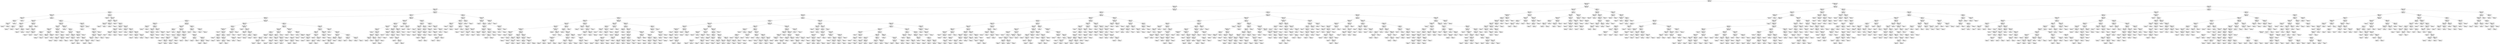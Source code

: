 digraph Tree {
node [shape=box, fontname="helvetica"] ;
edge [fontname="helvetica"] ;
0 [label="age <= 0.3\nsquared_error = 0.679\nsamples = 7343\nvalue = 13.001"] ;
1 [label="max_power <= 0.314\nsquared_error = 0.452\nsamples = 5023\nvalue = 13.332"] ;
0 -> 1 [labeldistance=2.5, labelangle=45, headlabel="True"] ;
2 [label="max_power <= 0.113\nsquared_error = 0.209\nsamples = 4528\nvalue = 13.171"] ;
1 -> 2 ;
3 [label="max_power <= 0.069\nsquared_error = 0.136\nsamples = 1261\nvalue = 12.731"] ;
2 -> 3 ;
4 [label="age <= 0.22\nsquared_error = 0.07\nsamples = 350\nvalue = 12.442"] ;
3 -> 4 ;
5 [label="max_power <= 0.018\nsquared_error = 0.043\nsamples = 246\nvalue = 12.544"] ;
4 -> 5 ;
6 [label="km_driven <= 0.037\nsquared_error = 0.093\nsamples = 22\nvalue = 12.235"] ;
5 -> 6 ;
7 [label="age <= 0.14\nsquared_error = 0.021\nsamples = 16\nvalue = 12.34"] ;
6 -> 7 ;
8 [label="km_driven <= 0.021\nsquared_error = 0.014\nsamples = 9\nvalue = 12.4"] ;
7 -> 8 ;
9 [label="squared_error = 0.011\nsamples = 5\nvalue = 12.412"] ;
8 -> 9 ;
10 [label="squared_error = 0.019\nsamples = 4\nvalue = 12.384"] ;
8 -> 10 ;
11 [label="squared_error = 0.019\nsamples = 7\nvalue = 12.262"] ;
7 -> 11 ;
12 [label="squared_error = 0.176\nsamples = 6\nvalue = 11.956"] ;
6 -> 12 ;
13 [label="age <= 0.1\nsquared_error = 0.028\nsamples = 224\nvalue = 12.574"] ;
5 -> 13 ;
14 [label="km_driven <= 0.012\nsquared_error = 0.025\nsamples = 53\nvalue = 12.703"] ;
13 -> 14 ;
15 [label="engine <= 0.058\nsquared_error = 0.019\nsamples = 25\nvalue = 12.771"] ;
14 -> 15 ;
16 [label="age <= 0.02\nsquared_error = 0.005\nsamples = 12\nvalue = 12.716"] ;
15 -> 16 ;
17 [label="squared_error = 0.001\nsamples = 5\nvalue = 12.794"] ;
16 -> 17 ;
18 [label="squared_error = 0.001\nsamples = 7\nvalue = 12.661"] ;
16 -> 18 ;
19 [label="mileage <= 0.409\nsquared_error = 0.026\nsamples = 13\nvalue = 12.822"] ;
15 -> 19 ;
20 [label="squared_error = 0.046\nsamples = 4\nvalue = 12.75"] ;
19 -> 20 ;
21 [label="age <= 0.06\nsquared_error = 0.014\nsamples = 9\nvalue = 12.854"] ;
19 -> 21 ;
22 [label="squared_error = 0.006\nsamples = 4\nvalue = 12.798"] ;
21 -> 22 ;
23 [label="squared_error = 0.016\nsamples = 5\nvalue = 12.899"] ;
21 -> 23 ;
24 [label="engine <= 0.061\nsquared_error = 0.022\nsamples = 28\nvalue = 12.641"] ;
14 -> 24 ;
25 [label="mileage <= 0.424\nsquared_error = 0.02\nsamples = 24\nvalue = 12.618"] ;
24 -> 25 ;
26 [label="squared_error = 0.036\nsamples = 5\nvalue = 12.469"] ;
25 -> 26 ;
27 [label="km_driven <= 0.016\nsquared_error = 0.008\nsamples = 19\nvalue = 12.657"] ;
25 -> 27 ;
28 [label="squared_error = 0.005\nsamples = 8\nvalue = 12.588"] ;
27 -> 28 ;
29 [label="max_power <= 0.049\nsquared_error = 0.004\nsamples = 11\nvalue = 12.708"] ;
27 -> 29 ;
30 [label="squared_error = 0.005\nsamples = 5\nvalue = 12.68"] ;
29 -> 30 ;
31 [label="squared_error = 0.002\nsamples = 6\nvalue = 12.731"] ;
29 -> 31 ;
32 [label="squared_error = 0.012\nsamples = 4\nvalue = 12.78"] ;
24 -> 32 ;
33 [label="age <= 0.18\nsquared_error = 0.022\nsamples = 171\nvalue = 12.535"] ;
13 -> 33 ;
34 [label="km_driven <= 0.023\nsquared_error = 0.015\nsamples = 130\nvalue = 12.566"] ;
33 -> 34 ;
35 [label="km_driven <= 0.014\nsquared_error = 0.011\nsamples = 61\nvalue = 12.614"] ;
34 -> 35 ;
36 [label="max_power <= 0.049\nsquared_error = 0.009\nsamples = 26\nvalue = 12.644"] ;
35 -> 36 ;
37 [label="age <= 0.14\nsquared_error = 0.005\nsamples = 9\nvalue = 12.59"] ;
36 -> 37 ;
38 [label="squared_error = 0.004\nsamples = 5\nvalue = 12.609"] ;
37 -> 38 ;
39 [label="squared_error = 0.007\nsamples = 4\nvalue = 12.566"] ;
37 -> 39 ;
40 [label="km_driven <= 0.009\nsquared_error = 0.009\nsamples = 17\nvalue = 12.673"] ;
36 -> 40 ;
41 [label="mileage <= 0.424\nsquared_error = 0.006\nsamples = 8\nvalue = 12.613"] ;
40 -> 41 ;
42 [label="squared_error = 0.002\nsamples = 4\nvalue = 12.585"] ;
41 -> 42 ;
43 [label="squared_error = 0.008\nsamples = 4\nvalue = 12.641"] ;
41 -> 43 ;
44 [label="owner_code <= 0.25\nsquared_error = 0.005\nsamples = 9\nvalue = 12.726"] ;
40 -> 44 ;
45 [label="squared_error = 0.003\nsamples = 5\nvalue = 12.767"] ;
44 -> 45 ;
46 [label="squared_error = 0.003\nsamples = 4\nvalue = 12.674"] ;
44 -> 46 ;
47 [label="max_power <= 0.06\nsquared_error = 0.011\nsamples = 35\nvalue = 12.592"] ;
35 -> 47 ;
48 [label="mileage <= 0.424\nsquared_error = 0.01\nsamples = 28\nvalue = 12.579"] ;
47 -> 48 ;
49 [label="squared_error = 0.009\nsamples = 7\nvalue = 12.524"] ;
48 -> 49 ;
50 [label="age <= 0.14\nsquared_error = 0.009\nsamples = 21\nvalue = 12.597"] ;
48 -> 50 ;
51 [label="max_power <= 0.049\nsquared_error = 0.007\nsamples = 10\nvalue = 12.631"] ;
50 -> 51 ;
52 [label="squared_error = 0.005\nsamples = 6\nvalue = 12.592"] ;
51 -> 52 ;
53 [label="squared_error = 0.005\nsamples = 4\nvalue = 12.689"] ;
51 -> 53 ;
54 [label="km_driven <= 0.019\nsquared_error = 0.009\nsamples = 11\nvalue = 12.567"] ;
50 -> 54 ;
55 [label="squared_error = 0.01\nsamples = 4\nvalue = 12.529"] ;
54 -> 55 ;
56 [label="squared_error = 0.007\nsamples = 7\nvalue = 12.589"] ;
54 -> 56 ;
57 [label="squared_error = 0.011\nsamples = 7\nvalue = 12.646"] ;
47 -> 57 ;
58 [label="seller_type_code <= 0.25\nsquared_error = 0.015\nsamples = 69\nvalue = 12.524"] ;
34 -> 58 ;
59 [label="squared_error = 0.019\nsamples = 6\nvalue = 12.642"] ;
58 -> 59 ;
60 [label="age <= 0.14\nsquared_error = 0.014\nsamples = 63\nvalue = 12.513"] ;
58 -> 60 ;
61 [label="km_driven <= 0.025\nsquared_error = 0.009\nsamples = 23\nvalue = 12.565"] ;
60 -> 61 ;
62 [label="squared_error = 0.005\nsamples = 7\nvalue = 12.635"] ;
61 -> 62 ;
63 [label="mileage <= 0.424\nsquared_error = 0.008\nsamples = 16\nvalue = 12.535"] ;
61 -> 63 ;
64 [label="squared_error = 0.006\nsamples = 4\nvalue = 12.471"] ;
63 -> 64 ;
65 [label="km_driven <= 0.031\nsquared_error = 0.007\nsamples = 12\nvalue = 12.556"] ;
63 -> 65 ;
66 [label="squared_error = 0.012\nsamples = 4\nvalue = 12.499"] ;
65 -> 66 ;
67 [label="km_driven <= 0.039\nsquared_error = 0.002\nsamples = 8\nvalue = 12.585"] ;
65 -> 67 ;
68 [label="squared_error = 0.003\nsamples = 4\nvalue = 12.572"] ;
67 -> 68 ;
69 [label="squared_error = 0.0\nsamples = 4\nvalue = 12.599"] ;
67 -> 69 ;
70 [label="km_driven <= 0.05\nsquared_error = 0.014\nsamples = 40\nvalue = 12.483"] ;
60 -> 70 ;
71 [label="km_driven <= 0.024\nsquared_error = 0.013\nsamples = 36\nvalue = 12.495"] ;
70 -> 71 ;
72 [label="squared_error = 0.017\nsamples = 6\nvalue = 12.417"] ;
71 -> 72 ;
73 [label="mileage <= 0.379\nsquared_error = 0.011\nsamples = 30\nvalue = 12.51"] ;
71 -> 73 ;
74 [label="squared_error = 0.002\nsamples = 4\nvalue = 12.573"] ;
73 -> 74 ;
75 [label="owner_code <= 0.25\nsquared_error = 0.012\nsamples = 26\nvalue = 12.501"] ;
73 -> 75 ;
76 [label="squared_error = 0.011\nsamples = 18\nvalue = 12.513"] ;
75 -> 76 ;
77 [label="squared_error = 0.011\nsamples = 8\nvalue = 12.472"] ;
75 -> 77 ;
78 [label="squared_error = 0.006\nsamples = 4\nvalue = 12.375"] ;
70 -> 78 ;
79 [label="engine <= 0.084\nsquared_error = 0.031\nsamples = 41\nvalue = 12.434"] ;
33 -> 79 ;
80 [label="km_driven <= 0.013\nsquared_error = 0.025\nsamples = 37\nvalue = 12.461"] ;
79 -> 80 ;
81 [label="squared_error = 0.002\nsamples = 5\nvalue = 12.587"] ;
80 -> 81 ;
82 [label="mileage <= 0.424\nsquared_error = 0.025\nsamples = 32\nvalue = 12.441"] ;
80 -> 82 ;
83 [label="owner_code <= 0.25\nsquared_error = 0.015\nsamples = 25\nvalue = 12.42"] ;
82 -> 83 ;
84 [label="km_driven <= 0.028\nsquared_error = 0.009\nsamples = 15\nvalue = 12.453"] ;
83 -> 84 ;
85 [label="km_driven <= 0.022\nsquared_error = 0.006\nsamples = 8\nvalue = 12.419"] ;
84 -> 85 ;
86 [label="squared_error = 0.003\nsamples = 4\nvalue = 12.443"] ;
85 -> 86 ;
87 [label="squared_error = 0.008\nsamples = 4\nvalue = 12.395"] ;
85 -> 87 ;
88 [label="squared_error = 0.009\nsamples = 7\nvalue = 12.491"] ;
84 -> 88 ;
89 [label="km_driven <= 0.028\nsquared_error = 0.021\nsamples = 10\nvalue = 12.37"] ;
83 -> 89 ;
90 [label="squared_error = 0.027\nsamples = 5\nvalue = 12.328"] ;
89 -> 90 ;
91 [label="squared_error = 0.012\nsamples = 5\nvalue = 12.412"] ;
89 -> 91 ;
92 [label="squared_error = 0.054\nsamples = 7\nvalue = 12.518"] ;
82 -> 92 ;
93 [label="squared_error = 0.024\nsamples = 4\nvalue = 12.188"] ;
79 -> 93 ;
94 [label="seats <= 0.05\nsquared_error = 0.052\nsamples = 104\nvalue = 12.201"] ;
4 -> 94 ;
95 [label="squared_error = 0.055\nsamples = 5\nvalue = 11.576"] ;
94 -> 95 ;
96 [label="km_driven <= 0.029\nsquared_error = 0.031\nsamples = 99\nvalue = 12.232"] ;
94 -> 96 ;
97 [label="mileage <= 0.379\nsquared_error = 0.013\nsamples = 23\nvalue = 12.372"] ;
96 -> 97 ;
98 [label="km_driven <= 0.018\nsquared_error = 0.009\nsamples = 11\nvalue = 12.423"] ;
97 -> 98 ;
99 [label="squared_error = 0.002\nsamples = 4\nvalue = 12.463"] ;
98 -> 99 ;
100 [label="squared_error = 0.012\nsamples = 7\nvalue = 12.4"] ;
98 -> 100 ;
101 [label="km_driven <= 0.016\nsquared_error = 0.011\nsamples = 12\nvalue = 12.326"] ;
97 -> 101 ;
102 [label="squared_error = 0.012\nsamples = 5\nvalue = 12.272"] ;
101 -> 102 ;
103 [label="squared_error = 0.007\nsamples = 7\nvalue = 12.364"] ;
101 -> 103 ;
104 [label="max_power <= 0.039\nsquared_error = 0.029\nsamples = 76\nvalue = 12.19"] ;
96 -> 104 ;
105 [label="squared_error = 0.025\nsamples = 4\nvalue = 11.874"] ;
104 -> 105 ;
106 [label="age <= 0.26\nsquared_error = 0.023\nsamples = 72\nvalue = 12.207"] ;
104 -> 106 ;
107 [label="max_power <= 0.064\nsquared_error = 0.02\nsamples = 33\nvalue = 12.272"] ;
106 -> 107 ;
108 [label="owner_code <= 0.25\nsquared_error = 0.017\nsamples = 28\nvalue = 12.299"] ;
107 -> 108 ;
109 [label="km_driven <= 0.035\nsquared_error = 0.017\nsamples = 14\nvalue = 12.353"] ;
108 -> 109 ;
110 [label="squared_error = 0.01\nsamples = 5\nvalue = 12.4"] ;
109 -> 110 ;
111 [label="squared_error = 0.02\nsamples = 9\nvalue = 12.326"] ;
109 -> 111 ;
112 [label="km_driven <= 0.05\nsquared_error = 0.011\nsamples = 14\nvalue = 12.245"] ;
108 -> 112 ;
113 [label="squared_error = 0.005\nsamples = 9\nvalue = 12.193"] ;
112 -> 113 ;
114 [label="squared_error = 0.006\nsamples = 5\nvalue = 12.339"] ;
112 -> 114 ;
115 [label="squared_error = 0.012\nsamples = 5\nvalue = 12.122"] ;
107 -> 115 ;
116 [label="km_driven <= 0.036\nsquared_error = 0.02\nsamples = 39\nvalue = 12.153"] ;
106 -> 116 ;
117 [label="km_driven <= 0.033\nsquared_error = 0.027\nsamples = 10\nvalue = 12.251"] ;
116 -> 117 ;
118 [label="squared_error = 0.012\nsamples = 6\nvalue = 12.163"] ;
117 -> 118 ;
119 [label="squared_error = 0.019\nsamples = 4\nvalue = 12.383"] ;
117 -> 119 ;
120 [label="mileage <= 0.379\nsquared_error = 0.013\nsamples = 29\nvalue = 12.119"] ;
116 -> 120 ;
121 [label="owner_code <= 0.25\nsquared_error = 0.003\nsamples = 11\nvalue = 12.186"] ;
120 -> 121 ;
122 [label="squared_error = 0.002\nsamples = 6\nvalue = 12.154"] ;
121 -> 122 ;
123 [label="squared_error = 0.003\nsamples = 5\nvalue = 12.225"] ;
121 -> 123 ;
124 [label="engine <= 0.081\nsquared_error = 0.014\nsamples = 18\nvalue = 12.078"] ;
120 -> 124 ;
125 [label="km_driven <= 0.05\nsquared_error = 0.004\nsamples = 10\nvalue = 12.106"] ;
124 -> 125 ;
126 [label="squared_error = 0.004\nsamples = 6\nvalue = 12.078"] ;
125 -> 126 ;
127 [label="squared_error = 0.001\nsamples = 4\nvalue = 12.148"] ;
125 -> 127 ;
128 [label="km_driven <= 0.049\nsquared_error = 0.024\nsamples = 8\nvalue = 12.043"] ;
124 -> 128 ;
129 [label="squared_error = 0.004\nsamples = 4\nvalue = 12.099"] ;
128 -> 129 ;
130 [label="squared_error = 0.038\nsamples = 4\nvalue = 11.987"] ;
128 -> 130 ;
131 [label="engine <= 0.286\nsquared_error = 0.117\nsamples = 911\nvalue = 12.842"] ;
3 -> 131 ;
132 [label="age <= 0.22\nsquared_error = 0.099\nsamples = 783\nvalue = 12.777"] ;
131 -> 132 ;
133 [label="fuel_code <= 0.5\nsquared_error = 0.07\nsamples = 543\nvalue = 12.885"] ;
132 -> 133 ;
134 [label="age <= 0.1\nsquared_error = 0.064\nsamples = 193\nvalue = 13.02"] ;
133 -> 134 ;
135 [label="fuel_code <= 0.167\nsquared_error = 0.055\nsamples = 40\nvalue = 13.238"] ;
134 -> 135 ;
136 [label="engine <= 0.159\nsquared_error = 0.007\nsamples = 10\nvalue = 12.941"] ;
135 -> 136 ;
137 [label="squared_error = 0.005\nsamples = 4\nvalue = 12.981"] ;
136 -> 137 ;
138 [label="squared_error = 0.007\nsamples = 6\nvalue = 12.915"] ;
136 -> 138 ;
139 [label="mileage <= 0.47\nsquared_error = 0.032\nsamples = 30\nvalue = 13.337"] ;
135 -> 139 ;
140 [label="km_driven <= 0.017\nsquared_error = 0.023\nsamples = 18\nvalue = 13.42"] ;
139 -> 140 ;
141 [label="squared_error = 0.009\nsamples = 4\nvalue = 13.556"] ;
140 -> 141 ;
142 [label="km_driven <= 0.04\nsquared_error = 0.02\nsamples = 14\nvalue = 13.382"] ;
140 -> 142 ;
143 [label="km_driven <= 0.025\nsquared_error = 0.017\nsamples = 8\nvalue = 13.301"] ;
142 -> 143 ;
144 [label="squared_error = 0.02\nsamples = 4\nvalue = 13.32"] ;
143 -> 144 ;
145 [label="squared_error = 0.014\nsamples = 4\nvalue = 13.283"] ;
143 -> 145 ;
146 [label="squared_error = 0.004\nsamples = 6\nvalue = 13.488"] ;
142 -> 146 ;
147 [label="km_driven <= 0.023\nsquared_error = 0.02\nsamples = 12\nvalue = 13.212"] ;
139 -> 147 ;
148 [label="squared_error = 0.026\nsamples = 4\nvalue = 13.283"] ;
147 -> 148 ;
149 [label="km_driven <= 0.042\nsquared_error = 0.013\nsamples = 8\nvalue = 13.177"] ;
147 -> 149 ;
150 [label="squared_error = 0.004\nsamples = 4\nvalue = 13.125"] ;
149 -> 150 ;
151 [label="squared_error = 0.016\nsamples = 4\nvalue = 13.228"] ;
149 -> 151 ;
152 [label="engine <= 0.254\nsquared_error = 0.051\nsamples = 153\nvalue = 12.962"] ;
134 -> 152 ;
153 [label="max_power <= 0.09\nsquared_error = 0.035\nsamples = 132\nvalue = 13.0"] ;
152 -> 153 ;
154 [label="age <= 0.14\nsquared_error = 0.01\nsamples = 15\nvalue = 12.789"] ;
153 -> 154 ;
155 [label="squared_error = 0.003\nsamples = 8\nvalue = 12.86"] ;
154 -> 155 ;
156 [label="squared_error = 0.006\nsamples = 7\nvalue = 12.708"] ;
154 -> 156 ;
157 [label="km_driven <= 0.034\nsquared_error = 0.032\nsamples = 117\nvalue = 13.027"] ;
153 -> 157 ;
158 [label="engine <= 0.154\nsquared_error = 0.028\nsamples = 26\nvalue = 13.162"] ;
157 -> 158 ;
159 [label="squared_error = 0.049\nsamples = 5\nvalue = 12.995"] ;
158 -> 159 ;
160 [label="km_driven <= 0.02\nsquared_error = 0.015\nsamples = 21\nvalue = 13.201"] ;
158 -> 160 ;
161 [label="squared_error = 0.01\nsamples = 6\nvalue = 13.148"] ;
160 -> 161 ;
162 [label="mileage <= 0.439\nsquared_error = 0.016\nsamples = 15\nvalue = 13.223"] ;
160 -> 162 ;
163 [label="squared_error = 0.009\nsamples = 5\nvalue = 13.287"] ;
162 -> 163 ;
164 [label="mileage <= 0.47\nsquared_error = 0.016\nsamples = 10\nvalue = 13.191"] ;
162 -> 164 ;
165 [label="squared_error = 0.013\nsamples = 6\nvalue = 13.165"] ;
164 -> 165 ;
166 [label="squared_error = 0.018\nsamples = 4\nvalue = 13.229"] ;
164 -> 166 ;
167 [label="engine <= 0.178\nsquared_error = 0.026\nsamples = 91\nvalue = 12.988"] ;
157 -> 167 ;
168 [label="owner_code <= 0.125\nsquared_error = 0.024\nsamples = 34\nvalue = 12.905"] ;
167 -> 168 ;
169 [label="km_driven <= 0.077\nsquared_error = 0.017\nsamples = 21\nvalue = 12.938"] ;
168 -> 169 ;
170 [label="km_driven <= 0.05\nsquared_error = 0.012\nsamples = 16\nvalue = 12.967"] ;
169 -> 170 ;
171 [label="squared_error = 0.012\nsamples = 10\nvalue = 12.935"] ;
170 -> 171 ;
172 [label="squared_error = 0.007\nsamples = 6\nvalue = 13.021"] ;
170 -> 172 ;
173 [label="squared_error = 0.024\nsamples = 5\nvalue = 12.846"] ;
169 -> 173 ;
174 [label="km_driven <= 0.051\nsquared_error = 0.029\nsamples = 13\nvalue = 12.85"] ;
168 -> 174 ;
175 [label="squared_error = 0.043\nsamples = 6\nvalue = 12.919"] ;
174 -> 175 ;
176 [label="squared_error = 0.009\nsamples = 7\nvalue = 12.791"] ;
174 -> 176 ;
177 [label="max_power <= 0.103\nsquared_error = 0.02\nsamples = 57\nvalue = 13.038"] ;
167 -> 177 ;
178 [label="age <= 0.18\nsquared_error = 0.02\nsamples = 11\nvalue = 13.162"] ;
177 -> 178 ;
179 [label="squared_error = 0.009\nsamples = 4\nvalue = 13.284"] ;
178 -> 179 ;
180 [label="squared_error = 0.013\nsamples = 7\nvalue = 13.092"] ;
178 -> 180 ;
181 [label="owner_code <= 0.25\nsquared_error = 0.016\nsamples = 46\nvalue = 13.009"] ;
177 -> 181 ;
182 [label="mileage <= 0.364\nsquared_error = 0.01\nsamples = 40\nvalue = 13.028"] ;
181 -> 182 ;
183 [label="squared_error = 0.031\nsamples = 6\nvalue = 13.092"] ;
182 -> 183 ;
184 [label="squared_error = 0.005\nsamples = 34\nvalue = 13.017"] ;
182 -> 184 ;
185 [label="squared_error = 0.038\nsamples = 6\nvalue = 12.881"] ;
181 -> 185 ;
186 [label="age <= 0.18\nsquared_error = 0.089\nsamples = 21\nvalue = 12.727"] ;
152 -> 186 ;
187 [label="mileage <= 0.455\nsquared_error = 0.097\nsamples = 11\nvalue = 12.884"] ;
186 -> 187 ;
188 [label="squared_error = 0.052\nsamples = 7\nvalue = 13.031"] ;
187 -> 188 ;
189 [label="squared_error = 0.072\nsamples = 4\nvalue = 12.626"] ;
187 -> 189 ;
190 [label="owner_code <= 0.25\nsquared_error = 0.024\nsamples = 10\nvalue = 12.556"] ;
186 -> 190 ;
191 [label="squared_error = 0.006\nsamples = 4\nvalue = 12.63"] ;
190 -> 191 ;
192 [label="squared_error = 0.029\nsamples = 6\nvalue = 12.506"] ;
190 -> 192 ;
193 [label="km_driven <= 0.013\nsquared_error = 0.057\nsamples = 350\nvalue = 12.81"] ;
133 -> 193 ;
194 [label="mileage <= 0.379\nsquared_error = 0.043\nsamples = 96\nvalue = 12.994"] ;
193 -> 194 ;
195 [label="seats <= 0.2\nsquared_error = 0.037\nsamples = 62\nvalue = 13.068"] ;
194 -> 195 ;
196 [label="seller_type_code <= 0.25\nsquared_error = 0.016\nsamples = 50\nvalue = 13.027"] ;
195 -> 196 ;
197 [label="squared_error = 0.016\nsamples = 6\nvalue = 13.229"] ;
196 -> 197 ;
198 [label="km_driven <= 0.006\nsquared_error = 0.01\nsamples = 44\nvalue = 12.999"] ;
196 -> 198 ;
199 [label="age <= 0.06\nsquared_error = 0.006\nsamples = 18\nvalue = 13.055"] ;
198 -> 199 ;
200 [label="squared_error = 0.005\nsamples = 9\nvalue = 13.092"] ;
199 -> 200 ;
201 [label="engine <= 0.14\nsquared_error = 0.003\nsamples = 9\nvalue = 13.018"] ;
199 -> 201 ;
202 [label="squared_error = 0.003\nsamples = 5\nvalue = 13.035"] ;
201 -> 202 ;
203 [label="squared_error = 0.002\nsamples = 4\nvalue = 12.996"] ;
201 -> 203 ;
204 [label="age <= 0.1\nsquared_error = 0.01\nsamples = 26\nvalue = 12.961"] ;
198 -> 204 ;
205 [label="max_power <= 0.105\nsquared_error = 0.011\nsamples = 18\nvalue = 12.985"] ;
204 -> 205 ;
206 [label="age <= 0.06\nsquared_error = 0.012\nsamples = 14\nvalue = 13.002"] ;
205 -> 206 ;
207 [label="squared_error = 0.004\nsamples = 7\nvalue = 13.04"] ;
206 -> 207 ;
208 [label="squared_error = 0.018\nsamples = 7\nvalue = 12.964"] ;
206 -> 208 ;
209 [label="squared_error = 0.0\nsamples = 4\nvalue = 12.927"] ;
205 -> 209 ;
210 [label="max_power <= 0.096\nsquared_error = 0.003\nsamples = 8\nvalue = 12.905"] ;
204 -> 210 ;
211 [label="squared_error = 0.004\nsamples = 4\nvalue = 12.878"] ;
210 -> 211 ;
212 [label="squared_error = 0.001\nsamples = 4\nvalue = 12.933"] ;
210 -> 212 ;
213 [label="engine <= 0.159\nsquared_error = 0.085\nsamples = 12\nvalue = 13.24"] ;
195 -> 213 ;
214 [label="km_driven <= 0.004\nsquared_error = 0.008\nsamples = 8\nvalue = 13.412"] ;
213 -> 214 ;
215 [label="squared_error = 0.002\nsamples = 4\nvalue = 13.384"] ;
214 -> 215 ;
216 [label="squared_error = 0.012\nsamples = 4\nvalue = 13.441"] ;
214 -> 216 ;
217 [label="squared_error = 0.061\nsamples = 4\nvalue = 12.894"] ;
213 -> 217 ;
218 [label="seller_type_code <= 0.25\nsquared_error = 0.027\nsamples = 34\nvalue = 12.858"] ;
194 -> 218 ;
219 [label="squared_error = 0.013\nsamples = 5\nvalue = 13.05"] ;
218 -> 219 ;
220 [label="km_driven <= 0.007\nsquared_error = 0.022\nsamples = 29\nvalue = 12.825"] ;
218 -> 220 ;
221 [label="mileage <= 0.409\nsquared_error = 0.008\nsamples = 8\nvalue = 12.737"] ;
220 -> 221 ;
222 [label="squared_error = 0.003\nsamples = 4\nvalue = 12.678"] ;
221 -> 222 ;
223 [label="squared_error = 0.005\nsamples = 4\nvalue = 12.795"] ;
221 -> 223 ;
224 [label="km_driven <= 0.009\nsquared_error = 0.023\nsamples = 21\nvalue = 12.859"] ;
220 -> 224 ;
225 [label="age <= 0.1\nsquared_error = 0.026\nsamples = 11\nvalue = 12.904"] ;
224 -> 225 ;
226 [label="squared_error = 0.026\nsamples = 6\nvalue = 12.919"] ;
225 -> 226 ;
227 [label="squared_error = 0.025\nsamples = 5\nvalue = 12.885"] ;
225 -> 227 ;
228 [label="age <= 0.08\nsquared_error = 0.016\nsamples = 10\nvalue = 12.81"] ;
224 -> 228 ;
229 [label="squared_error = 0.004\nsamples = 5\nvalue = 12.836"] ;
228 -> 229 ;
230 [label="squared_error = 0.026\nsamples = 5\nvalue = 12.784"] ;
228 -> 230 ;
231 [label="age <= 0.14\nsquared_error = 0.045\nsamples = 254\nvalue = 12.741"] ;
193 -> 231 ;
232 [label="mileage <= 0.379\nsquared_error = 0.041\nsamples = 126\nvalue = 12.81"] ;
231 -> 232 ;
233 [label="km_driven <= 0.035\nsquared_error = 0.038\nsamples = 68\nvalue = 12.875"] ;
232 -> 233 ;
234 [label="age <= 0.1\nsquared_error = 0.025\nsamples = 47\nvalue = 12.935"] ;
233 -> 234 ;
235 [label="km_driven <= 0.025\nsquared_error = 0.017\nsamples = 24\nvalue = 12.984"] ;
234 -> 235 ;
236 [label="engine <= 0.14\nsquared_error = 0.011\nsamples = 20\nvalue = 13.005"] ;
235 -> 236 ;
237 [label="km_driven <= 0.018\nsquared_error = 0.009\nsamples = 12\nvalue = 12.965"] ;
236 -> 237 ;
238 [label="squared_error = 0.004\nsamples = 4\nvalue = 12.859"] ;
237 -> 238 ;
239 [label="squared_error = 0.003\nsamples = 8\nvalue = 13.018"] ;
237 -> 239 ;
240 [label="squared_error = 0.007\nsamples = 8\nvalue = 13.066"] ;
236 -> 240 ;
241 [label="squared_error = 0.036\nsamples = 4\nvalue = 12.877"] ;
235 -> 241 ;
242 [label="km_driven <= 0.015\nsquared_error = 0.028\nsamples = 23\nvalue = 12.883"] ;
234 -> 242 ;
243 [label="squared_error = 0.01\nsamples = 4\nvalue = 13.058"] ;
242 -> 243 ;
244 [label="max_power <= 0.096\nsquared_error = 0.024\nsamples = 19\nvalue = 12.846"] ;
242 -> 244 ;
245 [label="km_driven <= 0.029\nsquared_error = 0.006\nsamples = 14\nvalue = 12.913"] ;
244 -> 245 ;
246 [label="squared_error = 0.006\nsamples = 10\nvalue = 12.929"] ;
245 -> 246 ;
247 [label="squared_error = 0.004\nsamples = 4\nvalue = 12.872"] ;
245 -> 247 ;
248 [label="squared_error = 0.027\nsamples = 5\nvalue = 12.659"] ;
244 -> 248 ;
249 [label="km_driven <= 0.075\nsquared_error = 0.04\nsamples = 21\nvalue = 12.741"] ;
233 -> 249 ;
250 [label="seats <= 0.2\nsquared_error = 0.024\nsamples = 17\nvalue = 12.782"] ;
249 -> 250 ;
251 [label="owner_code <= 0.25\nsquared_error = 0.011\nsamples = 13\nvalue = 12.753"] ;
250 -> 251 ;
252 [label="engine <= 0.158\nsquared_error = 0.005\nsamples = 9\nvalue = 12.777"] ;
251 -> 252 ;
253 [label="squared_error = 0.004\nsamples = 5\nvalue = 12.782"] ;
252 -> 253 ;
254 [label="squared_error = 0.005\nsamples = 4\nvalue = 12.772"] ;
252 -> 254 ;
255 [label="squared_error = 0.021\nsamples = 4\nvalue = 12.699"] ;
251 -> 255 ;
256 [label="squared_error = 0.054\nsamples = 4\nvalue = 12.875"] ;
250 -> 256 ;
257 [label="squared_error = 0.072\nsamples = 4\nvalue = 12.568"] ;
249 -> 257 ;
258 [label="transmission_code <= 0.5\nsquared_error = 0.034\nsamples = 58\nvalue = 12.734"] ;
232 -> 258 ;
259 [label="km_driven <= 0.018\nsquared_error = 0.03\nsamples = 11\nvalue = 12.902"] ;
258 -> 259 ;
260 [label="squared_error = 0.024\nsamples = 4\nvalue = 12.789"] ;
259 -> 260 ;
261 [label="squared_error = 0.023\nsamples = 7\nvalue = 12.966"] ;
259 -> 261 ;
262 [label="mileage <= 0.409\nsquared_error = 0.027\nsamples = 47\nvalue = 12.695"] ;
258 -> 262 ;
263 [label="squared_error = 0.018\nsamples = 6\nvalue = 12.521"] ;
262 -> 263 ;
264 [label="owner_code <= 0.25\nsquared_error = 0.024\nsamples = 41\nvalue = 12.721"] ;
262 -> 264 ;
265 [label="km_driven <= 0.032\nsquared_error = 0.023\nsamples = 37\nvalue = 12.708"] ;
264 -> 265 ;
266 [label="km_driven <= 0.015\nsquared_error = 0.017\nsamples = 31\nvalue = 12.725"] ;
265 -> 266 ;
267 [label="squared_error = 0.025\nsamples = 5\nvalue = 12.645"] ;
266 -> 267 ;
268 [label="squared_error = 0.013\nsamples = 26\nvalue = 12.741"] ;
266 -> 268 ;
269 [label="squared_error = 0.047\nsamples = 6\nvalue = 12.619"] ;
265 -> 269 ;
270 [label="squared_error = 0.015\nsamples = 4\nvalue = 12.838"] ;
264 -> 270 ;
271 [label="km_driven <= 0.027\nsquared_error = 0.04\nsamples = 128\nvalue = 12.672"] ;
231 -> 271 ;
272 [label="engine <= 0.126\nsquared_error = 0.023\nsamples = 56\nvalue = 12.737"] ;
271 -> 272 ;
273 [label="mileage <= 0.379\nsquared_error = 0.02\nsamples = 43\nvalue = 12.763"] ;
272 -> 273 ;
274 [label="km_driven <= 0.016\nsquared_error = 0.007\nsamples = 18\nvalue = 12.837"] ;
273 -> 274 ;
275 [label="squared_error = 0.008\nsamples = 6\nvalue = 12.889"] ;
274 -> 275 ;
276 [label="km_driven <= 0.023\nsquared_error = 0.004\nsamples = 12\nvalue = 12.811"] ;
274 -> 276 ;
277 [label="squared_error = 0.004\nsamples = 6\nvalue = 12.796"] ;
276 -> 277 ;
278 [label="squared_error = 0.003\nsamples = 6\nvalue = 12.826"] ;
276 -> 278 ;
279 [label="km_driven <= 0.016\nsquared_error = 0.023\nsamples = 25\nvalue = 12.71"] ;
273 -> 279 ;
280 [label="squared_error = 0.012\nsamples = 5\nvalue = 12.561"] ;
279 -> 280 ;
281 [label="km_driven <= 0.026\nsquared_error = 0.019\nsamples = 20\nvalue = 12.748"] ;
279 -> 281 ;
282 [label="age <= 0.18\nsquared_error = 0.019\nsamples = 15\nvalue = 12.782"] ;
281 -> 282 ;
283 [label="squared_error = 0.021\nsamples = 6\nvalue = 12.847"] ;
282 -> 283 ;
284 [label="squared_error = 0.013\nsamples = 9\nvalue = 12.739"] ;
282 -> 284 ;
285 [label="squared_error = 0.006\nsamples = 5\nvalue = 12.644"] ;
281 -> 285 ;
286 [label="max_power <= 0.096\nsquared_error = 0.022\nsamples = 13\nvalue = 12.651"] ;
272 -> 286 ;
287 [label="km_driven <= 0.015\nsquared_error = 0.027\nsamples = 9\nvalue = 12.631"] ;
286 -> 287 ;
288 [label="squared_error = 0.043\nsamples = 4\nvalue = 12.598"] ;
287 -> 288 ;
289 [label="squared_error = 0.012\nsamples = 5\nvalue = 12.658"] ;
287 -> 289 ;
290 [label="squared_error = 0.007\nsamples = 4\nvalue = 12.696"] ;
286 -> 290 ;
291 [label="km_driven <= 0.029\nsquared_error = 0.047\nsamples = 72\nvalue = 12.622"] ;
271 -> 291 ;
292 [label="squared_error = 0.074\nsamples = 4\nvalue = 12.161"] ;
291 -> 292 ;
293 [label="km_driven <= 0.047\nsquared_error = 0.032\nsamples = 68\nvalue = 12.649"] ;
291 -> 293 ;
294 [label="max_power <= 0.096\nsquared_error = 0.033\nsamples = 45\nvalue = 12.672"] ;
293 -> 294 ;
295 [label="mileage <= 0.318\nsquared_error = 0.034\nsamples = 36\nvalue = 12.644"] ;
294 -> 295 ;
296 [label="squared_error = 0.067\nsamples = 7\nvalue = 12.514"] ;
295 -> 296 ;
297 [label="mileage <= 0.394\nsquared_error = 0.021\nsamples = 29\nvalue = 12.675"] ;
295 -> 297 ;
298 [label="squared_error = 0.009\nsamples = 15\nvalue = 12.723"] ;
297 -> 298 ;
299 [label="squared_error = 0.028\nsamples = 14\nvalue = 12.624"] ;
297 -> 299 ;
300 [label="engine <= 0.173\nsquared_error = 0.017\nsamples = 9\nvalue = 12.785"] ;
294 -> 300 ;
301 [label="squared_error = 0.022\nsamples = 5\nvalue = 12.747"] ;
300 -> 301 ;
302 [label="squared_error = 0.006\nsamples = 4\nvalue = 12.832"] ;
300 -> 302 ;
303 [label="age <= 0.18\nsquared_error = 0.026\nsamples = 23\nvalue = 12.602"] ;
293 -> 303 ;
304 [label="km_driven <= 0.06\nsquared_error = 0.027\nsamples = 11\nvalue = 12.655"] ;
303 -> 304 ;
305 [label="squared_error = 0.018\nsamples = 4\nvalue = 12.775"] ;
304 -> 305 ;
306 [label="squared_error = 0.019\nsamples = 7\nvalue = 12.587"] ;
304 -> 306 ;
307 [label="km_driven <= 0.055\nsquared_error = 0.021\nsamples = 12\nvalue = 12.554"] ;
303 -> 307 ;
308 [label="squared_error = 0.024\nsamples = 5\nvalue = 12.445"] ;
307 -> 308 ;
309 [label="squared_error = 0.004\nsamples = 7\nvalue = 12.632"] ;
307 -> 309 ;
310 [label="mileage <= 0.379\nsquared_error = 0.078\nsamples = 240\nvalue = 12.534"] ;
132 -> 310 ;
311 [label="max_power <= 0.107\nsquared_error = 0.055\nsamples = 145\nvalue = 12.429"] ;
310 -> 311 ;
312 [label="age <= 0.26\nsquared_error = 0.046\nsamples = 126\nvalue = 12.395"] ;
311 -> 312 ;
313 [label="km_driven <= 0.072\nsquared_error = 0.059\nsamples = 45\nvalue = 12.51"] ;
312 -> 313 ;
314 [label="km_driven <= 0.021\nsquared_error = 0.04\nsamples = 40\nvalue = 12.539"] ;
313 -> 314 ;
315 [label="squared_error = 0.027\nsamples = 7\nvalue = 12.648"] ;
314 -> 315 ;
316 [label="km_driven <= 0.053\nsquared_error = 0.039\nsamples = 33\nvalue = 12.515"] ;
314 -> 316 ;
317 [label="mileage <= 0.318\nsquared_error = 0.044\nsamples = 24\nvalue = 12.479"] ;
316 -> 317 ;
318 [label="km_driven <= 0.037\nsquared_error = 0.052\nsamples = 9\nvalue = 12.386"] ;
317 -> 318 ;
319 [label="squared_error = 0.057\nsamples = 4\nvalue = 12.549"] ;
318 -> 319 ;
320 [label="squared_error = 0.009\nsamples = 5\nvalue = 12.255"] ;
318 -> 320 ;
321 [label="engine <= 0.192\nsquared_error = 0.03\nsamples = 15\nvalue = 12.535"] ;
317 -> 321 ;
322 [label="km_driven <= 0.033\nsquared_error = 0.03\nsamples = 11\nvalue = 12.576"] ;
321 -> 322 ;
323 [label="squared_error = 0.026\nsamples = 5\nvalue = 12.631"] ;
322 -> 323 ;
324 [label="squared_error = 0.028\nsamples = 6\nvalue = 12.531"] ;
322 -> 324 ;
325 [label="squared_error = 0.014\nsamples = 4\nvalue = 12.422"] ;
321 -> 325 ;
326 [label="engine <= 0.226\nsquared_error = 0.014\nsamples = 9\nvalue = 12.612"] ;
316 -> 326 ;
327 [label="squared_error = 0.016\nsamples = 4\nvalue = 12.54"] ;
326 -> 327 ;
328 [label="squared_error = 0.006\nsamples = 5\nvalue = 12.67"] ;
326 -> 328 ;
329 [label="squared_error = 0.149\nsamples = 5\nvalue = 12.277"] ;
313 -> 329 ;
330 [label="max_power <= 0.099\nsquared_error = 0.028\nsamples = 81\nvalue = 12.331"] ;
312 -> 330 ;
331 [label="mileage <= 0.258\nsquared_error = 0.018\nsamples = 66\nvalue = 12.363"] ;
330 -> 331 ;
332 [label="owner_code <= 0.25\nsquared_error = 0.023\nsamples = 9\nvalue = 12.229"] ;
331 -> 332 ;
333 [label="squared_error = 0.023\nsamples = 5\nvalue = 12.312"] ;
332 -> 333 ;
334 [label="squared_error = 0.003\nsamples = 4\nvalue = 12.126"] ;
332 -> 334 ;
335 [label="mileage <= 0.348\nsquared_error = 0.014\nsamples = 57\nvalue = 12.384"] ;
331 -> 335 ;
336 [label="km_driven <= 0.021\nsquared_error = 0.021\nsamples = 30\nvalue = 12.439"] ;
335 -> 336 ;
337 [label="squared_error = 0.006\nsamples = 4\nvalue = 12.354"] ;
336 -> 337 ;
338 [label="km_driven <= 0.039\nsquared_error = 0.022\nsamples = 26\nvalue = 12.452"] ;
336 -> 338 ;
339 [label="squared_error = 0.02\nsamples = 6\nvalue = 12.505"] ;
338 -> 339 ;
340 [label="engine <= 0.14\nsquared_error = 0.021\nsamples = 20\nvalue = 12.436"] ;
338 -> 340 ;
341 [label="squared_error = 0.007\nsamples = 5\nvalue = 12.367"] ;
340 -> 341 ;
342 [label="squared_error = 0.023\nsamples = 15\nvalue = 12.459"] ;
340 -> 342 ;
343 [label="squared_error = -0.0\nsamples = 27\nvalue = 12.324"] ;
335 -> 343 ;
344 [label="owner_code <= 0.25\nsquared_error = 0.046\nsamples = 15\nvalue = 12.19"] ;
330 -> 344 ;
345 [label="engine <= 0.261\nsquared_error = 0.049\nsamples = 9\nvalue = 12.237"] ;
344 -> 345 ;
346 [label="squared_error = 0.049\nsamples = 5\nvalue = 12.197"] ;
345 -> 346 ;
347 [label="squared_error = 0.044\nsamples = 4\nvalue = 12.286"] ;
345 -> 347 ;
348 [label="squared_error = 0.035\nsamples = 6\nvalue = 12.12"] ;
344 -> 348 ;
349 [label="mileage <= 0.197\nsquared_error = 0.054\nsamples = 19\nvalue = 12.652"] ;
311 -> 349 ;
350 [label="squared_error = 0.013\nsamples = 6\nvalue = 12.462"] ;
349 -> 350 ;
351 [label="km_driven <= 0.057\nsquared_error = 0.048\nsamples = 13\nvalue = 12.739"] ;
349 -> 351 ;
352 [label="squared_error = 0.017\nsamples = 7\nvalue = 12.858"] ;
351 -> 352 ;
353 [label="squared_error = 0.049\nsamples = 6\nvalue = 12.6"] ;
351 -> 353 ;
354 [label="engine <= 0.254\nsquared_error = 0.071\nsamples = 95\nvalue = 12.695"] ;
310 -> 354 ;
355 [label="engine <= 0.146\nsquared_error = 0.054\nsamples = 74\nvalue = 12.767"] ;
354 -> 355 ;
356 [label="km_driven <= 0.033\nsquared_error = 0.036\nsamples = 16\nvalue = 12.514"] ;
355 -> 356 ;
357 [label="squared_error = 0.012\nsamples = 4\nvalue = 12.756"] ;
356 -> 357 ;
358 [label="km_driven <= 0.05\nsquared_error = 0.018\nsamples = 12\nvalue = 12.434"] ;
356 -> 358 ;
359 [label="squared_error = 0.015\nsamples = 6\nvalue = 12.477"] ;
358 -> 359 ;
360 [label="squared_error = 0.017\nsamples = 6\nvalue = 12.391"] ;
358 -> 360 ;
361 [label="age <= 0.26\nsquared_error = 0.037\nsamples = 58\nvalue = 12.836"] ;
355 -> 361 ;
362 [label="engine <= 0.229\nsquared_error = 0.019\nsamples = 33\nvalue = 12.912"] ;
361 -> 362 ;
363 [label="km_driven <= 0.037\nsquared_error = 0.013\nsamples = 21\nvalue = 12.871"] ;
362 -> 363 ;
364 [label="squared_error = 0.008\nsamples = 5\nvalue = 12.925"] ;
363 -> 364 ;
365 [label="owner_code <= 0.25\nsquared_error = 0.013\nsamples = 16\nvalue = 12.854"] ;
363 -> 365 ;
366 [label="squared_error = 0.016\nsamples = 6\nvalue = 12.827"] ;
365 -> 366 ;
367 [label="max_power <= 0.109\nsquared_error = 0.011\nsamples = 10\nvalue = 12.87"] ;
365 -> 367 ;
368 [label="squared_error = 0.008\nsamples = 6\nvalue = 12.908"] ;
367 -> 368 ;
369 [label="squared_error = 0.01\nsamples = 4\nvalue = 12.814"] ;
367 -> 369 ;
370 [label="km_driven <= 0.048\nsquared_error = 0.02\nsamples = 12\nvalue = 12.985"] ;
362 -> 370 ;
371 [label="squared_error = 0.008\nsamples = 4\nvalue = 13.085"] ;
370 -> 371 ;
372 [label="squared_error = 0.019\nsamples = 8\nvalue = 12.934"] ;
370 -> 372 ;
373 [label="km_driven <= 0.052\nsquared_error = 0.044\nsamples = 25\nvalue = 12.736"] ;
361 -> 373 ;
374 [label="squared_error = 0.044\nsamples = 7\nvalue = 12.89"] ;
373 -> 374 ;
375 [label="max_power <= 0.107\nsquared_error = 0.032\nsamples = 18\nvalue = 12.677"] ;
373 -> 375 ;
376 [label="squared_error = 0.04\nsamples = 4\nvalue = 12.785"] ;
375 -> 376 ;
377 [label="km_driven <= 0.073\nsquared_error = 0.025\nsamples = 14\nvalue = 12.646"] ;
375 -> 377 ;
378 [label="km_driven <= 0.056\nsquared_error = 0.025\nsamples = 8\nvalue = 12.706"] ;
377 -> 378 ;
379 [label="squared_error = 0.025\nsamples = 4\nvalue = 12.684"] ;
378 -> 379 ;
380 [label="squared_error = 0.024\nsamples = 4\nvalue = 12.728"] ;
378 -> 380 ;
381 [label="squared_error = 0.014\nsamples = 6\nvalue = 12.565"] ;
377 -> 381 ;
382 [label="age <= 0.26\nsquared_error = 0.046\nsamples = 21\nvalue = 12.441"] ;
354 -> 382 ;
383 [label="squared_error = 0.032\nsamples = 5\nvalue = 12.19"] ;
382 -> 383 ;
384 [label="max_power <= 0.092\nsquared_error = 0.025\nsamples = 16\nvalue = 12.519"] ;
382 -> 384 ;
385 [label="squared_error = 0.029\nsamples = 4\nvalue = 12.642"] ;
384 -> 385 ;
386 [label="km_driven <= 0.05\nsquared_error = 0.017\nsamples = 12\nvalue = 12.478"] ;
384 -> 386 ;
387 [label="squared_error = 0.015\nsamples = 7\nvalue = 12.523"] ;
386 -> 387 ;
388 [label="squared_error = 0.013\nsamples = 5\nvalue = 12.415"] ;
386 -> 388 ;
389 [label="age <= 0.18\nsquared_error = 0.047\nsamples = 128\nvalue = 13.238"] ;
131 -> 389 ;
390 [label="km_driven <= 0.077\nsquared_error = 0.022\nsamples = 55\nvalue = 13.399"] ;
389 -> 390 ;
391 [label="age <= 0.1\nsquared_error = 0.016\nsamples = 45\nvalue = 13.434"] ;
390 -> 391 ;
392 [label="mileage <= 0.197\nsquared_error = 0.017\nsamples = 13\nvalue = 13.517"] ;
391 -> 392 ;
393 [label="squared_error = 0.025\nsamples = 4\nvalue = 13.443"] ;
392 -> 393 ;
394 [label="km_driven <= 0.037\nsquared_error = 0.01\nsamples = 9\nvalue = 13.55"] ;
392 -> 394 ;
395 [label="squared_error = 0.012\nsamples = 5\nvalue = 13.522"] ;
394 -> 395 ;
396 [label="squared_error = 0.005\nsamples = 4\nvalue = 13.586"] ;
394 -> 396 ;
397 [label="max_power <= 0.083\nsquared_error = 0.012\nsamples = 32\nvalue = 13.401"] ;
391 -> 397 ;
398 [label="age <= 0.14\nsquared_error = 0.005\nsamples = 10\nvalue = 13.462"] ;
397 -> 398 ;
399 [label="squared_error = 0.004\nsamples = 5\nvalue = 13.498"] ;
398 -> 399 ;
400 [label="squared_error = 0.004\nsamples = 5\nvalue = 13.427"] ;
398 -> 400 ;
401 [label="max_power <= 0.102\nsquared_error = 0.012\nsamples = 22\nvalue = 13.372"] ;
397 -> 401 ;
402 [label="km_driven <= 0.047\nsquared_error = 0.006\nsamples = 9\nvalue = 13.296"] ;
401 -> 402 ;
403 [label="squared_error = 0.008\nsamples = 5\nvalue = 13.311"] ;
402 -> 403 ;
404 [label="squared_error = 0.004\nsamples = 4\nvalue = 13.277"] ;
402 -> 404 ;
405 [label="km_driven <= 0.063\nsquared_error = 0.009\nsamples = 13\nvalue = 13.426"] ;
401 -> 405 ;
406 [label="km_driven <= 0.043\nsquared_error = 0.002\nsamples = 9\nvalue = 13.41"] ;
405 -> 406 ;
407 [label="squared_error = 0.001\nsamples = 4\nvalue = 13.395"] ;
406 -> 407 ;
408 [label="squared_error = 0.002\nsamples = 5\nvalue = 13.421"] ;
406 -> 408 ;
409 [label="squared_error = 0.023\nsamples = 4\nvalue = 13.461"] ;
405 -> 409 ;
410 [label="seats <= 0.4\nsquared_error = 0.016\nsamples = 10\nvalue = 13.239"] ;
390 -> 410 ;
411 [label="squared_error = 0.032\nsamples = 4\nvalue = 13.189"] ;
410 -> 411 ;
412 [label="squared_error = 0.003\nsamples = 6\nvalue = 13.272"] ;
410 -> 412 ;
413 [label="km_driven <= 0.082\nsquared_error = 0.032\nsamples = 73\nvalue = 13.117"] ;
389 -> 413 ;
414 [label="km_driven <= 0.032\nsquared_error = 0.02\nsamples = 62\nvalue = 13.158"] ;
413 -> 414 ;
415 [label="squared_error = 0.011\nsamples = 6\nvalue = 13.316"] ;
414 -> 415 ;
416 [label="age <= 0.26\nsquared_error = 0.018\nsamples = 56\nvalue = 13.141"] ;
414 -> 416 ;
417 [label="owner_code <= 0.25\nsquared_error = 0.02\nsamples = 36\nvalue = 13.172"] ;
416 -> 417 ;
418 [label="km_driven <= 0.052\nsquared_error = 0.022\nsamples = 23\nvalue = 13.143"] ;
417 -> 418 ;
419 [label="km_driven <= 0.043\nsquared_error = 0.01\nsamples = 9\nvalue = 13.184"] ;
418 -> 419 ;
420 [label="squared_error = 0.004\nsamples = 4\nvalue = 13.176"] ;
419 -> 420 ;
421 [label="squared_error = 0.014\nsamples = 5\nvalue = 13.191"] ;
419 -> 421 ;
422 [label="km_driven <= 0.057\nsquared_error = 0.028\nsamples = 14\nvalue = 13.117"] ;
418 -> 422 ;
423 [label="squared_error = 0.055\nsamples = 4\nvalue = 13.07"] ;
422 -> 423 ;
424 [label="seats <= 0.4\nsquared_error = 0.016\nsamples = 10\nvalue = 13.136"] ;
422 -> 424 ;
425 [label="squared_error = 0.006\nsamples = 5\nvalue = 13.115"] ;
424 -> 425 ;
426 [label="squared_error = 0.026\nsamples = 5\nvalue = 13.156"] ;
424 -> 426 ;
427 [label="seats <= 0.4\nsquared_error = 0.013\nsamples = 13\nvalue = 13.222"] ;
417 -> 427 ;
428 [label="km_driven <= 0.05\nsquared_error = 0.016\nsamples = 9\nvalue = 13.194"] ;
427 -> 428 ;
429 [label="squared_error = 0.027\nsamples = 4\nvalue = 13.198"] ;
428 -> 429 ;
430 [label="squared_error = 0.007\nsamples = 5\nvalue = 13.19"] ;
428 -> 430 ;
431 [label="squared_error = 0.0\nsamples = 4\nvalue = 13.286"] ;
427 -> 431 ;
432 [label="owner_code <= 0.25\nsquared_error = 0.01\nsamples = 20\nvalue = 13.087"] ;
416 -> 432 ;
433 [label="km_driven <= 0.057\nsquared_error = 0.007\nsamples = 13\nvalue = 13.118"] ;
432 -> 433 ;
434 [label="squared_error = 0.004\nsamples = 8\nvalue = 13.102"] ;
433 -> 434 ;
435 [label="squared_error = 0.012\nsamples = 5\nvalue = 13.144"] ;
433 -> 435 ;
436 [label="squared_error = 0.011\nsamples = 7\nvalue = 13.03"] ;
432 -> 436 ;
437 [label="owner_code <= 0.25\nsquared_error = 0.034\nsamples = 11\nvalue = 12.881"] ;
413 -> 437 ;
438 [label="squared_error = 0.038\nsamples = 7\nvalue = 12.928"] ;
437 -> 438 ;
439 [label="squared_error = 0.016\nsamples = 4\nvalue = 12.799"] ;
437 -> 439 ;
440 [label="max_power <= 0.183\nsquared_error = 0.134\nsamples = 3267\nvalue = 13.341"] ;
2 -> 440 ;
441 [label="age <= 0.22\nsquared_error = 0.094\nsamples = 2311\nvalue = 13.236"] ;
440 -> 441 ;
442 [label="engine <= 0.201\nsquared_error = 0.068\nsamples = 1845\nvalue = 13.313"] ;
441 -> 442 ;
443 [label="age <= 0.1\nsquared_error = 0.055\nsamples = 878\nvalue = 13.203"] ;
442 -> 443 ;
444 [label="mileage <= 0.409\nsquared_error = 0.033\nsamples = 423\nvalue = 13.321"] ;
443 -> 444 ;
445 [label="km_driven <= 0.007\nsquared_error = 0.027\nsamples = 389\nvalue = 13.342"] ;
444 -> 445 ;
446 [label="engine <= 0.193\nsquared_error = 0.017\nsamples = 140\nvalue = 13.429"] ;
445 -> 446 ;
447 [label="seller_type_code <= 0.25\nsquared_error = 0.015\nsamples = 101\nvalue = 13.386"] ;
446 -> 447 ;
448 [label="max_power <= 0.135\nsquared_error = 0.012\nsamples = 16\nvalue = 13.478"] ;
447 -> 448 ;
449 [label="squared_error = 0.009\nsamples = 7\nvalue = 13.567"] ;
448 -> 449 ;
450 [label="km_driven <= 0.002\nsquared_error = 0.003\nsamples = 9\nvalue = 13.408"] ;
448 -> 450 ;
451 [label="squared_error = 0.0\nsamples = 5\nvalue = 13.44"] ;
450 -> 451 ;
452 [label="squared_error = 0.003\nsamples = 4\nvalue = 13.368"] ;
450 -> 452 ;
453 [label="mileage <= 0.348\nsquared_error = 0.014\nsamples = 85\nvalue = 13.368"] ;
447 -> 453 ;
454 [label="engine <= 0.192\nsquared_error = 0.017\nsamples = 34\nvalue = 13.323"] ;
453 -> 454 ;
455 [label="mileage <= 0.288\nsquared_error = 0.029\nsamples = 8\nvalue = 13.268"] ;
454 -> 455 ;
456 [label="squared_error = 0.001\nsamples = 4\nvalue = 13.235"] ;
455 -> 456 ;
457 [label="squared_error = 0.054\nsamples = 4\nvalue = 13.301"] ;
455 -> 457 ;
458 [label="mileage <= 0.303\nsquared_error = 0.012\nsamples = 26\nvalue = 13.34"] ;
454 -> 458 ;
459 [label="km_driven <= 0.002\nsquared_error = 0.013\nsamples = 19\nvalue = 13.364"] ;
458 -> 459 ;
460 [label="squared_error = 0.006\nsamples = 4\nvalue = 13.427"] ;
459 -> 460 ;
461 [label="squared_error = 0.013\nsamples = 15\nvalue = 13.347"] ;
459 -> 461 ;
462 [label="squared_error = 0.005\nsamples = 7\nvalue = 13.276"] ;
458 -> 462 ;
463 [label="max_power <= 0.136\nsquared_error = 0.01\nsamples = 51\nvalue = 13.399"] ;
453 -> 463 ;
464 [label="km_driven <= 0.003\nsquared_error = 0.007\nsamples = 45\nvalue = 13.381"] ;
463 -> 464 ;
465 [label="age <= 0.02\nsquared_error = 0.017\nsamples = 13\nvalue = 13.334"] ;
464 -> 465 ;
466 [label="squared_error = 0.018\nsamples = 8\nvalue = 13.298"] ;
465 -> 466 ;
467 [label="squared_error = 0.011\nsamples = 5\nvalue = 13.391"] ;
465 -> 467 ;
468 [label="seller_type_code <= 0.75\nsquared_error = 0.002\nsamples = 32\nvalue = 13.4"] ;
464 -> 468 ;
469 [label="squared_error = 0.006\nsamples = 7\nvalue = 13.456"] ;
468 -> 469 ;
470 [label="squared_error = 0.0\nsamples = 25\nvalue = 13.385"] ;
468 -> 470 ;
471 [label="squared_error = 0.006\nsamples = 6\nvalue = 13.531"] ;
463 -> 471 ;
472 [label="transmission_code <= 0.5\nsquared_error = 0.005\nsamples = 39\nvalue = 13.543"] ;
446 -> 472 ;
473 [label="squared_error = 0.0\nsamples = 31\nvalue = 13.569"] ;
472 -> 473 ;
474 [label="mileage <= 0.288\nsquared_error = 0.009\nsamples = 8\nvalue = 13.439"] ;
472 -> 474 ;
475 [label="squared_error = 0.012\nsamples = 4\nvalue = 13.469"] ;
474 -> 475 ;
476 [label="squared_error = 0.004\nsamples = 4\nvalue = 13.409"] ;
474 -> 476 ;
477 [label="seats <= 0.15\nsquared_error = 0.026\nsamples = 249\nvalue = 13.292"] ;
445 -> 477 ;
478 [label="age <= 0.02\nsquared_error = 0.024\nsamples = 242\nvalue = 13.3"] ;
477 -> 478 ;
479 [label="squared_error = 0.032\nsamples = 7\nvalue = 13.029"] ;
478 -> 479 ;
480 [label="max_power <= 0.149\nsquared_error = 0.021\nsamples = 235\nvalue = 13.309"] ;
478 -> 480 ;
481 [label="engine <= 0.192\nsquared_error = 0.02\nsamples = 209\nvalue = 13.297"] ;
480 -> 481 ;
482 [label="transmission_code <= 0.5\nsquared_error = 0.018\nsamples = 190\nvalue = 13.311"] ;
481 -> 482 ;
483 [label="mileage <= 0.258\nsquared_error = 0.014\nsamples = 67\nvalue = 13.347"] ;
482 -> 483 ;
484 [label="squared_error = 0.019\nsamples = 11\nvalue = 13.465"] ;
483 -> 484 ;
485 [label="squared_error = 0.01\nsamples = 56\nvalue = 13.324"] ;
483 -> 485 ;
486 [label="km_driven <= 0.036\nsquared_error = 0.019\nsamples = 123\nvalue = 13.291"] ;
482 -> 486 ;
487 [label="squared_error = 0.019\nsamples = 115\nvalue = 13.3"] ;
486 -> 487 ;
488 [label="squared_error = 0.013\nsamples = 8\nvalue = 13.159"] ;
486 -> 488 ;
489 [label="km_driven <= 0.014\nsquared_error = 0.02\nsamples = 19\nvalue = 13.159"] ;
481 -> 489 ;
490 [label="max_power <= 0.14\nsquared_error = 0.012\nsamples = 9\nvalue = 13.237"] ;
489 -> 490 ;
491 [label="squared_error = 0.02\nsamples = 4\nvalue = 13.219"] ;
490 -> 491 ;
492 [label="squared_error = 0.005\nsamples = 5\nvalue = 13.251"] ;
490 -> 492 ;
493 [label="km_driven <= 0.022\nsquared_error = 0.016\nsamples = 10\nvalue = 13.09"] ;
489 -> 493 ;
494 [label="squared_error = 0.017\nsamples = 4\nvalue = 13.081"] ;
493 -> 494 ;
495 [label="squared_error = 0.016\nsamples = 6\nvalue = 13.096"] ;
493 -> 495 ;
496 [label="mileage <= 0.258\nsquared_error = 0.021\nsamples = 26\nvalue = 13.402"] ;
480 -> 496 ;
497 [label="squared_error = 0.046\nsamples = 7\nvalue = 13.337"] ;
496 -> 497 ;
498 [label="km_driven <= 0.015\nsquared_error = 0.01\nsamples = 19\nvalue = 13.427"] ;
496 -> 498 ;
499 [label="km_driven <= 0.013\nsquared_error = 0.006\nsamples = 15\nvalue = 13.399"] ;
498 -> 499 ;
500 [label="squared_error = 0.004\nsamples = 11\nvalue = 13.427"] ;
499 -> 500 ;
501 [label="squared_error = 0.003\nsamples = 4\nvalue = 13.322"] ;
499 -> 501 ;
502 [label="squared_error = 0.01\nsamples = 4\nvalue = 13.531"] ;
498 -> 502 ;
503 [label="squared_error = 0.027\nsamples = 7\nvalue = 13.012"] ;
477 -> 503 ;
504 [label="engine <= 0.193\nsquared_error = 0.033\nsamples = 34\nvalue = 13.087"] ;
444 -> 504 ;
505 [label="km_driven <= 0.02\nsquared_error = 0.031\nsamples = 8\nvalue = 13.264"] ;
504 -> 505 ;
506 [label="squared_error = 0.011\nsamples = 4\nvalue = 13.399"] ;
505 -> 506 ;
507 [label="squared_error = 0.016\nsamples = 4\nvalue = 13.13"] ;
505 -> 507 ;
508 [label="km_driven <= 0.025\nsquared_error = 0.021\nsamples = 26\nvalue = 13.033"] ;
504 -> 508 ;
509 [label="max_power <= 0.14\nsquared_error = 0.014\nsamples = 22\nvalue = 13.065"] ;
508 -> 509 ;
510 [label="km_driven <= 0.006\nsquared_error = 0.005\nsamples = 8\nvalue = 13.135"] ;
509 -> 510 ;
511 [label="squared_error = 0.006\nsamples = 4\nvalue = 13.092"] ;
510 -> 511 ;
512 [label="squared_error = 0.002\nsamples = 4\nvalue = 13.177"] ;
510 -> 512 ;
513 [label="km_driven <= 0.009\nsquared_error = 0.014\nsamples = 14\nvalue = 13.025"] ;
509 -> 513 ;
514 [label="squared_error = 0.002\nsamples = 4\nvalue = 13.075"] ;
513 -> 514 ;
515 [label="squared_error = 0.018\nsamples = 10\nvalue = 13.005"] ;
513 -> 515 ;
516 [label="squared_error = 0.022\nsamples = 4\nvalue = 12.86"] ;
508 -> 516 ;
517 [label="max_power <= 0.124\nsquared_error = 0.051\nsamples = 455\nvalue = 13.093"] ;
443 -> 517 ;
518 [label="engine <= 0.193\nsquared_error = 0.069\nsamples = 34\nvalue = 12.808"] ;
517 -> 518 ;
519 [label="age <= 0.14\nsquared_error = 0.035\nsamples = 25\nvalue = 12.901"] ;
518 -> 519 ;
520 [label="km_driven <= 0.03\nsquared_error = 0.032\nsamples = 8\nvalue = 13.059"] ;
519 -> 520 ;
521 [label="squared_error = 0.038\nsamples = 4\nvalue = 13.147"] ;
520 -> 521 ;
522 [label="squared_error = 0.011\nsamples = 4\nvalue = 12.972"] ;
520 -> 522 ;
523 [label="km_driven <= 0.047\nsquared_error = 0.019\nsamples = 17\nvalue = 12.827"] ;
519 -> 523 ;
524 [label="km_driven <= 0.031\nsquared_error = 0.015\nsamples = 11\nvalue = 12.872"] ;
523 -> 524 ;
525 [label="squared_error = 0.012\nsamples = 4\nvalue = 12.924"] ;
524 -> 525 ;
526 [label="squared_error = 0.014\nsamples = 7\nvalue = 12.843"] ;
524 -> 526 ;
527 [label="squared_error = 0.016\nsamples = 6\nvalue = 12.745"] ;
523 -> 527 ;
528 [label="km_driven <= 0.03\nsquared_error = 0.071\nsamples = 9\nvalue = 12.548"] ;
518 -> 528 ;
529 [label="squared_error = 0.029\nsamples = 5\nvalue = 12.687"] ;
528 -> 529 ;
530 [label="squared_error = 0.071\nsamples = 4\nvalue = 12.375"] ;
528 -> 530 ;
531 [label="mileage <= 0.409\nsquared_error = 0.042\nsamples = 421\nvalue = 13.116"] ;
517 -> 531 ;
532 [label="age <= 0.14\nsquared_error = 0.039\nsamples = 395\nvalue = 13.132"] ;
531 -> 532 ;
533 [label="seats <= 0.15\nsquared_error = 0.031\nsamples = 158\nvalue = 13.216"] ;
532 -> 533 ;
534 [label="engine <= 0.191\nsquared_error = 0.028\nsamples = 154\nvalue = 13.226"] ;
533 -> 534 ;
535 [label="squared_error = 0.021\nsamples = 6\nvalue = 12.923"] ;
534 -> 535 ;
536 [label="max_power <= 0.149\nsquared_error = 0.024\nsamples = 148\nvalue = 13.238"] ;
534 -> 536 ;
537 [label="km_driven <= 0.026\nsquared_error = 0.021\nsamples = 139\nvalue = 13.223"] ;
536 -> 537 ;
538 [label="max_power <= 0.135\nsquared_error = 0.015\nsamples = 94\nvalue = 13.252"] ;
537 -> 538 ;
539 [label="squared_error = 0.015\nsamples = 62\nvalue = 13.276"] ;
538 -> 539 ;
540 [label="squared_error = 0.013\nsamples = 32\nvalue = 13.205"] ;
538 -> 540 ;
541 [label="max_power <= 0.145\nsquared_error = 0.028\nsamples = 45\nvalue = 13.161"] ;
537 -> 541 ;
542 [label="squared_error = 0.023\nsamples = 37\nvalue = 13.188"] ;
541 -> 542 ;
543 [label="squared_error = 0.03\nsamples = 8\nvalue = 13.037"] ;
541 -> 543 ;
544 [label="mileage <= 0.258\nsquared_error = 0.008\nsamples = 9\nvalue = 13.478"] ;
536 -> 544 ;
545 [label="squared_error = 0.007\nsamples = 5\nvalue = 13.52"] ;
544 -> 545 ;
546 [label="squared_error = 0.005\nsamples = 4\nvalue = 13.425"] ;
544 -> 546 ;
547 [label="squared_error = 0.011\nsamples = 4\nvalue = 12.839"] ;
533 -> 547 ;
548 [label="km_driven <= 0.045\nsquared_error = 0.037\nsamples = 237\nvalue = 13.075"] ;
532 -> 548 ;
549 [label="engine <= 0.191\nsquared_error = 0.029\nsamples = 193\nvalue = 13.104"] ;
548 -> 549 ;
550 [label="squared_error = 0.026\nsamples = 8\nvalue = 12.849"] ;
549 -> 550 ;
551 [label="max_power <= 0.149\nsquared_error = 0.026\nsamples = 185\nvalue = 13.115"] ;
549 -> 551 ;
552 [label="engine <= 0.192\nsquared_error = 0.028\nsamples = 142\nvalue = 13.082"] ;
551 -> 552 ;
553 [label="mileage <= 0.348\nsquared_error = 0.024\nsamples = 125\nvalue = 13.106"] ;
552 -> 553 ;
554 [label="squared_error = 0.022\nsamples = 113\nvalue = 13.088"] ;
553 -> 554 ;
555 [label="squared_error = 0.012\nsamples = 12\nvalue = 13.269"] ;
553 -> 555 ;
556 [label="km_driven <= 0.012\nsquared_error = 0.02\nsamples = 17\nvalue = 12.906"] ;
552 -> 556 ;
557 [label="squared_error = 0.013\nsamples = 4\nvalue = 13.051"] ;
556 -> 557 ;
558 [label="squared_error = 0.014\nsamples = 13\nvalue = 12.861"] ;
556 -> 558 ;
559 [label="age <= 0.18\nsquared_error = 0.006\nsamples = 43\nvalue = 13.222"] ;
551 -> 559 ;
560 [label="km_driven <= 0.032\nsquared_error = 0.003\nsamples = 37\nvalue = 13.21"] ;
559 -> 560 ;
561 [label="squared_error = 0.005\nsamples = 7\nvalue = 13.14"] ;
560 -> 561 ;
562 [label="squared_error = 0.001\nsamples = 30\nvalue = 13.226"] ;
560 -> 562 ;
563 [label="squared_error = 0.015\nsamples = 6\nvalue = 13.3"] ;
559 -> 563 ;
564 [label="max_power <= 0.135\nsquared_error = 0.054\nsamples = 44\nvalue = 12.951"] ;
548 -> 564 ;
565 [label="mileage <= 0.288\nsquared_error = 0.018\nsamples = 15\nvalue = 13.098"] ;
564 -> 565 ;
566 [label="km_driven <= 0.053\nsquared_error = 0.016\nsamples = 9\nvalue = 13.131"] ;
565 -> 566 ;
567 [label="squared_error = 0.008\nsamples = 4\nvalue = 13.172"] ;
566 -> 567 ;
568 [label="squared_error = 0.02\nsamples = 5\nvalue = 13.099"] ;
566 -> 568 ;
569 [label="squared_error = 0.016\nsamples = 6\nvalue = 13.049"] ;
565 -> 569 ;
570 [label="mileage <= 0.288\nsquared_error = 0.055\nsamples = 29\nvalue = 12.875"] ;
564 -> 570 ;
571 [label="max_power <= 0.14\nsquared_error = 0.045\nsamples = 20\nvalue = 12.798"] ;
570 -> 571 ;
572 [label="engine <= 0.192\nsquared_error = 0.046\nsamples = 12\nvalue = 12.874"] ;
571 -> 572 ;
573 [label="squared_error = 0.02\nsamples = 8\nvalue = 12.945"] ;
572 -> 573 ;
574 [label="squared_error = 0.067\nsamples = 4\nvalue = 12.732"] ;
572 -> 574 ;
575 [label="max_power <= 0.145\nsquared_error = 0.023\nsamples = 8\nvalue = 12.683"] ;
571 -> 575 ;
576 [label="squared_error = 0.004\nsamples = 4\nvalue = 12.584"] ;
575 -> 576 ;
577 [label="squared_error = 0.022\nsamples = 4\nvalue = 12.783"] ;
575 -> 577 ;
578 [label="age <= 0.18\nsquared_error = 0.035\nsamples = 9\nvalue = 13.046"] ;
570 -> 578 ;
579 [label="squared_error = 0.034\nsamples = 4\nvalue = 13.002"] ;
578 -> 579 ;
580 [label="squared_error = 0.034\nsamples = 5\nvalue = 13.082"] ;
578 -> 580 ;
581 [label="age <= 0.14\nsquared_error = 0.023\nsamples = 26\nvalue = 12.877"] ;
531 -> 581 ;
582 [label="km_driven <= 0.017\nsquared_error = 0.012\nsamples = 19\nvalue = 12.926"] ;
581 -> 582 ;
583 [label="squared_error = 0.008\nsamples = 6\nvalue = 13.019"] ;
582 -> 583 ;
584 [label="km_driven <= 0.033\nsquared_error = 0.009\nsamples = 13\nvalue = 12.883"] ;
582 -> 584 ;
585 [label="km_driven <= 0.026\nsquared_error = 0.005\nsamples = 9\nvalue = 12.899"] ;
584 -> 585 ;
586 [label="squared_error = 0.003\nsamples = 5\nvalue = 12.908"] ;
585 -> 586 ;
587 [label="squared_error = 0.008\nsamples = 4\nvalue = 12.889"] ;
585 -> 587 ;
588 [label="squared_error = 0.014\nsamples = 4\nvalue = 12.846"] ;
584 -> 588 ;
589 [label="squared_error = 0.026\nsamples = 7\nvalue = 12.744"] ;
581 -> 589 ;
590 [label="age <= 0.14\nsquared_error = 0.06\nsamples = 967\nvalue = 13.413"] ;
442 -> 590 ;
591 [label="age <= 0.1\nsquared_error = 0.039\nsamples = 529\nvalue = 13.52"] ;
590 -> 591 ;
592 [label="max_power <= 0.115\nsquared_error = 0.033\nsamples = 262\nvalue = 13.59"] ;
591 -> 592 ;
593 [label="km_driven <= 0.04\nsquared_error = 0.009\nsamples = 84\nvalue = 13.479"] ;
592 -> 593 ;
594 [label="transmission_code <= 0.5\nsquared_error = 0.004\nsamples = 69\nvalue = 13.504"] ;
593 -> 594 ;
595 [label="squared_error = 0.005\nsamples = 5\nvalue = 13.565"] ;
594 -> 595 ;
596 [label="km_driven <= 0.03\nsquared_error = 0.004\nsamples = 64\nvalue = 13.499"] ;
594 -> 596 ;
597 [label="km_driven <= 0.012\nsquared_error = 0.003\nsamples = 53\nvalue = 13.508"] ;
596 -> 597 ;
598 [label="squared_error = 0.007\nsamples = 4\nvalue = 13.451"] ;
597 -> 598 ;
599 [label="km_driven <= 0.016\nsquared_error = 0.003\nsamples = 49\nvalue = 13.513"] ;
597 -> 599 ;
600 [label="squared_error = 0.011\nsamples = 5\nvalue = 13.54"] ;
599 -> 600 ;
601 [label="km_driven <= 0.024\nsquared_error = 0.002\nsamples = 44\nvalue = 13.509"] ;
599 -> 601 ;
602 [label="squared_error = 0.005\nsamples = 14\nvalue = 13.491"] ;
601 -> 602 ;
603 [label="squared_error = 0.0\nsamples = 30\nvalue = 13.518"] ;
601 -> 603 ;
604 [label="squared_error = 0.005\nsamples = 11\nvalue = 13.456"] ;
596 -> 604 ;
605 [label="mileage <= 0.561\nsquared_error = 0.016\nsamples = 15\nvalue = 13.365"] ;
593 -> 605 ;
606 [label="squared_error = 0.005\nsamples = 4\nvalue = 13.293"] ;
605 -> 606 ;
607 [label="km_driven <= 0.063\nsquared_error = 0.017\nsamples = 11\nvalue = 13.392"] ;
605 -> 607 ;
608 [label="squared_error = 0.007\nsamples = 6\nvalue = 13.409"] ;
607 -> 608 ;
609 [label="squared_error = 0.028\nsamples = 5\nvalue = 13.371"] ;
607 -> 609 ;
610 [label="mileage <= 0.348\nsquared_error = 0.036\nsamples = 178\nvalue = 13.642"] ;
592 -> 610 ;
611 [label="max_power <= 0.145\nsquared_error = 0.061\nsamples = 26\nvalue = 13.47"] ;
610 -> 611 ;
612 [label="km_driven <= 0.028\nsquared_error = 0.01\nsamples = 9\nvalue = 13.656"] ;
611 -> 612 ;
613 [label="squared_error = 0.009\nsamples = 5\nvalue = 13.685"] ;
612 -> 613 ;
614 [label="squared_error = 0.009\nsamples = 4\nvalue = 13.619"] ;
612 -> 614 ;
615 [label="km_driven <= 0.032\nsquared_error = 0.061\nsamples = 17\nvalue = 13.372"] ;
611 -> 615 ;
616 [label="max_power <= 0.156\nsquared_error = 0.004\nsamples = 12\nvalue = 13.471"] ;
615 -> 616 ;
617 [label="squared_error = 0.001\nsamples = 5\nvalue = 13.421"] ;
616 -> 617 ;
618 [label="squared_error = 0.002\nsamples = 7\nvalue = 13.506"] ;
616 -> 618 ;
619 [label="squared_error = 0.117\nsamples = 5\nvalue = 13.134"] ;
615 -> 619 ;
620 [label="max_power <= 0.181\nsquared_error = 0.026\nsamples = 152\nvalue = 13.672"] ;
610 -> 620 ;
621 [label="age <= 0.06\nsquared_error = 0.019\nsamples = 146\nvalue = 13.686"] ;
620 -> 621 ;
622 [label="mileage <= 0.47\nsquared_error = 0.017\nsamples = 45\nvalue = 13.743"] ;
621 -> 622 ;
623 [label="km_driven <= 0.022\nsquared_error = 0.015\nsamples = 35\nvalue = 13.717"] ;
622 -> 623 ;
624 [label="km_driven <= 0.012\nsquared_error = 0.01\nsamples = 24\nvalue = 13.747"] ;
623 -> 624 ;
625 [label="squared_error = 0.008\nsamples = 13\nvalue = 13.704"] ;
624 -> 625 ;
626 [label="squared_error = 0.008\nsamples = 11\nvalue = 13.798"] ;
624 -> 626 ;
627 [label="mileage <= 0.439\nsquared_error = 0.02\nsamples = 11\nvalue = 13.653"] ;
623 -> 627 ;
628 [label="squared_error = 0.025\nsamples = 7\nvalue = 13.611"] ;
627 -> 628 ;
629 [label="squared_error = 0.002\nsamples = 4\nvalue = 13.727"] ;
627 -> 629 ;
630 [label="km_driven <= 0.012\nsquared_error = 0.014\nsamples = 10\nvalue = 13.832"] ;
622 -> 630 ;
631 [label="squared_error = 0.025\nsamples = 4\nvalue = 13.813"] ;
630 -> 631 ;
632 [label="squared_error = 0.007\nsamples = 6\nvalue = 13.845"] ;
630 -> 632 ;
633 [label="engine <= 0.234\nsquared_error = 0.018\nsamples = 101\nvalue = 13.661"] ;
621 -> 633 ;
634 [label="mileage <= 0.47\nsquared_error = 0.01\nsamples = 46\nvalue = 13.695"] ;
633 -> 634 ;
635 [label="km_driven <= 0.033\nsquared_error = 0.007\nsamples = 21\nvalue = 13.642"] ;
634 -> 635 ;
636 [label="squared_error = 0.008\nsamples = 14\nvalue = 13.633"] ;
635 -> 636 ;
637 [label="squared_error = 0.005\nsamples = 7\nvalue = 13.661"] ;
635 -> 637 ;
638 [label="km_driven <= 0.012\nsquared_error = 0.008\nsamples = 25\nvalue = 13.739"] ;
634 -> 638 ;
639 [label="squared_error = 0.001\nsamples = 5\nvalue = 13.803"] ;
638 -> 639 ;
640 [label="squared_error = 0.008\nsamples = 20\nvalue = 13.722"] ;
638 -> 640 ;
641 [label="mileage <= 0.439\nsquared_error = 0.023\nsamples = 55\nvalue = 13.633"] ;
633 -> 641 ;
642 [label="km_driven <= 0.034\nsquared_error = 0.018\nsamples = 40\nvalue = 13.662"] ;
641 -> 642 ;
643 [label="squared_error = 0.019\nsamples = 31\nvalue = 13.64"] ;
642 -> 643 ;
644 [label="squared_error = 0.007\nsamples = 9\nvalue = 13.739"] ;
642 -> 644 ;
645 [label="km_driven <= 0.023\nsquared_error = 0.028\nsamples = 15\nvalue = 13.553"] ;
641 -> 645 ;
646 [label="squared_error = 0.013\nsamples = 6\nvalue = 13.639"] ;
645 -> 646 ;
647 [label="squared_error = 0.029\nsamples = 9\nvalue = 13.496"] ;
645 -> 647 ;
648 [label="squared_error = 0.068\nsamples = 6\nvalue = 13.321"] ;
620 -> 648 ;
649 [label="max_power <= 0.115\nsquared_error = 0.036\nsamples = 267\nvalue = 13.451"] ;
591 -> 649 ;
650 [label="mileage <= 0.455\nsquared_error = 0.032\nsamples = 72\nvalue = 13.352"] ;
649 -> 650 ;
651 [label="km_driven <= 0.04\nsquared_error = 0.044\nsamples = 11\nvalue = 13.109"] ;
650 -> 651 ;
652 [label="squared_error = 0.014\nsamples = 6\nvalue = 13.161"] ;
651 -> 652 ;
653 [label="squared_error = 0.074\nsamples = 5\nvalue = 13.046"] ;
651 -> 653 ;
654 [label="mileage <= 0.53\nsquared_error = 0.017\nsamples = 61\nvalue = 13.396"] ;
650 -> 654 ;
655 [label="km_driven <= 0.04\nsquared_error = 0.01\nsamples = 22\nvalue = 13.336"] ;
654 -> 655 ;
656 [label="mileage <= 0.5\nsquared_error = 0.003\nsamples = 13\nvalue = 13.367"] ;
655 -> 656 ;
657 [label="squared_error = 0.004\nsamples = 5\nvalue = 13.378"] ;
656 -> 657 ;
658 [label="km_driven <= 0.026\nsquared_error = 0.003\nsamples = 8\nvalue = 13.36"] ;
656 -> 658 ;
659 [label="squared_error = 0.001\nsamples = 4\nvalue = 13.375"] ;
658 -> 659 ;
660 [label="squared_error = 0.005\nsamples = 4\nvalue = 13.346"] ;
658 -> 660 ;
661 [label="km_driven <= 0.048\nsquared_error = 0.017\nsamples = 9\nvalue = 13.291"] ;
655 -> 661 ;
662 [label="squared_error = 0.027\nsamples = 4\nvalue = 13.302"] ;
661 -> 662 ;
663 [label="squared_error = 0.009\nsamples = 5\nvalue = 13.282"] ;
661 -> 663 ;
664 [label="km_driven <= 0.021\nsquared_error = 0.017\nsamples = 39\nvalue = 13.43"] ;
654 -> 664 ;
665 [label="mileage <= 0.561\nsquared_error = 0.012\nsamples = 9\nvalue = 13.483"] ;
664 -> 665 ;
666 [label="squared_error = 0.01\nsamples = 4\nvalue = 13.422"] ;
665 -> 666 ;
667 [label="squared_error = 0.009\nsamples = 5\nvalue = 13.531"] ;
665 -> 667 ;
668 [label="mileage <= 0.561\nsquared_error = 0.018\nsamples = 30\nvalue = 13.414"] ;
664 -> 668 ;
669 [label="km_driven <= 0.042\nsquared_error = 0.009\nsamples = 8\nvalue = 13.467"] ;
668 -> 669 ;
670 [label="squared_error = 0.011\nsamples = 4\nvalue = 13.424"] ;
669 -> 670 ;
671 [label="squared_error = 0.003\nsamples = 4\nvalue = 13.509"] ;
669 -> 671 ;
672 [label="km_driven <= 0.037\nsquared_error = 0.02\nsamples = 22\nvalue = 13.395"] ;
668 -> 672 ;
673 [label="km_driven <= 0.025\nsquared_error = 0.021\nsamples = 11\nvalue = 13.417"] ;
672 -> 673 ;
674 [label="squared_error = 0.024\nsamples = 4\nvalue = 13.366"] ;
673 -> 674 ;
675 [label="squared_error = 0.017\nsamples = 7\nvalue = 13.446"] ;
673 -> 675 ;
676 [label="km_driven <= 0.043\nsquared_error = 0.018\nsamples = 11\nvalue = 13.374"] ;
672 -> 676 ;
677 [label="squared_error = 0.035\nsamples = 4\nvalue = 13.348"] ;
676 -> 677 ;
678 [label="squared_error = 0.007\nsamples = 7\nvalue = 13.389"] ;
676 -> 678 ;
679 [label="max_power <= 0.181\nsquared_error = 0.032\nsamples = 195\nvalue = 13.487"] ;
649 -> 679 ;
680 [label="mileage <= 0.348\nsquared_error = 0.028\nsamples = 180\nvalue = 13.506"] ;
679 -> 680 ;
681 [label="km_driven <= 0.069\nsquared_error = 0.019\nsamples = 41\nvalue = 13.366"] ;
680 -> 681 ;
682 [label="max_power <= 0.156\nsquared_error = 0.016\nsamples = 37\nvalue = 13.347"] ;
681 -> 682 ;
683 [label="seller_type_code <= 0.75\nsquared_error = 0.013\nsamples = 32\nvalue = 13.328"] ;
682 -> 683 ;
684 [label="squared_error = 0.063\nsamples = 6\nvalue = 13.253"] ;
683 -> 684 ;
685 [label="squared_error = 0.0\nsamples = 26\nvalue = 13.346"] ;
683 -> 685 ;
686 [label="squared_error = 0.015\nsamples = 5\nvalue = 13.47"] ;
682 -> 686 ;
687 [label="squared_error = 0.014\nsamples = 4\nvalue = 13.537"] ;
681 -> 687 ;
688 [label="owner_code <= 0.125\nsquared_error = 0.024\nsamples = 139\nvalue = 13.547"] ;
680 -> 688 ;
689 [label="engine <= 0.287\nsquared_error = 0.022\nsamples = 125\nvalue = 13.561"] ;
688 -> 689 ;
690 [label="km_driven <= 0.068\nsquared_error = 0.013\nsamples = 95\nvalue = 13.546"] ;
689 -> 690 ;
691 [label="km_driven <= 0.053\nsquared_error = 0.012\nsamples = 90\nvalue = 13.539"] ;
690 -> 691 ;
692 [label="squared_error = 0.012\nsamples = 80\nvalue = 13.546"] ;
691 -> 692 ;
693 [label="squared_error = 0.003\nsamples = 10\nvalue = 13.481"] ;
691 -> 693 ;
694 [label="squared_error = 0.024\nsamples = 5\nvalue = 13.675"] ;
690 -> 694 ;
695 [label="max_power <= 0.178\nsquared_error = 0.048\nsamples = 30\nvalue = 13.608"] ;
689 -> 695 ;
696 [label="squared_error = 0.027\nsamples = 7\nvalue = 13.823"] ;
695 -> 696 ;
697 [label="mileage <= 0.455\nsquared_error = 0.036\nsamples = 23\nvalue = 13.543"] ;
695 -> 697 ;
698 [label="squared_error = 0.009\nsamples = 12\nvalue = 13.637"] ;
697 -> 698 ;
699 [label="squared_error = 0.046\nsamples = 11\nvalue = 13.44"] ;
697 -> 699 ;
700 [label="engine <= 0.234\nsquared_error = 0.017\nsamples = 14\nvalue = 13.422"] ;
688 -> 700 ;
701 [label="squared_error = 0.008\nsamples = 4\nvalue = 13.534"] ;
700 -> 701 ;
702 [label="km_driven <= 0.036\nsquared_error = 0.014\nsamples = 10\nvalue = 13.378"] ;
700 -> 702 ;
703 [label="squared_error = 0.005\nsamples = 4\nvalue = 13.411"] ;
702 -> 703 ;
704 [label="squared_error = 0.019\nsamples = 6\nvalue = 13.356"] ;
702 -> 704 ;
705 [label="km_driven <= 0.035\nsquared_error = 0.029\nsamples = 15\nvalue = 13.265"] ;
679 -> 705 ;
706 [label="squared_error = 0.008\nsamples = 6\nvalue = 13.347"] ;
705 -> 706 ;
707 [label="squared_error = 0.036\nsamples = 9\nvalue = 13.21"] ;
705 -> 707 ;
708 [label="max_power <= 0.115\nsquared_error = 0.053\nsamples = 438\nvalue = 13.284"] ;
590 -> 708 ;
709 [label="mileage <= 0.455\nsquared_error = 0.044\nsamples = 106\nvalue = 13.17"] ;
708 -> 709 ;
710 [label="km_driven <= 0.037\nsquared_error = 0.048\nsamples = 14\nvalue = 12.891"] ;
709 -> 710 ;
711 [label="squared_error = 0.001\nsamples = 5\nvalue = 13.032"] ;
710 -> 711 ;
712 [label="km_driven <= 0.06\nsquared_error = 0.057\nsamples = 9\nvalue = 12.812"] ;
710 -> 712 ;
713 [label="squared_error = 0.057\nsamples = 5\nvalue = 12.858"] ;
712 -> 713 ;
714 [label="squared_error = 0.05\nsamples = 4\nvalue = 12.755"] ;
712 -> 714 ;
715 [label="km_driven <= 0.099\nsquared_error = 0.03\nsamples = 92\nvalue = 13.212"] ;
709 -> 715 ;
716 [label="age <= 0.18\nsquared_error = 0.019\nsamples = 88\nvalue = 13.227"] ;
715 -> 716 ;
717 [label="km_driven <= 0.047\nsquared_error = 0.013\nsamples = 36\nvalue = 13.295"] ;
716 -> 717 ;
718 [label="km_driven <= 0.029\nsquared_error = 0.008\nsamples = 22\nvalue = 13.265"] ;
717 -> 718 ;
719 [label="squared_error = 0.008\nsamples = 5\nvalue = 13.201"] ;
718 -> 719 ;
720 [label="km_driven <= 0.036\nsquared_error = 0.006\nsamples = 17\nvalue = 13.283"] ;
718 -> 720 ;
721 [label="mileage <= 0.5\nsquared_error = 0.006\nsamples = 8\nvalue = 13.313"] ;
720 -> 721 ;
722 [label="squared_error = 0.004\nsamples = 4\nvalue = 13.247"] ;
721 -> 722 ;
723 [label="squared_error = 0.0\nsamples = 4\nvalue = 13.379"] ;
721 -> 723 ;
724 [label="km_driven <= 0.043\nsquared_error = 0.005\nsamples = 9\nvalue = 13.257"] ;
720 -> 724 ;
725 [label="squared_error = 0.0\nsamples = 4\nvalue = 13.208"] ;
724 -> 725 ;
726 [label="squared_error = 0.005\nsamples = 5\nvalue = 13.295"] ;
724 -> 726 ;
727 [label="km_driven <= 0.063\nsquared_error = 0.017\nsamples = 14\nvalue = 13.343"] ;
717 -> 727 ;
728 [label="squared_error = 0.004\nsamples = 7\nvalue = 13.422"] ;
727 -> 728 ;
729 [label="squared_error = 0.018\nsamples = 7\nvalue = 13.264"] ;
727 -> 729 ;
730 [label="km_driven <= 0.056\nsquared_error = 0.018\nsamples = 52\nvalue = 13.179"] ;
716 -> 730 ;
731 [label="seller_type_code <= 0.25\nsquared_error = 0.011\nsamples = 34\nvalue = 13.209"] ;
730 -> 731 ;
732 [label="squared_error = 0.004\nsamples = 4\nvalue = 13.113"] ;
731 -> 732 ;
733 [label="km_driven <= 0.02\nsquared_error = 0.01\nsamples = 30\nvalue = 13.222"] ;
731 -> 733 ;
734 [label="squared_error = 0.008\nsamples = 5\nvalue = 13.158"] ;
733 -> 734 ;
735 [label="km_driven <= 0.039\nsquared_error = 0.01\nsamples = 25\nvalue = 13.235"] ;
733 -> 735 ;
736 [label="squared_error = 0.005\nsamples = 11\nvalue = 13.277"] ;
735 -> 736 ;
737 [label="squared_error = 0.01\nsamples = 14\nvalue = 13.202"] ;
735 -> 737 ;
738 [label="owner_code <= 0.25\nsquared_error = 0.026\nsamples = 18\nvalue = 13.123"] ;
730 -> 738 ;
739 [label="km_driven <= 0.077\nsquared_error = 0.013\nsamples = 13\nvalue = 13.146"] ;
738 -> 739 ;
740 [label="km_driven <= 0.07\nsquared_error = 0.017\nsamples = 8\nvalue = 13.117"] ;
739 -> 740 ;
741 [label="squared_error = 0.019\nsamples = 4\nvalue = 13.095"] ;
740 -> 741 ;
742 [label="squared_error = 0.014\nsamples = 4\nvalue = 13.14"] ;
740 -> 742 ;
743 [label="squared_error = 0.004\nsamples = 5\nvalue = 13.192"] ;
739 -> 743 ;
744 [label="squared_error = 0.053\nsamples = 5\nvalue = 13.061"] ;
738 -> 744 ;
745 [label="squared_error = 0.17\nsamples = 4\nvalue = 12.897"] ;
715 -> 745 ;
746 [label="max_power <= 0.181\nsquared_error = 0.051\nsamples = 332\nvalue = 13.321"] ;
708 -> 746 ;
747 [label="age <= 0.18\nsquared_error = 0.046\nsamples = 312\nvalue = 13.34"] ;
746 -> 747 ;
748 [label="mileage <= 0.348\nsquared_error = 0.045\nsamples = 142\nvalue = 13.411"] ;
747 -> 748 ;
749 [label="km_driven <= 0.025\nsquared_error = 0.047\nsamples = 23\nvalue = 13.254"] ;
748 -> 749 ;
750 [label="squared_error = 0.02\nsamples = 7\nvalue = 13.439"] ;
749 -> 750 ;
751 [label="km_driven <= 0.043\nsquared_error = 0.037\nsamples = 16\nvalue = 13.173"] ;
749 -> 751 ;
752 [label="km_driven <= 0.036\nsquared_error = 0.02\nsamples = 9\nvalue = 13.108"] ;
751 -> 752 ;
753 [label="squared_error = 0.002\nsamples = 5\nvalue = 13.211"] ;
752 -> 753 ;
754 [label="squared_error = 0.013\nsamples = 4\nvalue = 12.979"] ;
752 -> 754 ;
755 [label="squared_error = 0.045\nsamples = 7\nvalue = 13.257"] ;
751 -> 755 ;
756 [label="engine <= 0.27\nsquared_error = 0.039\nsamples = 119\nvalue = 13.441"] ;
748 -> 756 ;
757 [label="mileage <= 0.439\nsquared_error = 0.031\nsamples = 89\nvalue = 13.468"] ;
756 -> 757 ;
758 [label="km_driven <= 0.027\nsquared_error = 0.041\nsamples = 42\nvalue = 13.405"] ;
757 -> 758 ;
759 [label="km_driven <= 0.021\nsquared_error = 0.011\nsamples = 13\nvalue = 13.514"] ;
758 -> 759 ;
760 [label="squared_error = 0.005\nsamples = 5\nvalue = 13.424"] ;
759 -> 760 ;
761 [label="squared_error = 0.006\nsamples = 8\nvalue = 13.57"] ;
759 -> 761 ;
762 [label="mileage <= 0.379\nsquared_error = 0.047\nsamples = 29\nvalue = 13.356"] ;
758 -> 762 ;
763 [label="squared_error = 0.025\nsamples = 12\nvalue = 13.461"] ;
762 -> 763 ;
764 [label="squared_error = 0.05\nsamples = 17\nvalue = 13.282"] ;
762 -> 764 ;
765 [label="mileage <= 0.47\nsquared_error = 0.014\nsamples = 47\nvalue = 13.524"] ;
757 -> 765 ;
766 [label="km_driven <= 0.07\nsquared_error = 0.014\nsamples = 37\nvalue = 13.548"] ;
765 -> 766 ;
767 [label="squared_error = 0.013\nsamples = 31\nvalue = 13.568"] ;
766 -> 767 ;
768 [label="squared_error = 0.009\nsamples = 6\nvalue = 13.442"] ;
766 -> 768 ;
769 [label="seller_type_code <= 0.25\nsquared_error = 0.005\nsamples = 10\nvalue = 13.438"] ;
765 -> 769 ;
770 [label="squared_error = 0.001\nsamples = 5\nvalue = 13.421"] ;
769 -> 770 ;
771 [label="squared_error = 0.009\nsamples = 5\nvalue = 13.456"] ;
769 -> 771 ;
772 [label="mileage <= 0.379\nsquared_error = 0.057\nsamples = 30\nvalue = 13.361"] ;
756 -> 772 ;
773 [label="squared_error = 0.022\nsamples = 6\nvalue = 13.575"] ;
772 -> 773 ;
774 [label="km_driven <= 0.043\nsquared_error = 0.052\nsamples = 24\nvalue = 13.307"] ;
772 -> 774 ;
775 [label="km_driven <= 0.028\nsquared_error = 0.047\nsamples = 10\nvalue = 13.425"] ;
774 -> 775 ;
776 [label="squared_error = 0.036\nsamples = 5\nvalue = 13.294"] ;
775 -> 776 ;
777 [label="squared_error = 0.024\nsamples = 5\nvalue = 13.556"] ;
775 -> 777 ;
778 [label="mileage <= 0.5\nsquared_error = 0.038\nsamples = 14\nvalue = 13.223"] ;
774 -> 778 ;
779 [label="squared_error = 0.017\nsamples = 10\nvalue = 13.162"] ;
778 -> 779 ;
780 [label="squared_error = 0.058\nsamples = 4\nvalue = 13.374"] ;
778 -> 780 ;
781 [label="km_driven <= 0.032\nsquared_error = 0.04\nsamples = 170\nvalue = 13.281"] ;
747 -> 781 ;
782 [label="seats <= 0.2\nsquared_error = 0.038\nsamples = 27\nvalue = 13.393"] ;
781 -> 782 ;
783 [label="km_driven <= 0.015\nsquared_error = 0.026\nsamples = 20\nvalue = 13.334"] ;
782 -> 783 ;
784 [label="squared_error = 0.004\nsamples = 4\nvalue = 13.526"] ;
783 -> 784 ;
785 [label="engine <= 0.23\nsquared_error = 0.02\nsamples = 16\nvalue = 13.287"] ;
783 -> 785 ;
786 [label="squared_error = 0.017\nsamples = 4\nvalue = 13.124"] ;
785 -> 786 ;
787 [label="mileage <= 0.364\nsquared_error = 0.009\nsamples = 12\nvalue = 13.341"] ;
785 -> 787 ;
788 [label="squared_error = 0.012\nsamples = 7\nvalue = 13.373"] ;
787 -> 788 ;
789 [label="squared_error = 0.002\nsamples = 5\nvalue = 13.295"] ;
787 -> 789 ;
790 [label="squared_error = 0.034\nsamples = 7\nvalue = 13.559"] ;
782 -> 790 ;
791 [label="seats <= 0.35\nsquared_error = 0.037\nsamples = 143\nvalue = 13.259"] ;
781 -> 791 ;
792 [label="mileage <= 0.318\nsquared_error = 0.038\nsamples = 137\nvalue = 13.253"] ;
791 -> 792 ;
793 [label="engine <= 0.266\nsquared_error = 0.044\nsamples = 10\nvalue = 13.124"] ;
792 -> 793 ;
794 [label="squared_error = 0.028\nsamples = 4\nvalue = 13.237"] ;
793 -> 794 ;
795 [label="squared_error = 0.04\nsamples = 6\nvalue = 13.048"] ;
793 -> 795 ;
796 [label="seats <= 0.2\nsquared_error = 0.036\nsamples = 127\nvalue = 13.263"] ;
792 -> 796 ;
797 [label="engine <= 0.229\nsquared_error = 0.039\nsamples = 106\nvalue = 13.25"] ;
796 -> 797 ;
798 [label="squared_error = 0.054\nsamples = 24\nvalue = 13.161"] ;
797 -> 798 ;
799 [label="squared_error = 0.032\nsamples = 82\nvalue = 13.276"] ;
797 -> 799 ;
800 [label="mileage <= 0.348\nsquared_error = 0.014\nsamples = 21\nvalue = 13.331"] ;
796 -> 800 ;
801 [label="squared_error = 0.005\nsamples = 14\nvalue = 13.364"] ;
800 -> 801 ;
802 [label="squared_error = 0.023\nsamples = 7\nvalue = 13.265"] ;
800 -> 802 ;
803 [label="squared_error = 0.006\nsamples = 6\nvalue = 13.402"] ;
791 -> 803 ;
804 [label="owner_code <= 0.25\nsquared_error = 0.024\nsamples = 20\nvalue = 13.022"] ;
746 -> 804 ;
805 [label="seller_type_code <= 0.25\nsquared_error = 0.021\nsamples = 15\nvalue = 13.044"] ;
804 -> 805 ;
806 [label="squared_error = 0.036\nsamples = 4\nvalue = 12.987"] ;
805 -> 806 ;
807 [label="km_driven <= 0.048\nsquared_error = 0.013\nsamples = 11\nvalue = 13.065"] ;
805 -> 807 ;
808 [label="squared_error = 0.011\nsamples = 4\nvalue = 13.124"] ;
807 -> 808 ;
809 [label="squared_error = 0.012\nsamples = 7\nvalue = 13.031"] ;
807 -> 809 ;
810 [label="squared_error = 0.027\nsamples = 5\nvalue = 12.958"] ;
804 -> 810 ;
811 [label="seats <= 0.2\nsquared_error = 0.081\nsamples = 466\nvalue = 12.933"] ;
441 -> 811 ;
812 [label="mileage <= 0.409\nsquared_error = 0.074\nsamples = 394\nvalue = 12.892"] ;
811 -> 812 ;
813 [label="age <= 0.26\nsquared_error = 0.073\nsamples = 269\nvalue = 12.816"] ;
812 -> 813 ;
814 [label="engine <= 0.243\nsquared_error = 0.056\nsamples = 122\nvalue = 12.906"] ;
813 -> 814 ;
815 [label="max_power <= 0.128\nsquared_error = 0.051\nsamples = 90\nvalue = 12.852"] ;
814 -> 815 ;
816 [label="mileage <= 0.379\nsquared_error = 0.081\nsamples = 27\nvalue = 12.759"] ;
815 -> 816 ;
817 [label="km_driven <= 0.019\nsquared_error = 0.018\nsamples = 15\nvalue = 12.626"] ;
816 -> 817 ;
818 [label="squared_error = 0.002\nsamples = 4\nvalue = 12.75"] ;
817 -> 818 ;
819 [label="km_driven <= 0.041\nsquared_error = 0.016\nsamples = 11\nvalue = 12.581"] ;
817 -> 819 ;
820 [label="squared_error = 0.015\nsamples = 6\nvalue = 12.517"] ;
819 -> 820 ;
821 [label="squared_error = 0.006\nsamples = 5\nvalue = 12.657"] ;
819 -> 821 ;
822 [label="km_driven <= 0.06\nsquared_error = 0.11\nsamples = 12\nvalue = 12.924"] ;
816 -> 822 ;
823 [label="squared_error = 0.09\nsamples = 5\nvalue = 13.007"] ;
822 -> 823 ;
824 [label="squared_error = 0.115\nsamples = 7\nvalue = 12.866"] ;
822 -> 824 ;
825 [label="engine <= 0.192\nsquared_error = 0.033\nsamples = 63\nvalue = 12.891"] ;
815 -> 825 ;
826 [label="mileage <= 0.288\nsquared_error = 0.021\nsamples = 50\nvalue = 12.943"] ;
825 -> 826 ;
827 [label="max_power <= 0.135\nsquared_error = 0.023\nsamples = 27\nvalue = 12.914"] ;
826 -> 827 ;
828 [label="owner_code <= 0.25\nsquared_error = 0.027\nsamples = 13\nvalue = 12.989"] ;
827 -> 828 ;
829 [label="km_driven <= 0.028\nsquared_error = 0.017\nsamples = 9\nvalue = 12.952"] ;
828 -> 829 ;
830 [label="squared_error = 0.007\nsamples = 5\nvalue = 13.027"] ;
829 -> 830 ;
831 [label="squared_error = 0.015\nsamples = 4\nvalue = 12.86"] ;
829 -> 831 ;
832 [label="squared_error = 0.039\nsamples = 4\nvalue = 13.07"] ;
828 -> 832 ;
833 [label="max_power <= 0.14\nsquared_error = 0.009\nsamples = 14\nvalue = 12.845"] ;
827 -> 833 ;
834 [label="km_driven <= 0.03\nsquared_error = 0.01\nsamples = 10\nvalue = 12.874"] ;
833 -> 834 ;
835 [label="squared_error = 0.014\nsamples = 5\nvalue = 12.915"] ;
834 -> 835 ;
836 [label="squared_error = 0.002\nsamples = 5\nvalue = 12.834"] ;
834 -> 836 ;
837 [label="squared_error = 0.0\nsamples = 4\nvalue = 12.773"] ;
833 -> 837 ;
838 [label="max_power <= 0.14\nsquared_error = 0.017\nsamples = 23\nvalue = 12.977"] ;
826 -> 838 ;
839 [label="km_driven <= 0.039\nsquared_error = 0.026\nsamples = 8\nvalue = 12.906"] ;
838 -> 839 ;
840 [label="squared_error = 0.033\nsamples = 4\nvalue = 12.886"] ;
839 -> 840 ;
841 [label="squared_error = 0.017\nsamples = 4\nvalue = 12.925"] ;
839 -> 841 ;
842 [label="km_driven <= 0.032\nsquared_error = 0.009\nsamples = 15\nvalue = 13.016"] ;
838 -> 842 ;
843 [label="squared_error = 0.005\nsamples = 6\nvalue = 13.09"] ;
842 -> 843 ;
844 [label="owner_code <= 0.25\nsquared_error = 0.005\nsamples = 9\nvalue = 12.966"] ;
842 -> 844 ;
845 [label="squared_error = 0.007\nsamples = 4\nvalue = 12.985"] ;
844 -> 845 ;
846 [label="squared_error = 0.003\nsamples = 5\nvalue = 12.951"] ;
844 -> 846 ;
847 [label="km_driven <= 0.023\nsquared_error = 0.028\nsamples = 13\nvalue = 12.692"] ;
825 -> 847 ;
848 [label="squared_error = 0.014\nsamples = 5\nvalue = 12.781"] ;
847 -> 848 ;
849 [label="owner_code <= 0.25\nsquared_error = 0.028\nsamples = 8\nvalue = 12.636"] ;
847 -> 849 ;
850 [label="squared_error = 0.02\nsamples = 4\nvalue = 12.542"] ;
849 -> 850 ;
851 [label="squared_error = 0.02\nsamples = 4\nvalue = 12.73"] ;
849 -> 851 ;
852 [label="max_power <= 0.154\nsquared_error = 0.039\nsamples = 32\nvalue = 13.058"] ;
814 -> 852 ;
853 [label="engine <= 0.27\nsquared_error = 0.035\nsamples = 25\nvalue = 13.015"] ;
852 -> 853 ;
854 [label="km_driven <= 0.049\nsquared_error = 0.017\nsamples = 10\nvalue = 13.098"] ;
853 -> 854 ;
855 [label="squared_error = 0.001\nsamples = 4\nvalue = 12.989"] ;
854 -> 855 ;
856 [label="squared_error = 0.015\nsamples = 6\nvalue = 13.17"] ;
854 -> 856 ;
857 [label="max_power <= 0.14\nsquared_error = 0.04\nsamples = 15\nvalue = 12.961"] ;
853 -> 857 ;
858 [label="km_driven <= 0.054\nsquared_error = 0.011\nsamples = 8\nvalue = 13.075"] ;
857 -> 858 ;
859 [label="squared_error = 0.018\nsamples = 4\nvalue = 13.048"] ;
858 -> 859 ;
860 [label="squared_error = 0.003\nsamples = 4\nvalue = 13.101"] ;
858 -> 860 ;
861 [label="squared_error = 0.04\nsamples = 7\nvalue = 12.83"] ;
857 -> 861 ;
862 [label="squared_error = 0.022\nsamples = 7\nvalue = 13.211"] ;
852 -> 862 ;
863 [label="engine <= 0.234\nsquared_error = 0.074\nsamples = 147\nvalue = 12.741"] ;
813 -> 863 ;
864 [label="engine <= 0.192\nsquared_error = 0.076\nsamples = 104\nvalue = 12.691"] ;
863 -> 864 ;
865 [label="max_power <= 0.128\nsquared_error = 0.028\nsamples = 43\nvalue = 12.793"] ;
864 -> 865 ;
866 [label="km_driven <= 0.026\nsquared_error = 0.014\nsamples = 10\nvalue = 12.608"] ;
865 -> 866 ;
867 [label="squared_error = 0.011\nsamples = 4\nvalue = 12.52"] ;
866 -> 867 ;
868 [label="squared_error = 0.008\nsamples = 6\nvalue = 12.667"] ;
866 -> 868 ;
869 [label="km_driven <= 0.048\nsquared_error = 0.018\nsamples = 33\nvalue = 12.85"] ;
865 -> 869 ;
870 [label="seller_type_code <= 0.25\nsquared_error = 0.017\nsamples = 25\nvalue = 12.885"] ;
869 -> 870 ;
871 [label="squared_error = 0.013\nsamples = 5\nvalue = 12.982"] ;
870 -> 871 ;
872 [label="max_power <= 0.14\nsquared_error = 0.015\nsamples = 20\nvalue = 12.861"] ;
870 -> 872 ;
873 [label="owner_code <= 0.25\nsquared_error = 0.01\nsamples = 10\nvalue = 12.797"] ;
872 -> 873 ;
874 [label="squared_error = 0.005\nsamples = 6\nvalue = 12.843"] ;
873 -> 874 ;
875 [label="squared_error = 0.01\nsamples = 4\nvalue = 12.728"] ;
873 -> 875 ;
876 [label="km_driven <= 0.034\nsquared_error = 0.013\nsamples = 10\nvalue = 12.924"] ;
872 -> 876 ;
877 [label="squared_error = 0.009\nsamples = 6\nvalue = 12.944"] ;
876 -> 877 ;
878 [label="squared_error = 0.017\nsamples = 4\nvalue = 12.894"] ;
876 -> 878 ;
879 [label="km_driven <= 0.077\nsquared_error = 0.006\nsamples = 8\nvalue = 12.739"] ;
869 -> 879 ;
880 [label="squared_error = 0.004\nsamples = 4\nvalue = 12.698"] ;
879 -> 880 ;
881 [label="squared_error = 0.004\nsamples = 4\nvalue = 12.781"] ;
879 -> 881 ;
882 [label="max_power <= 0.115\nsquared_error = 0.098\nsamples = 61\nvalue = 12.619"] ;
864 -> 882 ;
883 [label="km_driven <= 0.077\nsquared_error = 0.088\nsamples = 29\nvalue = 12.787"] ;
882 -> 883 ;
884 [label="km_driven <= 0.043\nsquared_error = 0.034\nsamples = 21\nvalue = 12.845"] ;
883 -> 884 ;
885 [label="squared_error = 0.074\nsamples = 6\nvalue = 12.763"] ;
884 -> 885 ;
886 [label="km_driven <= 0.054\nsquared_error = 0.014\nsamples = 15\nvalue = 12.877"] ;
884 -> 886 ;
887 [label="squared_error = 0.019\nsamples = 4\nvalue = 12.938"] ;
886 -> 887 ;
888 [label="km_driven <= 0.062\nsquared_error = 0.01\nsamples = 11\nvalue = 12.855"] ;
886 -> 888 ;
889 [label="squared_error = 0.006\nsamples = 5\nvalue = 12.881"] ;
888 -> 889 ;
890 [label="squared_error = 0.012\nsamples = 6\nvalue = 12.833"] ;
888 -> 890 ;
891 [label="owner_code <= 0.375\nsquared_error = 0.199\nsamples = 8\nvalue = 12.637"] ;
883 -> 891 ;
892 [label="squared_error = 0.219\nsamples = 4\nvalue = 12.49"] ;
891 -> 892 ;
893 [label="squared_error = 0.135\nsamples = 4\nvalue = 12.783"] ;
891 -> 893 ;
894 [label="mileage <= 0.288\nsquared_error = 0.059\nsamples = 32\nvalue = 12.467"] ;
882 -> 894 ;
895 [label="squared_error = 0.085\nsamples = 6\nvalue = 12.219"] ;
894 -> 895 ;
896 [label="km_driven <= 0.097\nsquared_error = 0.035\nsamples = 26\nvalue = 12.525"] ;
894 -> 896 ;
897 [label="owner_code <= 0.25\nsquared_error = 0.036\nsamples = 22\nvalue = 12.549"] ;
896 -> 897 ;
898 [label="km_driven <= 0.054\nsquared_error = 0.031\nsamples = 18\nvalue = 12.53"] ;
897 -> 898 ;
899 [label="squared_error = 0.035\nsamples = 13\nvalue = 12.485"] ;
898 -> 899 ;
900 [label="squared_error = 0.001\nsamples = 5\nvalue = 12.648"] ;
898 -> 900 ;
901 [label="squared_error = 0.049\nsamples = 4\nvalue = 12.632"] ;
897 -> 901 ;
902 [label="squared_error = 0.012\nsamples = 4\nvalue = 12.393"] ;
896 -> 902 ;
903 [label="mileage <= 0.227\nsquared_error = 0.049\nsamples = 43\nvalue = 12.862"] ;
863 -> 903 ;
904 [label="squared_error = 0.06\nsamples = 7\nvalue = 12.573"] ;
903 -> 904 ;
905 [label="seller_type_code <= 0.25\nsquared_error = 0.027\nsamples = 36\nvalue = 12.918"] ;
903 -> 905 ;
906 [label="squared_error = 0.015\nsamples = 7\nvalue = 13.049"] ;
905 -> 906 ;
907 [label="max_power <= 0.14\nsquared_error = 0.025\nsamples = 29\nvalue = 12.886"] ;
905 -> 907 ;
908 [label="owner_code <= 0.25\nsquared_error = 0.033\nsamples = 8\nvalue = 13.038"] ;
907 -> 908 ;
909 [label="squared_error = 0.009\nsamples = 4\nvalue = 13.054"] ;
908 -> 909 ;
910 [label="squared_error = 0.057\nsamples = 4\nvalue = 13.022"] ;
908 -> 910 ;
911 [label="km_driven <= 0.046\nsquared_error = 0.009\nsamples = 21\nvalue = 12.829"] ;
907 -> 911 ;
912 [label="squared_error = 0.015\nsamples = 8\nvalue = 12.87"] ;
911 -> 912 ;
913 [label="km_driven <= 0.067\nsquared_error = 0.004\nsamples = 13\nvalue = 12.803"] ;
911 -> 913 ;
914 [label="squared_error = 0.002\nsamples = 5\nvalue = 12.762"] ;
913 -> 914 ;
915 [label="km_driven <= 0.088\nsquared_error = 0.004\nsamples = 8\nvalue = 12.829"] ;
913 -> 915 ;
916 [label="squared_error = 0.006\nsamples = 4\nvalue = 12.861"] ;
915 -> 916 ;
917 [label="squared_error = 0.001\nsamples = 4\nvalue = 12.797"] ;
915 -> 917 ;
918 [label="age <= 0.26\nsquared_error = 0.038\nsamples = 125\nvalue = 13.056"] ;
812 -> 918 ;
919 [label="max_power <= 0.154\nsquared_error = 0.032\nsamples = 74\nvalue = 13.117"] ;
918 -> 919 ;
920 [label="km_driven <= 0.034\nsquared_error = 0.026\nsamples = 48\nvalue = 13.063"] ;
919 -> 920 ;
921 [label="squared_error = 0.021\nsamples = 5\nvalue = 13.2"] ;
920 -> 921 ;
922 [label="km_driven <= 0.044\nsquared_error = 0.025\nsamples = 43\nvalue = 13.048"] ;
920 -> 922 ;
923 [label="squared_error = 0.037\nsamples = 6\nvalue = 12.957"] ;
922 -> 923 ;
924 [label="mileage <= 0.5\nsquared_error = 0.021\nsamples = 37\nvalue = 13.062"] ;
922 -> 924 ;
925 [label="km_driven <= 0.063\nsquared_error = 0.022\nsamples = 33\nvalue = 13.055"] ;
924 -> 925 ;
926 [label="mileage <= 0.455\nsquared_error = 0.02\nsamples = 22\nvalue = 13.039"] ;
925 -> 926 ;
927 [label="km_driven <= 0.055\nsquared_error = 0.017\nsamples = 12\nvalue = 13.059"] ;
926 -> 927 ;
928 [label="squared_error = 0.017\nsamples = 8\nvalue = 13.039"] ;
927 -> 928 ;
929 [label="squared_error = 0.014\nsamples = 4\nvalue = 13.098"] ;
927 -> 929 ;
930 [label="km_driven <= 0.052\nsquared_error = 0.023\nsamples = 10\nvalue = 13.016"] ;
926 -> 930 ;
931 [label="squared_error = 0.024\nsamples = 6\nvalue = 13.046"] ;
930 -> 931 ;
932 [label="squared_error = 0.017\nsamples = 4\nvalue = 12.972"] ;
930 -> 932 ;
933 [label="owner_code <= 0.375\nsquared_error = 0.026\nsamples = 11\nvalue = 13.085"] ;
925 -> 933 ;
934 [label="squared_error = 0.033\nsamples = 6\nvalue = 13.153"] ;
933 -> 934 ;
935 [label="squared_error = 0.005\nsamples = 5\nvalue = 13.003"] ;
933 -> 935 ;
936 [label="squared_error = 0.005\nsamples = 4\nvalue = 13.125"] ;
924 -> 936 ;
937 [label="km_driven <= 0.077\nsquared_error = 0.027\nsamples = 26\nvalue = 13.217"] ;
919 -> 937 ;
938 [label="km_driven <= 0.037\nsquared_error = 0.02\nsamples = 21\nvalue = 13.17"] ;
937 -> 938 ;
939 [label="squared_error = 0.002\nsamples = 6\nvalue = 13.082"] ;
938 -> 939 ;
940 [label="km_driven <= 0.066\nsquared_error = 0.023\nsamples = 15\nvalue = 13.205"] ;
938 -> 940 ;
941 [label="km_driven <= 0.052\nsquared_error = 0.025\nsamples = 10\nvalue = 13.237"] ;
940 -> 941 ;
942 [label="squared_error = 0.022\nsamples = 5\nvalue = 13.16"] ;
941 -> 942 ;
943 [label="squared_error = 0.017\nsamples = 5\nvalue = 13.314"] ;
941 -> 943 ;
944 [label="squared_error = 0.011\nsamples = 5\nvalue = 13.141"] ;
940 -> 944 ;
945 [label="squared_error = 0.011\nsamples = 5\nvalue = 13.412"] ;
937 -> 945 ;
946 [label="max_power <= 0.155\nsquared_error = 0.034\nsamples = 51\nvalue = 12.966"] ;
918 -> 946 ;
947 [label="km_driven <= 0.04\nsquared_error = 0.023\nsamples = 37\nvalue = 13.012"] ;
946 -> 947 ;
948 [label="squared_error = 0.008\nsamples = 6\nvalue = 13.138"] ;
947 -> 948 ;
949 [label="km_driven <= 0.05\nsquared_error = 0.023\nsamples = 31\nvalue = 12.988"] ;
947 -> 949 ;
950 [label="owner_code <= 0.25\nsquared_error = 0.027\nsamples = 9\nvalue = 12.902"] ;
949 -> 950 ;
951 [label="squared_error = 0.048\nsamples = 4\nvalue = 12.909"] ;
950 -> 951 ;
952 [label="squared_error = 0.01\nsamples = 5\nvalue = 12.897"] ;
950 -> 952 ;
953 [label="owner_code <= 0.125\nsquared_error = 0.017\nsamples = 22\nvalue = 13.023"] ;
949 -> 953 ;
954 [label="km_driven <= 0.07\nsquared_error = 0.022\nsamples = 9\nvalue = 13.071"] ;
953 -> 954 ;
955 [label="squared_error = 0.014\nsamples = 5\nvalue = 13.085"] ;
954 -> 955 ;
956 [label="squared_error = 0.031\nsamples = 4\nvalue = 13.054"] ;
954 -> 956 ;
957 [label="km_driven <= 0.069\nsquared_error = 0.011\nsamples = 13\nvalue = 12.989"] ;
953 -> 957 ;
958 [label="squared_error = 0.005\nsamples = 5\nvalue = 12.936"] ;
957 -> 958 ;
959 [label="km_driven <= 0.079\nsquared_error = 0.011\nsamples = 8\nvalue = 13.022"] ;
957 -> 959 ;
960 [label="squared_error = 0.009\nsamples = 4\nvalue = 13.037"] ;
959 -> 960 ;
961 [label="squared_error = 0.013\nsamples = 4\nvalue = 13.008"] ;
959 -> 961 ;
962 [label="owner_code <= 0.25\nsquared_error = 0.043\nsamples = 14\nvalue = 12.845"] ;
946 -> 962 ;
963 [label="km_driven <= 0.057\nsquared_error = 0.032\nsamples = 10\nvalue = 12.907"] ;
962 -> 963 ;
964 [label="squared_error = 0.018\nsamples = 4\nvalue = 12.977"] ;
963 -> 964 ;
965 [label="squared_error = 0.036\nsamples = 6\nvalue = 12.86"] ;
963 -> 965 ;
966 [label="squared_error = 0.037\nsamples = 4\nvalue = 12.689"] ;
962 -> 966 ;
967 [label="mileage <= 0.197\nsquared_error = 0.059\nsamples = 72\nvalue = 13.155"] ;
811 -> 967 ;
968 [label="max_power <= 0.128\nsquared_error = 0.087\nsamples = 19\nvalue = 12.939"] ;
967 -> 968 ;
969 [label="km_driven <= 0.053\nsquared_error = 0.01\nsamples = 8\nvalue = 13.261"] ;
968 -> 969 ;
970 [label="squared_error = 0.005\nsamples = 4\nvalue = 13.325"] ;
969 -> 970 ;
971 [label="squared_error = 0.006\nsamples = 4\nvalue = 13.197"] ;
969 -> 971 ;
972 [label="max_power <= 0.168\nsquared_error = 0.013\nsamples = 11\nvalue = 12.705"] ;
968 -> 972 ;
973 [label="squared_error = 0.007\nsamples = 6\nvalue = 12.67"] ;
972 -> 973 ;
974 [label="squared_error = 0.018\nsamples = 5\nvalue = 12.746"] ;
972 -> 974 ;
975 [label="engine <= 0.23\nsquared_error = 0.026\nsamples = 53\nvalue = 13.232"] ;
967 -> 975 ;
976 [label="km_driven <= 0.061\nsquared_error = 0.016\nsamples = 39\nvalue = 13.266"] ;
975 -> 976 ;
977 [label="age <= 0.26\nsquared_error = 0.01\nsamples = 20\nvalue = 13.31"] ;
976 -> 977 ;
978 [label="owner_code <= 0.25\nsquared_error = 0.015\nsamples = 10\nvalue = 13.285"] ;
977 -> 978 ;
979 [label="squared_error = 0.006\nsamples = 4\nvalue = 13.31"] ;
978 -> 979 ;
980 [label="squared_error = 0.02\nsamples = 6\nvalue = 13.268"] ;
978 -> 980 ;
981 [label="km_driven <= 0.037\nsquared_error = 0.005\nsamples = 10\nvalue = 13.336"] ;
977 -> 981 ;
982 [label="squared_error = 0.005\nsamples = 4\nvalue = 13.375"] ;
981 -> 982 ;
983 [label="squared_error = 0.003\nsamples = 6\nvalue = 13.31"] ;
981 -> 983 ;
984 [label="km_driven <= 0.077\nsquared_error = 0.018\nsamples = 19\nvalue = 13.219"] ;
976 -> 984 ;
985 [label="squared_error = 0.012\nsamples = 7\nvalue = 13.11"] ;
984 -> 985 ;
986 [label="km_driven <= 0.083\nsquared_error = 0.01\nsamples = 12\nvalue = 13.282"] ;
984 -> 986 ;
987 [label="squared_error = 0.014\nsamples = 5\nvalue = 13.24"] ;
986 -> 987 ;
988 [label="squared_error = 0.005\nsamples = 7\nvalue = 13.313"] ;
986 -> 988 ;
989 [label="age <= 0.26\nsquared_error = 0.04\nsamples = 14\nvalue = 13.138"] ;
975 -> 989 ;
990 [label="mileage <= 0.303\nsquared_error = 0.02\nsamples = 8\nvalue = 13.237"] ;
989 -> 990 ;
991 [label="squared_error = 0.021\nsamples = 4\nvalue = 13.205"] ;
990 -> 991 ;
992 [label="squared_error = 0.017\nsamples = 4\nvalue = 13.269"] ;
990 -> 992 ;
993 [label="squared_error = 0.036\nsamples = 6\nvalue = 13.006"] ;
989 -> 993 ;
994 [label="age <= 0.18\nsquared_error = 0.139\nsamples = 956\nvalue = 13.594"] ;
440 -> 994 ;
995 [label="max_power <= 0.266\nsquared_error = 0.115\nsamples = 502\nvalue = 13.754"] ;
994 -> 995 ;
996 [label="max_power <= 0.209\nsquared_error = 0.073\nsamples = 401\nvalue = 13.659"] ;
995 -> 996 ;
997 [label="age <= 0.1\nsquared_error = 0.049\nsamples = 212\nvalue = 13.535"] ;
996 -> 997 ;
998 [label="engine <= 0.237\nsquared_error = 0.037\nsamples = 88\nvalue = 13.674"] ;
997 -> 998 ;
999 [label="km_driven <= 0.015\nsquared_error = 0.025\nsamples = 19\nvalue = 13.527"] ;
998 -> 999 ;
1000 [label="km_driven <= 0.009\nsquared_error = 0.021\nsamples = 12\nvalue = 13.584"] ;
999 -> 1000 ;
1001 [label="squared_error = 0.036\nsamples = 5\nvalue = 13.554"] ;
1000 -> 1001 ;
1002 [label="squared_error = 0.009\nsamples = 7\nvalue = 13.605"] ;
1000 -> 1002 ;
1003 [label="squared_error = 0.016\nsamples = 7\nvalue = 13.429"] ;
999 -> 1003 ;
1004 [label="engine <= 0.281\nsquared_error = 0.033\nsamples = 69\nvalue = 13.714"] ;
998 -> 1004 ;
1005 [label="squared_error = 0.011\nsamples = 8\nvalue = 13.937"] ;
1004 -> 1005 ;
1006 [label="km_driven <= 0.011\nsquared_error = 0.028\nsamples = 61\nvalue = 13.685"] ;
1004 -> 1006 ;
1007 [label="max_power <= 0.197\nsquared_error = 0.018\nsamples = 27\nvalue = 13.761"] ;
1006 -> 1007 ;
1008 [label="km_driven <= 0.008\nsquared_error = 0.015\nsamples = 10\nvalue = 13.679"] ;
1007 -> 1008 ;
1009 [label="squared_error = 0.005\nsamples = 4\nvalue = 13.555"] ;
1008 -> 1009 ;
1010 [label="squared_error = 0.005\nsamples = 6\nvalue = 13.761"] ;
1008 -> 1010 ;
1011 [label="mileage <= 0.227\nsquared_error = 0.013\nsamples = 17\nvalue = 13.809"] ;
1007 -> 1011 ;
1012 [label="squared_error = 0.003\nsamples = 6\nvalue = 13.727"] ;
1011 -> 1012 ;
1013 [label="km_driven <= 0.004\nsquared_error = 0.012\nsamples = 11\nvalue = 13.854"] ;
1011 -> 1013 ;
1014 [label="squared_error = 0.017\nsamples = 4\nvalue = 13.891"] ;
1013 -> 1014 ;
1015 [label="squared_error = 0.008\nsamples = 7\nvalue = 13.833"] ;
1013 -> 1015 ;
1016 [label="transmission_code <= 0.5\nsquared_error = 0.029\nsamples = 34\nvalue = 13.624"] ;
1006 -> 1016 ;
1017 [label="squared_error = 0.038\nsamples = 7\nvalue = 13.757"] ;
1016 -> 1017 ;
1018 [label="engine <= 0.478\nsquared_error = 0.021\nsamples = 27\nvalue = 13.59"] ;
1016 -> 1018 ;
1019 [label="owner_code <= 0.25\nsquared_error = 0.022\nsamples = 23\nvalue = 13.57"] ;
1018 -> 1019 ;
1020 [label="engine <= 0.293\nsquared_error = 0.023\nsamples = 18\nvalue = 13.589"] ;
1019 -> 1020 ;
1021 [label="squared_error = 0.013\nsamples = 11\nvalue = 13.628"] ;
1020 -> 1021 ;
1022 [label="squared_error = 0.033\nsamples = 7\nvalue = 13.528"] ;
1020 -> 1022 ;
1023 [label="squared_error = 0.009\nsamples = 5\nvalue = 13.503"] ;
1019 -> 1023 ;
1024 [label="squared_error = 0.0\nsamples = 4\nvalue = 13.703"] ;
1018 -> 1024 ;
1025 [label="engine <= 0.544\nsquared_error = 0.034\nsamples = 124\nvalue = 13.437"] ;
997 -> 1025 ;
1026 [label="age <= 0.14\nsquared_error = 0.026\nsamples = 116\nvalue = 13.417"] ;
1025 -> 1026 ;
1027 [label="engine <= 0.286\nsquared_error = 0.027\nsamples = 50\nvalue = 13.486"] ;
1026 -> 1027 ;
1028 [label="transmission_code <= 0.5\nsquared_error = 0.003\nsamples = 9\nvalue = 13.663"] ;
1027 -> 1028 ;
1029 [label="squared_error = 0.003\nsamples = 4\nvalue = 13.622"] ;
1028 -> 1029 ;
1030 [label="squared_error = 0.0\nsamples = 5\nvalue = 13.697"] ;
1028 -> 1030 ;
1031 [label="seller_type_code <= 0.25\nsquared_error = 0.024\nsamples = 41\nvalue = 13.447"] ;
1027 -> 1031 ;
1032 [label="squared_error = 0.011\nsamples = 5\nvalue = 13.575"] ;
1031 -> 1032 ;
1033 [label="km_driven <= 0.023\nsquared_error = 0.023\nsamples = 36\nvalue = 13.429"] ;
1031 -> 1033 ;
1034 [label="squared_error = 0.001\nsamples = 6\nvalue = 13.335"] ;
1033 -> 1034 ;
1035 [label="km_driven <= 0.025\nsquared_error = 0.025\nsamples = 30\nvalue = 13.448"] ;
1033 -> 1035 ;
1036 [label="squared_error = 0.0\nsamples = 4\nvalue = 13.635"] ;
1035 -> 1036 ;
1037 [label="km_driven <= 0.051\nsquared_error = 0.023\nsamples = 26\nvalue = 13.419"] ;
1035 -> 1037 ;
1038 [label="squared_error = 0.021\nsamples = 20\nvalue = 13.443"] ;
1037 -> 1038 ;
1039 [label="squared_error = 0.022\nsamples = 6\nvalue = 13.337"] ;
1037 -> 1039 ;
1040 [label="owner_code <= 0.25\nsquared_error = 0.019\nsamples = 66\nvalue = 13.365"] ;
1026 -> 1040 ;
1041 [label="max_power <= 0.202\nsquared_error = 0.01\nsamples = 58\nvalue = 13.388"] ;
1040 -> 1041 ;
1042 [label="km_driven <= 0.066\nsquared_error = 0.005\nsamples = 54\nvalue = 13.38"] ;
1041 -> 1042 ;
1043 [label="km_driven <= 0.013\nsquared_error = 0.003\nsamples = 45\nvalue = 13.389"] ;
1042 -> 1043 ;
1044 [label="squared_error = -0.0\nsamples = 29\nvalue = 13.377"] ;
1043 -> 1044 ;
1045 [label="km_driven <= 0.037\nsquared_error = 0.008\nsamples = 16\nvalue = 13.41"] ;
1043 -> 1045 ;
1046 [label="squared_error = 0.005\nsamples = 8\nvalue = 13.442"] ;
1045 -> 1046 ;
1047 [label="squared_error = 0.009\nsamples = 8\nvalue = 13.378"] ;
1045 -> 1047 ;
1048 [label="km_driven <= 0.077\nsquared_error = 0.015\nsamples = 9\nvalue = 13.333"] ;
1042 -> 1048 ;
1049 [label="squared_error = 0.022\nsamples = 5\nvalue = 13.3"] ;
1048 -> 1049 ;
1050 [label="squared_error = 0.003\nsamples = 4\nvalue = 13.373"] ;
1048 -> 1050 ;
1051 [label="squared_error = 0.053\nsamples = 4\nvalue = 13.498"] ;
1041 -> 1051 ;
1052 [label="max_power <= 0.189\nsquared_error = 0.061\nsamples = 8\nvalue = 13.203"] ;
1040 -> 1052 ;
1053 [label="squared_error = 0.059\nsamples = 4\nvalue = 13.303"] ;
1052 -> 1053 ;
1054 [label="squared_error = 0.043\nsamples = 4\nvalue = 13.103"] ;
1052 -> 1054 ;
1055 [label="mileage <= 0.152\nsquared_error = 0.052\nsamples = 8\nvalue = 13.73"] ;
1025 -> 1055 ;
1056 [label="squared_error = 0.006\nsamples = 4\nvalue = 13.942"] ;
1055 -> 1056 ;
1057 [label="squared_error = 0.009\nsamples = 4\nvalue = 13.518"] ;
1055 -> 1057 ;
1058 [label="age <= 0.1\nsquared_error = 0.065\nsamples = 189\nvalue = 13.798"] ;
996 -> 1058 ;
1059 [label="age <= 0.02\nsquared_error = 0.052\nsamples = 77\nvalue = 13.959"] ;
1058 -> 1059 ;
1060 [label="squared_error = 0.003\nsamples = 5\nvalue = 14.507"] ;
1059 -> 1060 ;
1061 [label="km_driven <= 0.038\nsquared_error = 0.033\nsamples = 72\nvalue = 13.921"] ;
1059 -> 1061 ;
1062 [label="seller_type_code <= 0.25\nsquared_error = 0.028\nsamples = 67\nvalue = 13.939"] ;
1061 -> 1062 ;
1063 [label="age <= 0.06\nsquared_error = 0.025\nsamples = 12\nvalue = 13.836"] ;
1062 -> 1063 ;
1064 [label="max_power <= 0.238\nsquared_error = 0.002\nsamples = 8\nvalue = 13.902"] ;
1063 -> 1064 ;
1065 [label="squared_error = 0.0\nsamples = 4\nvalue = 13.917"] ;
1064 -> 1065 ;
1066 [label="squared_error = 0.002\nsamples = 4\nvalue = 13.887"] ;
1064 -> 1066 ;
1067 [label="squared_error = 0.047\nsamples = 4\nvalue = 13.705"] ;
1063 -> 1067 ;
1068 [label="mileage <= 0.227\nsquared_error = 0.026\nsamples = 55\nvalue = 13.961"] ;
1062 -> 1068 ;
1069 [label="km_driven <= 0.014\nsquared_error = 0.004\nsamples = 10\nvalue = 14.076"] ;
1068 -> 1069 ;
1070 [label="squared_error = 0.003\nsamples = 6\nvalue = 14.089"] ;
1069 -> 1070 ;
1071 [label="squared_error = 0.004\nsamples = 4\nvalue = 14.058"] ;
1069 -> 1071 ;
1072 [label="km_driven <= 0.006\nsquared_error = 0.027\nsamples = 45\nvalue = 13.935"] ;
1068 -> 1072 ;
1073 [label="max_power <= 0.238\nsquared_error = 0.008\nsamples = 11\nvalue = 14.015"] ;
1072 -> 1073 ;
1074 [label="squared_error = 0.002\nsamples = 7\nvalue = 13.982"] ;
1073 -> 1074 ;
1075 [label="squared_error = 0.014\nsamples = 4\nvalue = 14.074"] ;
1073 -> 1075 ;
1076 [label="km_driven <= 0.012\nsquared_error = 0.03\nsamples = 34\nvalue = 13.909"] ;
1072 -> 1076 ;
1077 [label="fuel_code <= 0.667\nsquared_error = 0.044\nsamples = 13\nvalue = 13.845"] ;
1076 -> 1077 ;
1078 [label="squared_error = 0.08\nsamples = 6\nvalue = 13.918"] ;
1077 -> 1078 ;
1079 [label="squared_error = 0.004\nsamples = 7\nvalue = 13.782"] ;
1077 -> 1079 ;
1080 [label="seats <= 0.2\nsquared_error = 0.018\nsamples = 21\nvalue = 13.949"] ;
1076 -> 1080 ;
1081 [label="squared_error = 0.012\nsamples = 15\nvalue = 13.978"] ;
1080 -> 1081 ;
1082 [label="squared_error = 0.024\nsamples = 6\nvalue = 13.876"] ;
1080 -> 1082 ;
1083 [label="squared_error = 0.044\nsamples = 5\nvalue = 13.69"] ;
1061 -> 1083 ;
1084 [label="fuel_code <= 0.667\nsquared_error = 0.043\nsamples = 112\nvalue = 13.688"] ;
1058 -> 1084 ;
1085 [label="mileage <= 0.409\nsquared_error = 0.035\nsamples = 61\nvalue = 13.771"] ;
1084 -> 1085 ;
1086 [label="age <= 0.14\nsquared_error = 0.035\nsamples = 54\nvalue = 13.793"] ;
1085 -> 1086 ;
1087 [label="engine <= 0.491\nsquared_error = 0.013\nsamples = 26\nvalue = 13.865"] ;
1086 -> 1087 ;
1088 [label="mileage <= 0.318\nsquared_error = 0.013\nsamples = 19\nvalue = 13.897"] ;
1087 -> 1088 ;
1089 [label="transmission_code <= 0.5\nsquared_error = 0.006\nsamples = 15\nvalue = 13.938"] ;
1088 -> 1089 ;
1090 [label="squared_error = 0.002\nsamples = 4\nvalue = 13.897"] ;
1089 -> 1090 ;
1091 [label="km_driven <= 0.033\nsquared_error = 0.006\nsamples = 11\nvalue = 13.953"] ;
1089 -> 1091 ;
1092 [label="squared_error = 0.005\nsamples = 5\nvalue = 13.917"] ;
1091 -> 1092 ;
1093 [label="squared_error = 0.006\nsamples = 6\nvalue = 13.982"] ;
1091 -> 1093 ;
1094 [label="squared_error = 0.008\nsamples = 4\nvalue = 13.743"] ;
1088 -> 1094 ;
1095 [label="squared_error = 0.006\nsamples = 7\nvalue = 13.779"] ;
1087 -> 1095 ;
1096 [label="km_driven <= 0.077\nsquared_error = 0.046\nsamples = 28\nvalue = 13.727"] ;
1086 -> 1096 ;
1097 [label="km_driven <= 0.053\nsquared_error = 0.02\nsamples = 24\nvalue = 13.763"] ;
1096 -> 1097 ;
1098 [label="km_driven <= 0.042\nsquared_error = 0.023\nsamples = 18\nvalue = 13.744"] ;
1097 -> 1098 ;
1099 [label="mileage <= 0.242\nsquared_error = 0.016\nsamples = 11\nvalue = 13.793"] ;
1098 -> 1099 ;
1100 [label="squared_error = 0.011\nsamples = 5\nvalue = 13.868"] ;
1099 -> 1100 ;
1101 [label="squared_error = 0.012\nsamples = 6\nvalue = 13.729"] ;
1099 -> 1101 ;
1102 [label="squared_error = 0.025\nsamples = 7\nvalue = 13.667"] ;
1098 -> 1102 ;
1103 [label="squared_error = 0.007\nsamples = 6\nvalue = 13.82"] ;
1097 -> 1103 ;
1104 [label="squared_error = 0.148\nsamples = 4\nvalue = 13.509"] ;
1096 -> 1104 ;
1105 [label="squared_error = 0.002\nsamples = 7\nvalue = 13.601"] ;
1085 -> 1105 ;
1106 [label="km_driven <= 0.019\nsquared_error = 0.035\nsamples = 51\nvalue = 13.588"] ;
1084 -> 1106 ;
1107 [label="transmission_code <= 0.5\nsquared_error = 0.014\nsamples = 25\nvalue = 13.7"] ;
1106 -> 1107 ;
1108 [label="mileage <= 0.212\nsquared_error = 0.008\nsamples = 8\nvalue = 13.818"] ;
1107 -> 1108 ;
1109 [label="squared_error = 0.001\nsamples = 4\nvalue = 13.737"] ;
1108 -> 1109 ;
1110 [label="squared_error = 0.003\nsamples = 4\nvalue = 13.898"] ;
1108 -> 1110 ;
1111 [label="max_power <= 0.236\nsquared_error = 0.007\nsamples = 17\nvalue = 13.644"] ;
1107 -> 1111 ;
1112 [label="squared_error = 0.001\nsamples = 8\nvalue = 13.681"] ;
1111 -> 1112 ;
1113 [label="age <= 0.14\nsquared_error = 0.01\nsamples = 9\nvalue = 13.612"] ;
1111 -> 1113 ;
1114 [label="squared_error = 0.017\nsamples = 4\nvalue = 13.651"] ;
1113 -> 1114 ;
1115 [label="squared_error = 0.002\nsamples = 5\nvalue = 13.581"] ;
1113 -> 1115 ;
1116 [label="engine <= 0.309\nsquared_error = 0.031\nsamples = 26\nvalue = 13.481"] ;
1106 -> 1116 ;
1117 [label="max_power <= 0.232\nsquared_error = 0.033\nsamples = 21\nvalue = 13.455"] ;
1116 -> 1117 ;
1118 [label="km_driven <= 0.025\nsquared_error = 0.035\nsamples = 17\nvalue = 13.486"] ;
1117 -> 1118 ;
1119 [label="squared_error = 0.002\nsamples = 4\nvalue = 13.691"] ;
1118 -> 1119 ;
1120 [label="km_driven <= 0.04\nsquared_error = 0.028\nsamples = 13\nvalue = 13.423"] ;
1118 -> 1120 ;
1121 [label="age <= 0.14\nsquared_error = 0.014\nsamples = 8\nvalue = 13.376"] ;
1120 -> 1121 ;
1122 [label="squared_error = 0.014\nsamples = 4\nvalue = 13.439"] ;
1121 -> 1122 ;
1123 [label="squared_error = 0.006\nsamples = 4\nvalue = 13.312"] ;
1121 -> 1123 ;
1124 [label="squared_error = 0.04\nsamples = 5\nvalue = 13.499"] ;
1120 -> 1124 ;
1125 [label="squared_error = 0.004\nsamples = 4\nvalue = 13.323"] ;
1117 -> 1125 ;
1126 [label="squared_error = 0.008\nsamples = 5\nvalue = 13.59"] ;
1116 -> 1126 ;
1127 [label="km_driven <= 0.027\nsquared_error = 0.101\nsamples = 101\nvalue = 14.129"] ;
995 -> 1127 ;
1128 [label="transmission_code <= 0.5\nsquared_error = 0.068\nsamples = 52\nvalue = 14.272"] ;
1127 -> 1128 ;
1129 [label="mileage <= 0.227\nsquared_error = 0.058\nsamples = 17\nvalue = 14.466"] ;
1128 -> 1129 ;
1130 [label="age <= 0.06\nsquared_error = 0.026\nsamples = 11\nvalue = 14.34"] ;
1129 -> 1130 ;
1131 [label="squared_error = 0.01\nsamples = 6\nvalue = 14.466"] ;
1130 -> 1131 ;
1132 [label="squared_error = 0.004\nsamples = 5\nvalue = 14.19"] ;
1130 -> 1132 ;
1133 [label="squared_error = 0.036\nsamples = 6\nvalue = 14.695"] ;
1129 -> 1133 ;
1134 [label="engine <= 0.561\nsquared_error = 0.046\nsamples = 35\nvalue = 14.179"] ;
1128 -> 1134 ;
1135 [label="age <= 0.06\nsquared_error = 0.034\nsamples = 23\nvalue = 14.073"] ;
1134 -> 1135 ;
1136 [label="squared_error = 0.02\nsamples = 4\nvalue = 14.273"] ;
1135 -> 1136 ;
1137 [label="max_power <= 0.289\nsquared_error = 0.026\nsamples = 19\nvalue = 14.031"] ;
1135 -> 1137 ;
1138 [label="squared_error = 0.002\nsamples = 5\nvalue = 14.155"] ;
1137 -> 1138 ;
1139 [label="km_driven <= 0.016\nsquared_error = 0.028\nsamples = 14\nvalue = 13.986"] ;
1137 -> 1139 ;
1140 [label="squared_error = 0.009\nsamples = 6\nvalue = 13.91"] ;
1139 -> 1140 ;
1141 [label="age <= 0.1\nsquared_error = 0.034\nsamples = 8\nvalue = 14.043"] ;
1139 -> 1141 ;
1142 [label="squared_error = 0.006\nsamples = 4\nvalue = 14.158"] ;
1141 -> 1142 ;
1143 [label="squared_error = 0.036\nsamples = 4\nvalue = 13.929"] ;
1141 -> 1143 ;
1144 [label="km_driven <= 0.016\nsquared_error = 0.007\nsamples = 12\nvalue = 14.381"] ;
1134 -> 1144 ;
1145 [label="squared_error = 0.002\nsamples = 4\nvalue = 14.317"] ;
1144 -> 1145 ;
1146 [label="km_driven <= 0.022\nsquared_error = 0.006\nsamples = 8\nvalue = 14.413"] ;
1144 -> 1146 ;
1147 [label="squared_error = 0.006\nsamples = 4\nvalue = 14.442"] ;
1146 -> 1147 ;
1148 [label="squared_error = 0.005\nsamples = 4\nvalue = 14.384"] ;
1146 -> 1148 ;
1149 [label="engine <= 0.558\nsquared_error = 0.092\nsamples = 49\nvalue = 13.977"] ;
1127 -> 1149 ;
1150 [label="max_power <= 0.307\nsquared_error = 0.087\nsamples = 38\nvalue = 13.899"] ;
1149 -> 1150 ;
1151 [label="seats <= 0.2\nsquared_error = 0.081\nsamples = 28\nvalue = 13.993"] ;
1150 -> 1151 ;
1152 [label="squared_error = 0.081\nsamples = 4\nvalue = 14.39"] ;
1151 -> 1152 ;
1153 [label="km_driven <= 0.047\nsquared_error = 0.05\nsamples = 24\nvalue = 13.927"] ;
1151 -> 1153 ;
1154 [label="km_driven <= 0.033\nsquared_error = 0.027\nsamples = 13\nvalue = 14.026"] ;
1153 -> 1154 ;
1155 [label="squared_error = 0.008\nsamples = 4\nvalue = 13.878"] ;
1154 -> 1155 ;
1156 [label="age <= 0.14\nsquared_error = 0.021\nsamples = 9\nvalue = 14.091"] ;
1154 -> 1156 ;
1157 [label="squared_error = 0.009\nsamples = 5\nvalue = 14.176"] ;
1156 -> 1157 ;
1158 [label="squared_error = 0.016\nsamples = 4\nvalue = 13.986"] ;
1156 -> 1158 ;
1159 [label="km_driven <= 0.061\nsquared_error = 0.053\nsamples = 11\nvalue = 13.81"] ;
1153 -> 1159 ;
1160 [label="squared_error = 0.039\nsamples = 6\nvalue = 13.696"] ;
1159 -> 1160 ;
1161 [label="squared_error = 0.035\nsamples = 5\nvalue = 13.947"] ;
1159 -> 1161 ;
1162 [label="km_driven <= 0.034\nsquared_error = 0.01\nsamples = 10\nvalue = 13.634"] ;
1150 -> 1162 ;
1163 [label="squared_error = 0.011\nsamples = 4\nvalue = 13.559"] ;
1162 -> 1163 ;
1164 [label="squared_error = 0.004\nsamples = 6\nvalue = 13.684"] ;
1162 -> 1164 ;
1165 [label="km_driven <= 0.07\nsquared_error = 0.011\nsamples = 11\nvalue = 14.25"] ;
1149 -> 1165 ;
1166 [label="squared_error = 0.006\nsamples = 7\nvalue = 14.189"] ;
1165 -> 1166 ;
1167 [label="squared_error = 0.001\nsamples = 4\nvalue = 14.356"] ;
1165 -> 1167 ;
1168 [label="engine <= 0.394\nsquared_error = 0.106\nsamples = 454\nvalue = 13.418"] ;
994 -> 1168 ;
1169 [label="age <= 0.22\nsquared_error = 0.086\nsamples = 189\nvalue = 13.274"] ;
1168 -> 1169 ;
1170 [label="max_power <= 0.249\nsquared_error = 0.073\nsamples = 78\nvalue = 13.462"] ;
1169 -> 1170 ;
1171 [label="owner_code <= 0.25\nsquared_error = 0.044\nsamples = 51\nvalue = 13.342"] ;
1170 -> 1171 ;
1172 [label="km_driven <= 0.022\nsquared_error = 0.032\nsamples = 43\nvalue = 13.385"] ;
1171 -> 1172 ;
1173 [label="km_driven <= 0.018\nsquared_error = 0.023\nsamples = 11\nvalue = 13.489"] ;
1172 -> 1173 ;
1174 [label="squared_error = 0.019\nsamples = 7\nvalue = 13.47"] ;
1173 -> 1174 ;
1175 [label="squared_error = 0.028\nsamples = 4\nvalue = 13.522"] ;
1173 -> 1175 ;
1176 [label="engine <= 0.309\nsquared_error = 0.03\nsamples = 32\nvalue = 13.349"] ;
1172 -> 1176 ;
1177 [label="km_driven <= 0.029\nsquared_error = 0.029\nsamples = 28\nvalue = 13.327"] ;
1176 -> 1177 ;
1178 [label="engine <= 0.293\nsquared_error = 0.045\nsamples = 9\nvalue = 13.243"] ;
1177 -> 1178 ;
1179 [label="squared_error = 0.029\nsamples = 5\nvalue = 13.323"] ;
1178 -> 1179 ;
1180 [label="squared_error = 0.048\nsamples = 4\nvalue = 13.143"] ;
1178 -> 1180 ;
1181 [label="km_driven <= 0.073\nsquared_error = 0.016\nsamples = 19\nvalue = 13.367"] ;
1177 -> 1181 ;
1182 [label="km_driven <= 0.036\nsquared_error = 0.014\nsamples = 14\nvalue = 13.404"] ;
1181 -> 1182 ;
1183 [label="squared_error = 0.013\nsamples = 4\nvalue = 13.472"] ;
1182 -> 1183 ;
1184 [label="fuel_code <= 0.667\nsquared_error = 0.012\nsamples = 10\nvalue = 13.377"] ;
1182 -> 1184 ;
1185 [label="squared_error = 0.008\nsamples = 6\nvalue = 13.414"] ;
1184 -> 1185 ;
1186 [label="squared_error = 0.014\nsamples = 4\nvalue = 13.321"] ;
1184 -> 1186 ;
1187 [label="squared_error = 0.007\nsamples = 5\nvalue = 13.265"] ;
1181 -> 1187 ;
1188 [label="squared_error = 0.007\nsamples = 4\nvalue = 13.504"] ;
1176 -> 1188 ;
1189 [label="max_power <= 0.205\nsquared_error = 0.048\nsamples = 8\nvalue = 13.109"] ;
1171 -> 1189 ;
1190 [label="squared_error = 0.059\nsamples = 4\nvalue = 12.98"] ;
1189 -> 1190 ;
1191 [label="squared_error = 0.005\nsamples = 4\nvalue = 13.238"] ;
1189 -> 1191 ;
1192 [label="mileage <= 0.409\nsquared_error = 0.049\nsamples = 27\nvalue = 13.688"] ;
1170 -> 1192 ;
1193 [label="km_driven <= 0.033\nsquared_error = 0.022\nsamples = 23\nvalue = 13.759"] ;
1192 -> 1193 ;
1194 [label="squared_error = 0.024\nsamples = 4\nvalue = 13.989"] ;
1193 -> 1194 ;
1195 [label="km_driven <= 0.049\nsquared_error = 0.009\nsamples = 19\nvalue = 13.711"] ;
1193 -> 1195 ;
1196 [label="km_driven <= 0.036\nsquared_error = 0.006\nsamples = 10\nvalue = 13.757"] ;
1195 -> 1196 ;
1197 [label="squared_error = 0.003\nsamples = 4\nvalue = 13.801"] ;
1196 -> 1197 ;
1198 [label="squared_error = 0.006\nsamples = 6\nvalue = 13.728"] ;
1196 -> 1198 ;
1199 [label="km_driven <= 0.066\nsquared_error = 0.007\nsamples = 9\nvalue = 13.66"] ;
1195 -> 1199 ;
1200 [label="squared_error = 0.013\nsamples = 4\nvalue = 13.64"] ;
1199 -> 1200 ;
1201 [label="squared_error = 0.0\nsamples = 5\nvalue = 13.676"] ;
1199 -> 1201 ;
1202 [label="squared_error = 0.001\nsamples = 4\nvalue = 13.277"] ;
1192 -> 1202 ;
1203 [label="max_power <= 0.202\nsquared_error = 0.052\nsamples = 111\nvalue = 13.142"] ;
1169 -> 1203 ;
1204 [label="age <= 0.26\nsquared_error = 0.035\nsamples = 31\nvalue = 12.952"] ;
1203 -> 1204 ;
1205 [label="km_driven <= 0.049\nsquared_error = 0.028\nsamples = 14\nvalue = 13.067"] ;
1204 -> 1205 ;
1206 [label="squared_error = 0.022\nsamples = 6\nvalue = 13.154"] ;
1205 -> 1206 ;
1207 [label="mileage <= 0.348\nsquared_error = 0.023\nsamples = 8\nvalue = 13.001"] ;
1205 -> 1207 ;
1208 [label="squared_error = 0.021\nsamples = 4\nvalue = 13.11"] ;
1207 -> 1208 ;
1209 [label="squared_error = 0.002\nsamples = 4\nvalue = 12.893"] ;
1207 -> 1209 ;
1210 [label="owner_code <= 0.25\nsquared_error = 0.021\nsamples = 17\nvalue = 12.857"] ;
1204 -> 1210 ;
1211 [label="squared_error = 0.013\nsamples = 6\nvalue = 12.956"] ;
1210 -> 1211 ;
1212 [label="km_driven <= 0.038\nsquared_error = 0.017\nsamples = 11\nvalue = 12.803"] ;
1210 -> 1212 ;
1213 [label="squared_error = 0.003\nsamples = 4\nvalue = 12.93"] ;
1212 -> 1213 ;
1214 [label="squared_error = 0.011\nsamples = 7\nvalue = 12.731"] ;
1212 -> 1214 ;
1215 [label="owner_code <= 0.25\nsquared_error = 0.039\nsamples = 80\nvalue = 13.215"] ;
1203 -> 1215 ;
1216 [label="max_power <= 0.23\nsquared_error = 0.043\nsamples = 44\nvalue = 13.29"] ;
1215 -> 1216 ;
1217 [label="fuel_code <= 0.667\nsquared_error = 0.024\nsamples = 19\nvalue = 13.176"] ;
1216 -> 1217 ;
1218 [label="age <= 0.26\nsquared_error = 0.025\nsamples = 15\nvalue = 13.207"] ;
1217 -> 1218 ;
1219 [label="km_driven <= 0.079\nsquared_error = 0.024\nsamples = 11\nvalue = 13.166"] ;
1218 -> 1219 ;
1220 [label="squared_error = 0.02\nsamples = 5\nvalue = 13.219"] ;
1219 -> 1220 ;
1221 [label="squared_error = 0.023\nsamples = 6\nvalue = 13.122"] ;
1219 -> 1221 ;
1222 [label="squared_error = 0.011\nsamples = 4\nvalue = 13.318"] ;
1218 -> 1222 ;
1223 [label="squared_error = 0.004\nsamples = 4\nvalue = 13.061"] ;
1217 -> 1223 ;
1224 [label="max_power <= 0.24\nsquared_error = 0.04\nsamples = 25\nvalue = 13.377"] ;
1216 -> 1224 ;
1225 [label="squared_error = 0.066\nsamples = 5\nvalue = 13.533"] ;
1224 -> 1225 ;
1226 [label="fuel_code <= 0.667\nsquared_error = 0.026\nsamples = 20\nvalue = 13.338"] ;
1224 -> 1226 ;
1227 [label="km_driven <= 0.045\nsquared_error = 0.014\nsamples = 16\nvalue = 13.38"] ;
1226 -> 1227 ;
1228 [label="squared_error = 0.011\nsamples = 4\nvalue = 13.452"] ;
1227 -> 1228 ;
1229 [label="km_driven <= 0.074\nsquared_error = 0.012\nsamples = 12\nvalue = 13.356"] ;
1227 -> 1229 ;
1230 [label="squared_error = 0.017\nsamples = 5\nvalue = 13.306"] ;
1229 -> 1230 ;
1231 [label="squared_error = 0.006\nsamples = 7\nvalue = 13.392"] ;
1229 -> 1231 ;
1232 [label="squared_error = 0.038\nsamples = 4\nvalue = 13.171"] ;
1226 -> 1232 ;
1233 [label="age <= 0.26\nsquared_error = 0.02\nsamples = 36\nvalue = 13.124"] ;
1215 -> 1233 ;
1234 [label="max_power <= 0.219\nsquared_error = 0.013\nsamples = 11\nvalue = 13.205"] ;
1233 -> 1234 ;
1235 [label="squared_error = 0.013\nsamples = 4\nvalue = 13.111"] ;
1234 -> 1235 ;
1236 [label="squared_error = 0.006\nsamples = 7\nvalue = 13.258"] ;
1234 -> 1236 ;
1237 [label="km_driven <= 0.07\nsquared_error = 0.018\nsamples = 25\nvalue = 13.088"] ;
1233 -> 1237 ;
1238 [label="mileage <= 0.318\nsquared_error = 0.018\nsamples = 19\nvalue = 13.059"] ;
1237 -> 1238 ;
1239 [label="engine <= 0.287\nsquared_error = 0.02\nsamples = 9\nvalue = 13.01"] ;
1238 -> 1239 ;
1240 [label="squared_error = 0.027\nsamples = 4\nvalue = 12.921"] ;
1239 -> 1240 ;
1241 [label="squared_error = 0.002\nsamples = 5\nvalue = 13.081"] ;
1239 -> 1241 ;
1242 [label="squared_error = 0.012\nsamples = 10\nvalue = 13.102"] ;
1238 -> 1242 ;
1243 [label="squared_error = 0.009\nsamples = 6\nvalue = 13.181"] ;
1237 -> 1243 ;
1244 [label="max_power <= 0.306\nsquared_error = 0.095\nsamples = 265\nvalue = 13.52"] ;
1168 -> 1244 ;
1245 [label="age <= 0.22\nsquared_error = 0.081\nsamples = 231\nvalue = 13.568"] ;
1244 -> 1245 ;
1246 [label="seller_type_code <= 0.25\nsquared_error = 0.063\nsamples = 72\nvalue = 13.777"] ;
1245 -> 1246 ;
1247 [label="squared_error = 0.037\nsamples = 5\nvalue = 14.157"] ;
1246 -> 1247 ;
1248 [label="engine <= 0.575\nsquared_error = 0.053\nsamples = 67\nvalue = 13.748"] ;
1246 -> 1248 ;
1249 [label="mileage <= 0.167\nsquared_error = 0.043\nsamples = 48\nvalue = 13.708"] ;
1248 -> 1249 ;
1250 [label="squared_error = 0.076\nsamples = 6\nvalue = 13.447"] ;
1249 -> 1250 ;
1251 [label="engine <= 0.491\nsquared_error = 0.028\nsamples = 42\nvalue = 13.745"] ;
1249 -> 1251 ;
1252 [label="km_driven <= 0.043\nsquared_error = 0.026\nsamples = 9\nvalue = 13.593"] ;
1251 -> 1252 ;
1253 [label="squared_error = 0.033\nsamples = 4\nvalue = 13.552"] ;
1252 -> 1253 ;
1254 [label="squared_error = 0.018\nsamples = 5\nvalue = 13.627"] ;
1252 -> 1254 ;
1255 [label="km_driven <= 0.082\nsquared_error = 0.02\nsamples = 33\nvalue = 13.787"] ;
1251 -> 1255 ;
1256 [label="km_driven <= 0.041\nsquared_error = 0.015\nsamples = 25\nvalue = 13.827"] ;
1255 -> 1256 ;
1257 [label="km_driven <= 0.023\nsquared_error = 0.007\nsamples = 8\nvalue = 13.889"] ;
1256 -> 1257 ;
1258 [label="squared_error = 0.006\nsamples = 4\nvalue = 13.873"] ;
1257 -> 1258 ;
1259 [label="squared_error = 0.008\nsamples = 4\nvalue = 13.905"] ;
1257 -> 1259 ;
1260 [label="transmission_code <= 0.5\nsquared_error = 0.016\nsamples = 17\nvalue = 13.798"] ;
1256 -> 1260 ;
1261 [label="squared_error = 0.007\nsamples = 4\nvalue = 13.848"] ;
1260 -> 1261 ;
1262 [label="squared_error = 0.018\nsamples = 13\nvalue = 13.782"] ;
1260 -> 1262 ;
1263 [label="mileage <= 0.197\nsquared_error = 0.015\nsamples = 8\nvalue = 13.661"] ;
1255 -> 1263 ;
1264 [label="squared_error = 0.025\nsamples = 4\nvalue = 13.621"] ;
1263 -> 1264 ;
1265 [label="squared_error = 0.002\nsamples = 4\nvalue = 13.701"] ;
1263 -> 1265 ;
1266 [label="km_driven <= 0.077\nsquared_error = 0.062\nsamples = 19\nvalue = 13.85"] ;
1248 -> 1266 ;
1267 [label="km_driven <= 0.046\nsquared_error = 0.045\nsamples = 9\nvalue = 13.749"] ;
1266 -> 1267 ;
1268 [label="squared_error = 0.07\nsamples = 4\nvalue = 13.701"] ;
1267 -> 1268 ;
1269 [label="squared_error = 0.021\nsamples = 5\nvalue = 13.787"] ;
1267 -> 1269 ;
1270 [label="km_driven <= 0.102\nsquared_error = 0.061\nsamples = 10\nvalue = 13.941"] ;
1266 -> 1270 ;
1271 [label="squared_error = 0.079\nsamples = 6\nvalue = 13.917"] ;
1270 -> 1271 ;
1272 [label="squared_error = 0.031\nsamples = 4\nvalue = 13.978"] ;
1270 -> 1272 ;
1273 [label="max_power <= 0.194\nsquared_error = 0.061\nsamples = 159\nvalue = 13.474"] ;
1245 -> 1273 ;
1274 [label="seats <= 0.35\nsquared_error = 0.026\nsamples = 64\nvalue = 13.577"] ;
1273 -> 1274 ;
1275 [label="age <= 0.26\nsquared_error = 0.016\nsamples = 48\nvalue = 13.527"] ;
1274 -> 1275 ;
1276 [label="squared_error = 0.026\nsamples = 7\nvalue = 13.63"] ;
1275 -> 1276 ;
1277 [label="owner_code <= 0.25\nsquared_error = 0.013\nsamples = 41\nvalue = 13.51"] ;
1275 -> 1277 ;
1278 [label="squared_error = 0.072\nsamples = 5\nvalue = 13.421"] ;
1277 -> 1278 ;
1279 [label="km_driven <= 0.058\nsquared_error = 0.003\nsamples = 36\nvalue = 13.522"] ;
1277 -> 1279 ;
1280 [label="squared_error = 0.0\nsamples = 32\nvalue = 13.528"] ;
1279 -> 1280 ;
1281 [label="squared_error = 0.027\nsamples = 4\nvalue = 13.475"] ;
1279 -> 1281 ;
1282 [label="age <= 0.26\nsquared_error = 0.023\nsamples = 16\nvalue = 13.727"] ;
1274 -> 1282 ;
1283 [label="squared_error = 0.046\nsamples = 5\nvalue = 13.791"] ;
1282 -> 1283 ;
1284 [label="km_driven <= 0.077\nsquared_error = 0.01\nsamples = 11\nvalue = 13.698"] ;
1282 -> 1284 ;
1285 [label="squared_error = 0.008\nsamples = 7\nvalue = 13.679"] ;
1284 -> 1285 ;
1286 [label="squared_error = 0.013\nsamples = 4\nvalue = 13.731"] ;
1284 -> 1286 ;
1287 [label="mileage <= 0.167\nsquared_error = 0.073\nsamples = 95\nvalue = 13.404"] ;
1273 -> 1287 ;
1288 [label="max_power <= 0.23\nsquared_error = 0.075\nsamples = 38\nvalue = 13.219"] ;
1287 -> 1288 ;
1289 [label="squared_error = 0.115\nsamples = 4\nvalue = 12.784"] ;
1288 -> 1289 ;
1290 [label="transmission_code <= 0.5\nsquared_error = 0.045\nsamples = 34\nvalue = 13.27"] ;
1288 -> 1290 ;
1291 [label="squared_error = 0.094\nsamples = 6\nvalue = 13.532"] ;
1290 -> 1291 ;
1292 [label="km_driven <= 0.046\nsquared_error = 0.017\nsamples = 28\nvalue = 13.214"] ;
1290 -> 1292 ;
1293 [label="squared_error = 0.007\nsamples = 5\nvalue = 13.364"] ;
1292 -> 1293 ;
1294 [label="max_power <= 0.264\nsquared_error = 0.013\nsamples = 23\nvalue = 13.181"] ;
1292 -> 1294 ;
1295 [label="age <= 0.26\nsquared_error = 0.015\nsamples = 13\nvalue = 13.224"] ;
1294 -> 1295 ;
1296 [label="squared_error = 0.013\nsamples = 6\nvalue = 13.305"] ;
1295 -> 1296 ;
1297 [label="squared_error = 0.006\nsamples = 7\nvalue = 13.154"] ;
1295 -> 1297 ;
1298 [label="mileage <= 0.136\nsquared_error = 0.006\nsamples = 10\nvalue = 13.126"] ;
1294 -> 1298 ;
1299 [label="squared_error = 0.007\nsamples = 5\nvalue = 13.101"] ;
1298 -> 1299 ;
1300 [label="squared_error = 0.004\nsamples = 5\nvalue = 13.151"] ;
1298 -> 1300 ;
1301 [label="engine <= 0.525\nsquared_error = 0.033\nsamples = 57\nvalue = 13.528"] ;
1287 -> 1301 ;
1302 [label="km_driven <= 0.037\nsquared_error = 0.031\nsamples = 50\nvalue = 13.551"] ;
1301 -> 1302 ;
1303 [label="squared_error = 0.023\nsamples = 7\nvalue = 13.683"] ;
1302 -> 1303 ;
1304 [label="engine <= 0.491\nsquared_error = 0.029\nsamples = 43\nvalue = 13.53"] ;
1302 -> 1304 ;
1305 [label="squared_error = 0.04\nsamples = 5\nvalue = 13.669"] ;
1304 -> 1305 ;
1306 [label="age <= 0.26\nsquared_error = 0.024\nsamples = 38\nvalue = 13.511"] ;
1304 -> 1306 ;
1307 [label="km_driven <= 0.079\nsquared_error = 0.022\nsamples = 25\nvalue = 13.541"] ;
1306 -> 1307 ;
1308 [label="squared_error = 0.01\nsamples = 16\nvalue = 13.52"] ;
1307 -> 1308 ;
1309 [label="squared_error = 0.042\nsamples = 9\nvalue = 13.577"] ;
1307 -> 1309 ;
1310 [label="km_driven <= 0.055\nsquared_error = 0.023\nsamples = 13\nvalue = 13.454"] ;
1306 -> 1310 ;
1311 [label="squared_error = 0.026\nsamples = 4\nvalue = 13.368"] ;
1310 -> 1311 ;
1312 [label="squared_error = 0.017\nsamples = 9\nvalue = 13.492"] ;
1310 -> 1312 ;
1313 [label="squared_error = 0.02\nsamples = 7\nvalue = 13.364"] ;
1301 -> 1313 ;
1314 [label="km_driven <= 0.056\nsquared_error = 0.07\nsamples = 34\nvalue = 13.194"] ;
1244 -> 1314 ;
1315 [label="squared_error = 0.319\nsamples = 4\nvalue = 13.69"] ;
1314 -> 1315 ;
1316 [label="squared_error = 0.0\nsamples = 30\nvalue = 13.128"] ;
1314 -> 1316 ;
1317 [label="max_power <= 0.428\nsquared_error = 0.28\nsamples = 495\nvalue = 14.799"] ;
1 -> 1317 ;
1318 [label="km_driven <= 0.033\nsquared_error = 0.173\nsamples = 318\nvalue = 14.535"] ;
1317 -> 1318 ;
1319 [label="engine <= 0.517\nsquared_error = 0.114\nsamples = 190\nvalue = 14.704"] ;
1318 -> 1319 ;
1320 [label="transmission_code <= 0.5\nsquared_error = 0.08\nsamples = 144\nvalue = 14.813"] ;
1319 -> 1320 ;
1321 [label="age <= 0.14\nsquared_error = 0.063\nsamples = 131\nvalue = 14.857"] ;
1320 -> 1321 ;
1322 [label="max_power <= 0.417\nsquared_error = 0.055\nsamples = 119\nvalue = 14.888"] ;
1321 -> 1322 ;
1323 [label="engine <= 0.459\nsquared_error = 0.037\nsamples = 104\nvalue = 14.84"] ;
1322 -> 1323 ;
1324 [label="engine <= 0.422\nsquared_error = 0.026\nsamples = 41\nvalue = 14.693"] ;
1323 -> 1324 ;
1325 [label="squared_error = 0.019\nsamples = 5\nvalue = 14.311"] ;
1324 -> 1325 ;
1326 [label="km_driven <= 0.006\nsquared_error = 0.004\nsamples = 36\nvalue = 14.746"] ;
1324 -> 1326 ;
1327 [label="squared_error = -0.0\nsamples = 27\nvalue = 14.722"] ;
1326 -> 1327 ;
1328 [label="max_power <= 0.395\nsquared_error = 0.01\nsamples = 9\nvalue = 14.818"] ;
1326 -> 1328 ;
1329 [label="squared_error = 0.003\nsamples = 5\nvalue = 14.879"] ;
1328 -> 1329 ;
1330 [label="squared_error = 0.007\nsamples = 4\nvalue = 14.743"] ;
1328 -> 1330 ;
1331 [label="max_power <= 0.385\nsquared_error = 0.02\nsamples = 63\nvalue = 14.936"] ;
1323 -> 1331 ;
1332 [label="squared_error = 0.0\nsamples = 5\nvalue = 15.328"] ;
1331 -> 1332 ;
1333 [label="mileage <= 0.273\nsquared_error = 0.008\nsamples = 58\nvalue = 14.902"] ;
1331 -> 1333 ;
1334 [label="squared_error = 0.0\nsamples = 25\nvalue = 14.802"] ;
1333 -> 1334 ;
1335 [label="squared_error = -0.0\nsamples = 33\nvalue = 14.979"] ;
1333 -> 1335 ;
1336 [label="mileage <= 0.258\nsquared_error = 0.058\nsamples = 15\nvalue = 15.221"] ;
1322 -> 1336 ;
1337 [label="squared_error = 0.048\nsamples = 8\nvalue = 15.363"] ;
1336 -> 1337 ;
1338 [label="squared_error = 0.021\nsamples = 7\nvalue = 15.058"] ;
1336 -> 1338 ;
1339 [label="km_driven <= 0.021\nsquared_error = 0.026\nsamples = 12\nvalue = 14.544"] ;
1321 -> 1339 ;
1340 [label="squared_error = 0.03\nsamples = 6\nvalue = 14.64"] ;
1339 -> 1340 ;
1341 [label="squared_error = 0.003\nsamples = 6\nvalue = 14.447"] ;
1339 -> 1341 ;
1342 [label="mileage <= 0.227\nsquared_error = 0.039\nsamples = 13\nvalue = 14.367"] ;
1320 -> 1342 ;
1343 [label="squared_error = 0.052\nsamples = 6\nvalue = 14.469"] ;
1342 -> 1343 ;
1344 [label="squared_error = 0.01\nsamples = 7\nvalue = 14.28"] ;
1342 -> 1344 ;
1345 [label="engine <= 0.705\nsquared_error = 0.069\nsamples = 46\nvalue = 14.364"] ;
1319 -> 1345 ;
1346 [label="max_power <= 0.332\nsquared_error = 0.037\nsamples = 25\nvalue = 14.22"] ;
1345 -> 1346 ;
1347 [label="age <= 0.1\nsquared_error = 0.016\nsamples = 17\nvalue = 14.159"] ;
1346 -> 1347 ;
1348 [label="km_driven <= 0.019\nsquared_error = 0.014\nsamples = 12\nvalue = 14.206"] ;
1347 -> 1348 ;
1349 [label="squared_error = 0.011\nsamples = 7\nvalue = 14.237"] ;
1348 -> 1349 ;
1350 [label="squared_error = 0.016\nsamples = 5\nvalue = 14.162"] ;
1348 -> 1350 ;
1351 [label="squared_error = 0.001\nsamples = 5\nvalue = 14.049"] ;
1347 -> 1351 ;
1352 [label="engine <= 0.625\nsquared_error = 0.059\nsamples = 8\nvalue = 14.348"] ;
1346 -> 1352 ;
1353 [label="squared_error = 0.022\nsamples = 4\nvalue = 14.432"] ;
1352 -> 1353 ;
1354 [label="squared_error = 0.082\nsamples = 4\nvalue = 14.263"] ;
1352 -> 1354 ;
1355 [label="max_power <= 0.382\nsquared_error = 0.053\nsamples = 21\nvalue = 14.535"] ;
1345 -> 1355 ;
1356 [label="owner_code <= 0.25\nsquared_error = 0.007\nsamples = 15\nvalue = 14.397"] ;
1355 -> 1356 ;
1357 [label="age <= 0.14\nsquared_error = 0.002\nsamples = 11\nvalue = 14.437"] ;
1356 -> 1357 ;
1358 [label="squared_error = 0.001\nsamples = 7\nvalue = 14.426"] ;
1357 -> 1358 ;
1359 [label="squared_error = 0.003\nsamples = 4\nvalue = 14.456"] ;
1357 -> 1359 ;
1360 [label="squared_error = 0.003\nsamples = 4\nvalue = 14.289"] ;
1356 -> 1360 ;
1361 [label="squared_error = 0.004\nsamples = 6\nvalue = 14.878"] ;
1355 -> 1361 ;
1362 [label="age <= 0.26\nsquared_error = 0.154\nsamples = 128\nvalue = 14.284"] ;
1318 -> 1362 ;
1363 [label="engine <= 0.525\nsquared_error = 0.121\nsamples = 107\nvalue = 14.35"] ;
1362 -> 1363 ;
1364 [label="max_power <= 0.365\nsquared_error = 0.155\nsamples = 35\nvalue = 14.143"] ;
1363 -> 1364 ;
1365 [label="age <= 0.14\nsquared_error = 0.124\nsamples = 17\nvalue = 13.906"] ;
1364 -> 1365 ;
1366 [label="mileage <= 0.212\nsquared_error = 0.033\nsamples = 12\nvalue = 14.069"] ;
1365 -> 1366 ;
1367 [label="squared_error = 0.043\nsamples = 6\nvalue = 13.981"] ;
1366 -> 1367 ;
1368 [label="squared_error = 0.007\nsamples = 6\nvalue = 14.158"] ;
1366 -> 1368 ;
1369 [label="squared_error = 0.125\nsamples = 5\nvalue = 13.515"] ;
1365 -> 1369 ;
1370 [label="engine <= 0.455\nsquared_error = 0.081\nsamples = 18\nvalue = 14.366"] ;
1364 -> 1370 ;
1371 [label="km_driven <= 0.046\nsquared_error = 0.054\nsamples = 14\nvalue = 14.282"] ;
1370 -> 1371 ;
1372 [label="squared_error = 0.012\nsamples = 7\nvalue = 14.387"] ;
1371 -> 1372 ;
1373 [label="squared_error = 0.075\nsamples = 7\nvalue = 14.178"] ;
1371 -> 1373 ;
1374 [label="squared_error = 0.065\nsamples = 4\nvalue = 14.659"] ;
1370 -> 1374 ;
1375 [label="km_driven <= 0.048\nsquared_error = 0.074\nsamples = 72\nvalue = 14.451"] ;
1363 -> 1375 ;
1376 [label="age <= 0.1\nsquared_error = 0.042\nsamples = 48\nvalue = 14.552"] ;
1375 -> 1376 ;
1377 [label="squared_error = 0.0\nsamples = 4\nvalue = 14.979"] ;
1376 -> 1377 ;
1378 [label="seller_type_code <= 0.25\nsquared_error = 0.028\nsamples = 44\nvalue = 14.513"] ;
1376 -> 1378 ;
1379 [label="squared_error = 0.049\nsamples = 7\nvalue = 14.358"] ;
1378 -> 1379 ;
1380 [label="max_power <= 0.372\nsquared_error = 0.018\nsamples = 37\nvalue = 14.542"] ;
1378 -> 1380 ;
1381 [label="squared_error = -0.0\nsamples = 32\nvalue = 14.509"] ;
1380 -> 1381 ;
1382 [label="squared_error = 0.083\nsamples = 5\nvalue = 14.755"] ;
1380 -> 1382 ;
1383 [label="max_power <= 0.393\nsquared_error = 0.077\nsamples = 24\nvalue = 14.25"] ;
1375 -> 1383 ;
1384 [label="engine <= 0.753\nsquared_error = 0.039\nsamples = 20\nvalue = 14.312"] ;
1383 -> 1384 ;
1385 [label="squared_error = 0.053\nsamples = 7\nvalue = 14.435"] ;
1384 -> 1385 ;
1386 [label="owner_code <= 0.25\nsquared_error = 0.019\nsamples = 13\nvalue = 14.246"] ;
1384 -> 1386 ;
1387 [label="squared_error = 0.022\nsamples = 6\nvalue = 14.176"] ;
1386 -> 1387 ;
1388 [label="squared_error = 0.008\nsamples = 7\nvalue = 14.307"] ;
1386 -> 1388 ;
1389 [label="squared_error = 0.153\nsamples = 4\nvalue = 13.939"] ;
1383 -> 1389 ;
1390 [label="max_power <= 0.417\nsquared_error = 0.189\nsamples = 21\nvalue = 13.949"] ;
1362 -> 1390 ;
1391 [label="km_driven <= 0.048\nsquared_error = 0.116\nsamples = 17\nvalue = 13.803"] ;
1390 -> 1391 ;
1392 [label="squared_error = 0.138\nsamples = 5\nvalue = 13.537"] ;
1391 -> 1392 ;
1393 [label="engine <= 0.567\nsquared_error = 0.065\nsamples = 12\nvalue = 13.914"] ;
1391 -> 1393 ;
1394 [label="squared_error = 0.048\nsamples = 6\nvalue = 14.043"] ;
1393 -> 1394 ;
1395 [label="squared_error = 0.049\nsamples = 6\nvalue = 13.785"] ;
1393 -> 1395 ;
1396 [label="squared_error = 0.024\nsamples = 4\nvalue = 14.568"] ;
1390 -> 1396 ;
1397 [label="age <= 0.14\nsquared_error = 0.124\nsamples = 177\nvalue = 15.273"] ;
1317 -> 1397 ;
1398 [label="engine <= 0.455\nsquared_error = 0.039\nsamples = 146\nvalue = 15.395"] ;
1397 -> 1398 ;
1399 [label="km_driven <= 0.014\nsquared_error = 0.036\nsamples = 32\nvalue = 15.197"] ;
1398 -> 1399 ;
1400 [label="squared_error = 0.005\nsamples = 28\nvalue = 15.164"] ;
1399 -> 1400 ;
1401 [label="squared_error = 0.197\nsamples = 4\nvalue = 15.429"] ;
1399 -> 1401 ;
1402 [label="engine <= 0.829\nsquared_error = 0.026\nsamples = 114\nvalue = 15.45"] ;
1398 -> 1402 ;
1403 [label="mileage <= 0.288\nsquared_error = 0.019\nsamples = 105\nvalue = 15.476"] ;
1402 -> 1403 ;
1404 [label="engine <= 0.627\nsquared_error = 0.002\nsamples = 70\nvalue = 15.526"] ;
1403 -> 1404 ;
1405 [label="km_driven <= 0.006\nsquared_error = 0.0\nsamples = 59\nvalue = 15.51"] ;
1404 -> 1405 ;
1406 [label="km_driven <= 0.005\nsquared_error = 0.0\nsamples = 54\nvalue = 15.512"] ;
1405 -> 1406 ;
1407 [label="squared_error = 0.0\nsamples = 27\nvalue = 15.505"] ;
1406 -> 1407 ;
1408 [label="squared_error = 0.0\nsamples = 27\nvalue = 15.52"] ;
1406 -> 1408 ;
1409 [label="squared_error = 0.002\nsamples = 5\nvalue = 15.486"] ;
1405 -> 1409 ;
1410 [label="seats <= 0.05\nsquared_error = 0.004\nsamples = 11\nvalue = 15.608"] ;
1404 -> 1410 ;
1411 [label="squared_error = 0.001\nsamples = 6\nvalue = 15.583"] ;
1410 -> 1411 ;
1412 [label="squared_error = 0.006\nsamples = 5\nvalue = 15.639"] ;
1410 -> 1412 ;
1413 [label="age <= 0.06\nsquared_error = 0.038\nsamples = 35\nvalue = 15.377"] ;
1403 -> 1413 ;
1414 [label="squared_error = -0.0\nsamples = 30\nvalue = 15.455"] ;
1413 -> 1414 ;
1415 [label="squared_error = 0.014\nsamples = 5\nvalue = 14.914"] ;
1413 -> 1415 ;
1416 [label="squared_error = 0.013\nsamples = 9\nvalue = 15.147"] ;
1402 -> 1416 ;
1417 [label="max_power <= 0.462\nsquared_error = 0.12\nsamples = 31\nvalue = 14.698"] ;
1397 -> 1417 ;
1418 [label="engine <= 0.485\nsquared_error = 0.152\nsamples = 10\nvalue = 14.434"] ;
1417 -> 1418 ;
1419 [label="squared_error = 0.032\nsamples = 4\nvalue = 14.755"] ;
1418 -> 1419 ;
1420 [label="squared_error = 0.119\nsamples = 6\nvalue = 14.22"] ;
1418 -> 1420 ;
1421 [label="mileage <= 0.106\nsquared_error = 0.056\nsamples = 21\nvalue = 14.824"] ;
1417 -> 1421 ;
1422 [label="seller_type_code <= 0.25\nsquared_error = 0.026\nsamples = 8\nvalue = 15.007"] ;
1421 -> 1422 ;
1423 [label="squared_error = 0.028\nsamples = 4\nvalue = 15.072"] ;
1422 -> 1423 ;
1424 [label="squared_error = 0.015\nsamples = 4\nvalue = 14.942"] ;
1422 -> 1424 ;
1425 [label="age <= 0.22\nsquared_error = 0.041\nsamples = 13\nvalue = 14.712"] ;
1421 -> 1425 ;
1426 [label="mileage <= 0.136\nsquared_error = 0.01\nsamples = 8\nvalue = 14.858"] ;
1425 -> 1426 ;
1427 [label="squared_error = 0.001\nsamples = 4\nvalue = 14.871"] ;
1426 -> 1427 ;
1428 [label="squared_error = 0.017\nsamples = 4\nvalue = 14.845"] ;
1426 -> 1428 ;
1429 [label="squared_error = 0.001\nsamples = 5\nvalue = 14.477"] ;
1425 -> 1429 ;
1430 [label="max_power <= 0.107\nsquared_error = 0.426\nsamples = 2320\nvalue = 12.287"] ;
0 -> 1430 [labeldistance=2.5, labelangle=-45, headlabel="False"] ;
1431 [label="age <= 0.46\nsquared_error = 0.291\nsamples = 1043\nvalue = 11.885"] ;
1430 -> 1431 ;
1432 [label="engine <= 0.541\nsquared_error = 0.166\nsamples = 652\nvalue = 12.128"] ;
1431 -> 1432 ;
1433 [label="engine <= 0.029\nsquared_error = 0.134\nsamples = 607\nvalue = 12.075"] ;
1432 -> 1433 ;
1434 [label="owner_code <= 0.125\nsquared_error = 0.031\nsamples = 13\nvalue = 10.961"] ;
1433 -> 1434 ;
1435 [label="squared_error = 0.005\nsamples = 6\nvalue = 11.09"] ;
1434 -> 1435 ;
1436 [label="squared_error = 0.027\nsamples = 7\nvalue = 10.85"] ;
1434 -> 1436 ;
1437 [label="age <= 0.42\nsquared_error = 0.109\nsamples = 594\nvalue = 12.099"] ;
1433 -> 1437 ;
1438 [label="engine <= 0.125\nsquared_error = 0.096\nsamples = 497\nvalue = 12.153"] ;
1437 -> 1438 ;
1439 [label="mileage <= 0.288\nsquared_error = 0.072\nsamples = 136\nvalue = 11.955"] ;
1438 -> 1439 ;
1440 [label="age <= 0.38\nsquared_error = 0.082\nsamples = 38\nvalue = 11.747"] ;
1439 -> 1440 ;
1441 [label="mileage <= 0.182\nsquared_error = 0.064\nsamples = 28\nvalue = 11.821"] ;
1440 -> 1441 ;
1442 [label="squared_error = 0.081\nsamples = 6\nvalue = 11.997"] ;
1441 -> 1442 ;
1443 [label="mileage <= 0.242\nsquared_error = 0.048\nsamples = 22\nvalue = 11.772"] ;
1441 -> 1443 ;
1444 [label="owner_code <= 0.25\nsquared_error = 0.047\nsamples = 11\nvalue = 11.649"] ;
1443 -> 1444 ;
1445 [label="squared_error = 0.04\nsamples = 7\nvalue = 11.733"] ;
1444 -> 1445 ;
1446 [label="squared_error = 0.025\nsamples = 4\nvalue = 11.5"] ;
1444 -> 1446 ;
1447 [label="km_driven <= 0.036\nsquared_error = 0.019\nsamples = 11\nvalue = 11.896"] ;
1443 -> 1447 ;
1448 [label="squared_error = 0.009\nsamples = 5\nvalue = 11.99"] ;
1447 -> 1448 ;
1449 [label="squared_error = 0.014\nsamples = 6\nvalue = 11.818"] ;
1447 -> 1449 ;
1450 [label="km_driven <= 0.05\nsquared_error = 0.076\nsamples = 10\nvalue = 11.54"] ;
1440 -> 1450 ;
1451 [label="squared_error = 0.021\nsamples = 5\nvalue = 11.668"] ;
1450 -> 1451 ;
1452 [label="squared_error = 0.098\nsamples = 5\nvalue = 11.412"] ;
1450 -> 1452 ;
1453 [label="age <= 0.34\nsquared_error = 0.045\nsamples = 98\nvalue = 12.036"] ;
1439 -> 1453 ;
1454 [label="km_driven <= 0.031\nsquared_error = 0.046\nsamples = 50\nvalue = 12.102"] ;
1453 -> 1454 ;
1455 [label="owner_code <= 0.25\nsquared_error = 0.044\nsamples = 13\nvalue = 12.221"] ;
1454 -> 1455 ;
1456 [label="km_driven <= 0.026\nsquared_error = 0.053\nsamples = 9\nvalue = 12.21"] ;
1455 -> 1456 ;
1457 [label="squared_error = 0.063\nsamples = 4\nvalue = 12.283"] ;
1456 -> 1457 ;
1458 [label="squared_error = 0.037\nsamples = 5\nvalue = 12.152"] ;
1456 -> 1458 ;
1459 [label="squared_error = 0.024\nsamples = 4\nvalue = 12.247"] ;
1455 -> 1459 ;
1460 [label="fuel_code <= 0.5\nsquared_error = 0.04\nsamples = 37\nvalue = 12.06"] ;
1454 -> 1460 ;
1461 [label="km_driven <= 0.043\nsquared_error = 0.028\nsamples = 15\nvalue = 12.009"] ;
1460 -> 1461 ;
1462 [label="squared_error = 0.023\nsamples = 4\nvalue = 11.899"] ;
1461 -> 1462 ;
1463 [label="owner_code <= 0.25\nsquared_error = 0.024\nsamples = 11\nvalue = 12.05"] ;
1461 -> 1463 ;
1464 [label="squared_error = 0.008\nsamples = 5\nvalue = 11.973"] ;
1463 -> 1464 ;
1465 [label="squared_error = 0.029\nsamples = 6\nvalue = 12.114"] ;
1463 -> 1465 ;
1466 [label="mileage <= 0.333\nsquared_error = 0.045\nsamples = 22\nvalue = 12.095"] ;
1460 -> 1466 ;
1467 [label="km_driven <= 0.057\nsquared_error = 0.074\nsamples = 11\nvalue = 12.019"] ;
1466 -> 1467 ;
1468 [label="squared_error = 0.018\nsamples = 7\nvalue = 12.052"] ;
1467 -> 1468 ;
1469 [label="squared_error = 0.167\nsamples = 4\nvalue = 11.963"] ;
1467 -> 1469 ;
1470 [label="km_driven <= 0.06\nsquared_error = 0.005\nsamples = 11\nvalue = 12.17"] ;
1466 -> 1470 ;
1471 [label="squared_error = 0.001\nsamples = 6\nvalue = 12.15"] ;
1470 -> 1471 ;
1472 [label="squared_error = 0.009\nsamples = 5\nvalue = 12.194"] ;
1470 -> 1472 ;
1473 [label="km_driven <= 0.062\nsquared_error = 0.034\nsamples = 48\nvalue = 11.967"] ;
1453 -> 1473 ;
1474 [label="owner_code <= 0.125\nsquared_error = 0.025\nsamples = 39\nvalue = 12.006"] ;
1473 -> 1474 ;
1475 [label="km_driven <= 0.038\nsquared_error = 0.026\nsamples = 14\nvalue = 12.06"] ;
1474 -> 1475 ;
1476 [label="km_driven <= 0.024\nsquared_error = 0.03\nsamples = 8\nvalue = 12.014"] ;
1475 -> 1476 ;
1477 [label="squared_error = 0.058\nsamples = 4\nvalue = 12.031"] ;
1476 -> 1477 ;
1478 [label="squared_error = 0.002\nsamples = 4\nvalue = 11.997"] ;
1476 -> 1478 ;
1479 [label="squared_error = 0.013\nsamples = 6\nvalue = 12.122"] ;
1475 -> 1479 ;
1480 [label="km_driven <= 0.039\nsquared_error = 0.022\nsamples = 25\nvalue = 11.976"] ;
1474 -> 1480 ;
1481 [label="km_driven <= 0.029\nsquared_error = 0.025\nsamples = 10\nvalue = 12.051"] ;
1480 -> 1481 ;
1482 [label="squared_error = 0.01\nsamples = 6\nvalue = 11.96"] ;
1481 -> 1482 ;
1483 [label="squared_error = 0.016\nsamples = 4\nvalue = 12.187"] ;
1481 -> 1483 ;
1484 [label="age <= 0.38\nsquared_error = 0.014\nsamples = 15\nvalue = 11.926"] ;
1480 -> 1484 ;
1485 [label="squared_error = 0.014\nsamples = 8\nvalue = 11.906"] ;
1484 -> 1485 ;
1486 [label="squared_error = 0.013\nsamples = 7\nvalue = 11.95"] ;
1484 -> 1486 ;
1487 [label="owner_code <= 0.75\nsquared_error = 0.034\nsamples = 9\nvalue = 11.794"] ;
1473 -> 1487 ;
1488 [label="squared_error = 0.012\nsamples = 5\nvalue = 11.895"] ;
1487 -> 1488 ;
1489 [label="squared_error = 0.035\nsamples = 4\nvalue = 11.669"] ;
1487 -> 1489 ;
1490 [label="max_power <= 0.062\nsquared_error = 0.085\nsamples = 361\nvalue = 12.228"] ;
1438 -> 1490 ;
1491 [label="squared_error = 0.028\nsamples = 4\nvalue = 11.5"] ;
1490 -> 1491 ;
1492 [label="owner_code <= 0.125\nsquared_error = 0.079\nsamples = 357\nvalue = 12.236"] ;
1490 -> 1492 ;
1493 [label="age <= 0.34\nsquared_error = 0.069\nsamples = 169\nvalue = 12.309"] ;
1492 -> 1493 ;
1494 [label="mileage <= 0.227\nsquared_error = 0.075\nsamples = 66\nvalue = 12.388"] ;
1493 -> 1494 ;
1495 [label="squared_error = 0.187\nsamples = 6\nvalue = 12.129"] ;
1494 -> 1495 ;
1496 [label="km_driven <= 0.077\nsquared_error = 0.057\nsamples = 60\nvalue = 12.414"] ;
1494 -> 1496 ;
1497 [label="fuel_code <= 0.833\nsquared_error = 0.055\nsamples = 48\nvalue = 12.44"] ;
1496 -> 1497 ;
1498 [label="max_power <= 0.099\nsquared_error = 0.048\nsamples = 28\nvalue = 12.51"] ;
1497 -> 1498 ;
1499 [label="max_power <= 0.087\nsquared_error = 0.04\nsamples = 17\nvalue = 12.594"] ;
1498 -> 1499 ;
1500 [label="squared_error = 0.011\nsamples = 5\nvalue = 12.416"] ;
1499 -> 1500 ;
1501 [label="squared_error = 0.033\nsamples = 12\nvalue = 12.667"] ;
1499 -> 1501 ;
1502 [label="km_driven <= 0.032\nsquared_error = 0.033\nsamples = 11\nvalue = 12.381"] ;
1498 -> 1502 ;
1503 [label="squared_error = 0.004\nsamples = 4\nvalue = 12.502"] ;
1502 -> 1503 ;
1504 [label="squared_error = 0.037\nsamples = 7\nvalue = 12.312"] ;
1502 -> 1504 ;
1505 [label="mileage <= 0.288\nsquared_error = 0.049\nsamples = 20\nvalue = 12.343"] ;
1497 -> 1505 ;
1506 [label="km_driven <= 0.046\nsquared_error = 0.03\nsamples = 9\nvalue = 12.43"] ;
1505 -> 1506 ;
1507 [label="squared_error = 0.002\nsamples = 5\nvalue = 12.475"] ;
1506 -> 1507 ;
1508 [label="squared_error = 0.059\nsamples = 4\nvalue = 12.374"] ;
1506 -> 1508 ;
1509 [label="km_driven <= 0.047\nsquared_error = 0.054\nsamples = 11\nvalue = 12.271"] ;
1505 -> 1509 ;
1510 [label="squared_error = 0.009\nsamples = 7\nvalue = 12.352"] ;
1509 -> 1510 ;
1511 [label="squared_error = 0.1\nsamples = 4\nvalue = 12.13"] ;
1509 -> 1511 ;
1512 [label="km_driven <= 0.099\nsquared_error = 0.048\nsamples = 12\nvalue = 12.308"] ;
1496 -> 1512 ;
1513 [label="squared_error = 0.064\nsamples = 5\nvalue = 12.213"] ;
1512 -> 1513 ;
1514 [label="squared_error = 0.026\nsamples = 7\nvalue = 12.375"] ;
1512 -> 1514 ;
1515 [label="km_driven <= 0.079\nsquared_error = 0.058\nsamples = 103\nvalue = 12.258"] ;
1493 -> 1515 ;
1516 [label="mileage <= 0.197\nsquared_error = 0.053\nsamples = 82\nvalue = 12.288"] ;
1515 -> 1516 ;
1517 [label="age <= 0.38\nsquared_error = 0.061\nsamples = 10\nvalue = 12.419"] ;
1516 -> 1517 ;
1518 [label="squared_error = 0.019\nsamples = 5\nvalue = 12.218"] ;
1517 -> 1518 ;
1519 [label="squared_error = 0.024\nsamples = 5\nvalue = 12.619"] ;
1517 -> 1519 ;
1520 [label="mileage <= 0.258\nsquared_error = 0.049\nsamples = 72\nvalue = 12.27"] ;
1516 -> 1520 ;
1521 [label="km_driven <= 0.052\nsquared_error = 0.032\nsamples = 10\nvalue = 12.059"] ;
1520 -> 1521 ;
1522 [label="squared_error = 0.003\nsamples = 4\nvalue = 11.925"] ;
1521 -> 1522 ;
1523 [label="squared_error = 0.031\nsamples = 6\nvalue = 12.148"] ;
1521 -> 1523 ;
1524 [label="engine <= 0.261\nsquared_error = 0.043\nsamples = 62\nvalue = 12.304"] ;
1520 -> 1524 ;
1525 [label="km_driven <= 0.028\nsquared_error = 0.038\nsamples = 57\nvalue = 12.282"] ;
1524 -> 1525 ;
1526 [label="squared_error = 0.041\nsamples = 15\nvalue = 12.355"] ;
1525 -> 1526 ;
1527 [label="squared_error = 0.034\nsamples = 42\nvalue = 12.256"] ;
1525 -> 1527 ;
1528 [label="squared_error = 0.04\nsamples = 5\nvalue = 12.551"] ;
1524 -> 1528 ;
1529 [label="km_driven <= 0.086\nsquared_error = 0.062\nsamples = 21\nvalue = 12.141"] ;
1515 -> 1529 ;
1530 [label="max_power <= 0.099\nsquared_error = 0.041\nsamples = 11\nvalue = 12.012"] ;
1529 -> 1530 ;
1531 [label="squared_error = 0.02\nsamples = 5\nvalue = 12.111"] ;
1530 -> 1531 ;
1532 [label="squared_error = 0.044\nsamples = 6\nvalue = 11.929"] ;
1530 -> 1532 ;
1533 [label="km_driven <= 0.111\nsquared_error = 0.045\nsamples = 10\nvalue = 12.283"] ;
1529 -> 1533 ;
1534 [label="squared_error = 0.038\nsamples = 4\nvalue = 12.385"] ;
1533 -> 1534 ;
1535 [label="squared_error = 0.039\nsamples = 6\nvalue = 12.214"] ;
1533 -> 1535 ;
1536 [label="max_power <= 0.099\nsquared_error = 0.08\nsamples = 188\nvalue = 12.17"] ;
1492 -> 1536 ;
1537 [label="age <= 0.38\nsquared_error = 0.065\nsamples = 141\nvalue = 12.213"] ;
1536 -> 1537 ;
1538 [label="mileage <= 0.227\nsquared_error = 0.064\nsamples = 98\nvalue = 12.274"] ;
1537 -> 1538 ;
1539 [label="squared_error = 0.109\nsamples = 7\nvalue = 11.995"] ;
1538 -> 1539 ;
1540 [label="mileage <= 0.318\nsquared_error = 0.054\nsamples = 91\nvalue = 12.296"] ;
1538 -> 1540 ;
1541 [label="fuel_code <= 0.5\nsquared_error = 0.054\nsamples = 39\nvalue = 12.381"] ;
1540 -> 1541 ;
1542 [label="max_power <= 0.096\nsquared_error = 0.037\nsamples = 14\nvalue = 12.537"] ;
1541 -> 1542 ;
1543 [label="squared_error = 0.019\nsamples = 8\nvalue = 12.611"] ;
1542 -> 1543 ;
1544 [label="squared_error = 0.045\nsamples = 6\nvalue = 12.438"] ;
1542 -> 1544 ;
1545 [label="km_driven <= 0.03\nsquared_error = 0.043\nsamples = 25\nvalue = 12.293"] ;
1541 -> 1545 ;
1546 [label="squared_error = 0.003\nsamples = 4\nvalue = 12.581"] ;
1545 -> 1546 ;
1547 [label="squared_error = 0.032\nsamples = 21\nvalue = 12.239"] ;
1545 -> 1547 ;
1548 [label="km_driven <= 0.073\nsquared_error = 0.045\nsamples = 52\nvalue = 12.232"] ;
1540 -> 1548 ;
1549 [label="mileage <= 0.394\nsquared_error = 0.035\nsamples = 39\nvalue = 12.277"] ;
1548 -> 1549 ;
1550 [label="squared_error = 0.034\nsamples = 35\nvalue = 12.257"] ;
1549 -> 1550 ;
1551 [label="squared_error = 0.016\nsamples = 4\nvalue = 12.451"] ;
1549 -> 1551 ;
1552 [label="km_driven <= 0.082\nsquared_error = 0.049\nsamples = 13\nvalue = 12.098"] ;
1548 -> 1552 ;
1553 [label="squared_error = 0.052\nsamples = 9\nvalue = 12.031"] ;
1552 -> 1553 ;
1554 [label="squared_error = 0.011\nsamples = 4\nvalue = 12.25"] ;
1552 -> 1554 ;
1555 [label="mileage <= 0.258\nsquared_error = 0.038\nsamples = 43\nvalue = 12.074"] ;
1537 -> 1555 ;
1556 [label="km_driven <= 0.05\nsquared_error = 0.029\nsamples = 13\nvalue = 12.166"] ;
1555 -> 1556 ;
1557 [label="squared_error = 0.011\nsamples = 6\nvalue = 12.023"] ;
1556 -> 1557 ;
1558 [label="squared_error = 0.013\nsamples = 7\nvalue = 12.289"] ;
1556 -> 1558 ;
1559 [label="owner_code <= 0.75\nsquared_error = 0.036\nsamples = 30\nvalue = 12.034"] ;
1555 -> 1559 ;
1560 [label="km_driven <= 0.095\nsquared_error = 0.036\nsamples = 24\nvalue = 12.065"] ;
1559 -> 1560 ;
1561 [label="km_driven <= 0.05\nsquared_error = 0.021\nsamples = 20\nvalue = 12.097"] ;
1560 -> 1561 ;
1562 [label="squared_error = 0.016\nsamples = 10\nvalue = 12.009"] ;
1561 -> 1562 ;
1563 [label="squared_error = 0.011\nsamples = 10\nvalue = 12.186"] ;
1561 -> 1563 ;
1564 [label="squared_error = 0.075\nsamples = 4\nvalue = 11.901"] ;
1560 -> 1564 ;
1565 [label="squared_error = 0.018\nsamples = 6\nvalue = 11.91"] ;
1559 -> 1565 ;
1566 [label="fuel_code <= 0.667\nsquared_error = 0.102\nsamples = 47\nvalue = 12.041"] ;
1536 -> 1566 ;
1567 [label="mileage <= 0.273\nsquared_error = 0.098\nsamples = 41\nvalue = 12.001"] ;
1566 -> 1567 ;
1568 [label="km_driven <= 0.077\nsquared_error = 0.097\nsamples = 13\nvalue = 11.866"] ;
1567 -> 1568 ;
1569 [label="squared_error = 0.108\nsamples = 8\nvalue = 11.925"] ;
1568 -> 1569 ;
1570 [label="squared_error = 0.064\nsamples = 5\nvalue = 11.772"] ;
1568 -> 1570 ;
1571 [label="km_driven <= 0.04\nsquared_error = 0.086\nsamples = 28\nvalue = 12.064"] ;
1567 -> 1571 ;
1572 [label="squared_error = 0.042\nsamples = 4\nvalue = 12.216"] ;
1571 -> 1572 ;
1573 [label="max_power <= 0.102\nsquared_error = 0.089\nsamples = 24\nvalue = 12.039"] ;
1571 -> 1573 ;
1574 [label="km_driven <= 0.067\nsquared_error = 0.051\nsamples = 14\nvalue = 11.953"] ;
1573 -> 1574 ;
1575 [label="squared_error = 0.057\nsamples = 5\nvalue = 11.777"] ;
1574 -> 1575 ;
1576 [label="squared_error = 0.022\nsamples = 9\nvalue = 12.052"] ;
1574 -> 1576 ;
1577 [label="age <= 0.34\nsquared_error = 0.118\nsamples = 10\nvalue = 12.158"] ;
1573 -> 1577 ;
1578 [label="squared_error = 0.074\nsamples = 6\nvalue = 12.008"] ;
1577 -> 1578 ;
1579 [label="squared_error = 0.099\nsamples = 4\nvalue = 12.384"] ;
1577 -> 1579 ;
1580 [label="squared_error = 0.044\nsamples = 6\nvalue = 12.31"] ;
1566 -> 1580 ;
1581 [label="max_power <= 0.086\nsquared_error = 0.085\nsamples = 97\nvalue = 11.823"] ;
1437 -> 1581 ;
1582 [label="engine <= 0.207\nsquared_error = 0.086\nsamples = 45\nvalue = 11.709"] ;
1581 -> 1582 ;
1583 [label="km_driven <= 0.057\nsquared_error = 0.057\nsamples = 39\nvalue = 11.774"] ;
1582 -> 1583 ;
1584 [label="km_driven <= 0.03\nsquared_error = 0.039\nsamples = 26\nvalue = 11.846"] ;
1583 -> 1584 ;
1585 [label="squared_error = 0.032\nsamples = 7\nvalue = 11.93"] ;
1584 -> 1585 ;
1586 [label="engine <= 0.14\nsquared_error = 0.037\nsamples = 19\nvalue = 11.815"] ;
1584 -> 1586 ;
1587 [label="mileage <= 0.288\nsquared_error = 0.039\nsamples = 15\nvalue = 11.782"] ;
1586 -> 1587 ;
1588 [label="squared_error = 0.063\nsamples = 4\nvalue = 11.588"] ;
1587 -> 1588 ;
1589 [label="owner_code <= 0.125\nsquared_error = 0.012\nsamples = 11\nvalue = 11.853"] ;
1587 -> 1589 ;
1590 [label="squared_error = 0.009\nsamples = 4\nvalue = 11.809"] ;
1589 -> 1590 ;
1591 [label="squared_error = 0.012\nsamples = 7\nvalue = 11.879"] ;
1589 -> 1591 ;
1592 [label="squared_error = 0.011\nsamples = 4\nvalue = 11.938"] ;
1586 -> 1592 ;
1593 [label="owner_code <= 0.125\nsquared_error = 0.063\nsamples = 13\nvalue = 11.631"] ;
1583 -> 1593 ;
1594 [label="squared_error = 0.01\nsamples = 5\nvalue = 11.755"] ;
1593 -> 1594 ;
1595 [label="km_driven <= 0.067\nsquared_error = 0.081\nsamples = 8\nvalue = 11.554"] ;
1593 -> 1595 ;
1596 [label="squared_error = 0.065\nsamples = 4\nvalue = 11.642"] ;
1595 -> 1596 ;
1597 [label="squared_error = 0.082\nsamples = 4\nvalue = 11.465"] ;
1595 -> 1597 ;
1598 [label="squared_error = 0.067\nsamples = 6\nvalue = 11.281"] ;
1582 -> 1598 ;
1599 [label="engine <= 0.136\nsquared_error = 0.063\nsamples = 52\nvalue = 11.921"] ;
1581 -> 1599 ;
1600 [label="km_driven <= 0.052\nsquared_error = 0.082\nsamples = 10\nvalue = 12.109"] ;
1599 -> 1600 ;
1601 [label="squared_error = 0.063\nsamples = 6\nvalue = 12.261"] ;
1600 -> 1601 ;
1602 [label="squared_error = 0.023\nsamples = 4\nvalue = 11.882"] ;
1600 -> 1602 ;
1603 [label="max_power <= 0.102\nsquared_error = 0.048\nsamples = 42\nvalue = 11.876"] ;
1599 -> 1603 ;
1604 [label="mileage <= 0.212\nsquared_error = 0.043\nsamples = 34\nvalue = 11.909"] ;
1603 -> 1604 ;
1605 [label="squared_error = 0.03\nsamples = 5\nvalue = 11.761"] ;
1604 -> 1605 ;
1606 [label="mileage <= 0.258\nsquared_error = 0.041\nsamples = 29\nvalue = 11.935"] ;
1604 -> 1606 ;
1607 [label="squared_error = 0.023\nsamples = 6\nvalue = 12.125"] ;
1606 -> 1607 ;
1608 [label="owner_code <= 0.125\nsquared_error = 0.034\nsamples = 23\nvalue = 11.885"] ;
1606 -> 1608 ;
1609 [label="squared_error = 0.018\nsamples = 5\nvalue = 12.052"] ;
1608 -> 1609 ;
1610 [label="km_driven <= 0.034\nsquared_error = 0.028\nsamples = 18\nvalue = 11.839"] ;
1608 -> 1610 ;
1611 [label="squared_error = 0.055\nsamples = 4\nvalue = 11.969"] ;
1610 -> 1611 ;
1612 [label="km_driven <= 0.069\nsquared_error = 0.015\nsamples = 14\nvalue = 11.802"] ;
1610 -> 1612 ;
1613 [label="squared_error = 0.018\nsamples = 8\nvalue = 11.843"] ;
1612 -> 1613 ;
1614 [label="squared_error = 0.004\nsamples = 6\nvalue = 11.747"] ;
1612 -> 1614 ;
1615 [label="km_driven <= 0.07\nsquared_error = 0.043\nsamples = 8\nvalue = 11.737"] ;
1603 -> 1615 ;
1616 [label="squared_error = 0.07\nsamples = 4\nvalue = 11.765"] ;
1615 -> 1616 ;
1617 [label="squared_error = 0.015\nsamples = 4\nvalue = 11.709"] ;
1615 -> 1617 ;
1618 [label="max_power <= 0.083\nsquared_error = 0.038\nsamples = 45\nvalue = 12.841"] ;
1432 -> 1618 ;
1619 [label="km_driven <= 0.056\nsquared_error = 0.026\nsamples = 16\nvalue = 12.963"] ;
1618 -> 1619 ;
1620 [label="squared_error = 0.02\nsamples = 4\nvalue = 13.087"] ;
1619 -> 1620 ;
1621 [label="km_driven <= 0.085\nsquared_error = 0.022\nsamples = 12\nvalue = 12.921"] ;
1619 -> 1621 ;
1622 [label="squared_error = 0.012\nsamples = 8\nvalue = 12.917"] ;
1621 -> 1622 ;
1623 [label="squared_error = 0.041\nsamples = 4\nvalue = 12.93"] ;
1621 -> 1623 ;
1624 [label="seats <= 0.35\nsquared_error = 0.032\nsamples = 29\nvalue = 12.774"] ;
1618 -> 1624 ;
1625 [label="km_driven <= 0.073\nsquared_error = 0.03\nsamples = 23\nvalue = 12.815"] ;
1624 -> 1625 ;
1626 [label="km_driven <= 0.063\nsquared_error = 0.014\nsamples = 11\nvalue = 12.938"] ;
1625 -> 1626 ;
1627 [label="squared_error = 0.004\nsamples = 7\nvalue = 12.959"] ;
1626 -> 1627 ;
1628 [label="squared_error = 0.028\nsamples = 4\nvalue = 12.901"] ;
1626 -> 1628 ;
1629 [label="age <= 0.38\nsquared_error = 0.018\nsamples = 12\nvalue = 12.702"] ;
1625 -> 1629 ;
1630 [label="squared_error = 0.014\nsamples = 7\nvalue = 12.775"] ;
1629 -> 1630 ;
1631 [label="squared_error = 0.005\nsamples = 5\nvalue = 12.599"] ;
1629 -> 1631 ;
1632 [label="squared_error = 0.012\nsamples = 6\nvalue = 12.619"] ;
1624 -> 1632 ;
1633 [label="seats <= 0.05\nsquared_error = 0.238\nsamples = 391\nvalue = 11.482"] ;
1431 -> 1633 ;
1634 [label="age <= 0.58\nsquared_error = 0.107\nsamples = 68\nvalue = 10.884"] ;
1633 -> 1634 ;
1635 [label="km_driven <= 0.033\nsquared_error = 0.128\nsamples = 15\nvalue = 11.15"] ;
1634 -> 1635 ;
1636 [label="squared_error = 0.073\nsamples = 5\nvalue = 10.934"] ;
1635 -> 1636 ;
1637 [label="km_driven <= 0.048\nsquared_error = 0.12\nsamples = 10\nvalue = 11.258"] ;
1635 -> 1637 ;
1638 [label="squared_error = 0.133\nsamples = 5\nvalue = 11.414"] ;
1637 -> 1638 ;
1639 [label="squared_error = 0.059\nsamples = 5\nvalue = 11.102"] ;
1637 -> 1639 ;
1640 [label="km_driven <= 0.077\nsquared_error = 0.076\nsamples = 53\nvalue = 10.809"] ;
1634 -> 1640 ;
1641 [label="km_driven <= 0.019\nsquared_error = 0.063\nsamples = 48\nvalue = 10.792"] ;
1640 -> 1641 ;
1642 [label="squared_error = 0.048\nsamples = 4\nvalue = 10.957"] ;
1641 -> 1642 ;
1643 [label="age <= 0.86\nsquared_error = 0.061\nsamples = 44\nvalue = 10.777"] ;
1641 -> 1643 ;
1644 [label="km_driven <= 0.044\nsquared_error = 0.064\nsamples = 33\nvalue = 10.8"] ;
1643 -> 1644 ;
1645 [label="age <= 0.78\nsquared_error = 0.044\nsamples = 20\nvalue = 10.765"] ;
1644 -> 1645 ;
1646 [label="age <= 0.7\nsquared_error = 0.04\nsamples = 15\nvalue = 10.809"] ;
1645 -> 1646 ;
1647 [label="owner_code <= 0.125\nsquared_error = 0.029\nsamples = 11\nvalue = 10.784"] ;
1646 -> 1647 ;
1648 [label="squared_error = 0.021\nsamples = 5\nvalue = 10.88"] ;
1647 -> 1648 ;
1649 [label="squared_error = 0.021\nsamples = 6\nvalue = 10.704"] ;
1647 -> 1649 ;
1650 [label="squared_error = 0.064\nsamples = 4\nvalue = 10.878"] ;
1646 -> 1650 ;
1651 [label="squared_error = 0.035\nsamples = 5\nvalue = 10.633"] ;
1645 -> 1651 ;
1652 [label="age <= 0.76\nsquared_error = 0.089\nsamples = 13\nvalue = 10.855"] ;
1644 -> 1652 ;
1653 [label="squared_error = 0.071\nsamples = 7\nvalue = 10.714"] ;
1652 -> 1653 ;
1654 [label="squared_error = 0.059\nsamples = 6\nvalue = 11.02"] ;
1652 -> 1654 ;
1655 [label="km_driven <= 0.043\nsquared_error = 0.047\nsamples = 11\nvalue = 10.705"] ;
1643 -> 1655 ;
1656 [label="squared_error = 0.018\nsamples = 4\nvalue = 10.648"] ;
1655 -> 1656 ;
1657 [label="squared_error = 0.061\nsamples = 7\nvalue = 10.737"] ;
1655 -> 1657 ;
1658 [label="squared_error = 0.172\nsamples = 5\nvalue = 10.973"] ;
1640 -> 1658 ;
1659 [label="engine <= 0.365\nsquared_error = 0.175\nsamples = 323\nvalue = 11.608"] ;
1633 -> 1659 ;
1660 [label="age <= 0.62\nsquared_error = 0.146\nsamples = 284\nvalue = 11.541"] ;
1659 -> 1660 ;
1661 [label="max_power <= 0.083\nsquared_error = 0.118\nsamples = 229\nvalue = 11.612"] ;
1660 -> 1661 ;
1662 [label="engine <= 0.207\nsquared_error = 0.089\nsamples = 107\nvalue = 11.525"] ;
1661 -> 1662 ;
1663 [label="age <= 0.58\nsquared_error = 0.073\nsamples = 90\nvalue = 11.576"] ;
1662 -> 1663 ;
1664 [label="max_power <= 0.079\nsquared_error = 0.064\nsamples = 73\nvalue = 11.616"] ;
1663 -> 1664 ;
1665 [label="km_driven <= 0.095\nsquared_error = 0.044\nsamples = 63\nvalue = 11.651"] ;
1664 -> 1665 ;
1666 [label="km_driven <= 0.077\nsquared_error = 0.034\nsamples = 59\nvalue = 11.674"] ;
1665 -> 1666 ;
1667 [label="age <= 0.54\nsquared_error = 0.037\nsamples = 47\nvalue = 11.692"] ;
1666 -> 1667 ;
1668 [label="fuel_code <= 0.833\nsquared_error = 0.026\nsamples = 36\nvalue = 11.714"] ;
1667 -> 1668 ;
1669 [label="squared_error = 0.044\nsamples = 5\nvalue = 11.787"] ;
1668 -> 1669 ;
1670 [label="age <= 0.5\nsquared_error = 0.022\nsamples = 31\nvalue = 11.702"] ;
1668 -> 1670 ;
1671 [label="squared_error = 0.02\nsamples = 16\nvalue = 11.661"] ;
1670 -> 1671 ;
1672 [label="squared_error = 0.021\nsamples = 15\nvalue = 11.745"] ;
1670 -> 1672 ;
1673 [label="km_driven <= 0.043\nsquared_error = 0.067\nsamples = 11\nvalue = 11.62"] ;
1667 -> 1673 ;
1674 [label="squared_error = 0.013\nsamples = 5\nvalue = 11.506"] ;
1673 -> 1674 ;
1675 [label="squared_error = 0.093\nsamples = 6\nvalue = 11.715"] ;
1673 -> 1675 ;
1676 [label="owner_code <= 0.75\nsquared_error = 0.017\nsamples = 12\nvalue = 11.603"] ;
1666 -> 1676 ;
1677 [label="squared_error = 0.017\nsamples = 8\nvalue = 11.633"] ;
1676 -> 1677 ;
1678 [label="squared_error = 0.012\nsamples = 4\nvalue = 11.544"] ;
1676 -> 1678 ;
1679 [label="squared_error = 0.06\nsamples = 4\nvalue = 11.308"] ;
1665 -> 1679 ;
1680 [label="mileage <= 0.258\nsquared_error = 0.134\nsamples = 10\nvalue = 11.399"] ;
1664 -> 1680 ;
1681 [label="squared_error = 0.012\nsamples = 4\nvalue = 11.779"] ;
1680 -> 1681 ;
1682 [label="squared_error = 0.055\nsamples = 6\nvalue = 11.146"] ;
1680 -> 1682 ;
1683 [label="max_power <= 0.057\nsquared_error = 0.078\nsamples = 17\nvalue = 11.404"] ;
1663 -> 1683 ;
1684 [label="km_driven <= 0.031\nsquared_error = 0.072\nsamples = 13\nvalue = 11.468"] ;
1683 -> 1684 ;
1685 [label="squared_error = 0.064\nsamples = 4\nvalue = 11.305"] ;
1684 -> 1685 ;
1686 [label="km_driven <= 0.057\nsquared_error = 0.059\nsamples = 9\nvalue = 11.54"] ;
1684 -> 1686 ;
1687 [label="squared_error = 0.073\nsamples = 4\nvalue = 11.699"] ;
1686 -> 1687 ;
1688 [label="squared_error = 0.011\nsamples = 5\nvalue = 11.413"] ;
1686 -> 1688 ;
1689 [label="squared_error = 0.038\nsamples = 4\nvalue = 11.196"] ;
1683 -> 1689 ;
1690 [label="km_driven <= 0.063\nsquared_error = 0.09\nsamples = 17\nvalue = 11.257"] ;
1662 -> 1690 ;
1691 [label="squared_error = 0.167\nsamples = 6\nvalue = 11.46"] ;
1690 -> 1691 ;
1692 [label="km_driven <= 0.077\nsquared_error = 0.013\nsamples = 11\nvalue = 11.146"] ;
1690 -> 1692 ;
1693 [label="squared_error = 0.01\nsamples = 7\nvalue = 11.155"] ;
1692 -> 1693 ;
1694 [label="squared_error = 0.017\nsamples = 4\nvalue = 11.129"] ;
1692 -> 1694 ;
1695 [label="mileage <= 0.288\nsquared_error = 0.13\nsamples = 122\nvalue = 11.689"] ;
1661 -> 1695 ;
1696 [label="km_driven <= 0.123\nsquared_error = 0.119\nsamples = 96\nvalue = 11.614"] ;
1695 -> 1696 ;
1697 [label="km_driven <= 0.043\nsquared_error = 0.112\nsamples = 92\nvalue = 11.63"] ;
1696 -> 1697 ;
1698 [label="max_power <= 0.094\nsquared_error = 0.132\nsamples = 22\nvalue = 11.529"] ;
1697 -> 1698 ;
1699 [label="engine <= 0.173\nsquared_error = 0.068\nsamples = 9\nvalue = 11.675"] ;
1698 -> 1699 ;
1700 [label="squared_error = 0.043\nsamples = 5\nvalue = 11.823"] ;
1699 -> 1700 ;
1701 [label="squared_error = 0.036\nsamples = 4\nvalue = 11.49"] ;
1699 -> 1701 ;
1702 [label="km_driven <= 0.036\nsquared_error = 0.152\nsamples = 13\nvalue = 11.428"] ;
1698 -> 1702 ;
1703 [label="squared_error = 0.108\nsamples = 5\nvalue = 11.264"] ;
1702 -> 1703 ;
1704 [label="engine <= 0.136\nsquared_error = 0.152\nsamples = 8\nvalue = 11.53"] ;
1702 -> 1704 ;
1705 [label="squared_error = 0.053\nsamples = 4\nvalue = 11.617"] ;
1704 -> 1705 ;
1706 [label="squared_error = 0.236\nsamples = 4\nvalue = 11.443"] ;
1704 -> 1706 ;
1707 [label="engine <= 0.26\nsquared_error = 0.102\nsamples = 70\nvalue = 11.662"] ;
1697 -> 1707 ;
1708 [label="km_driven <= 0.05\nsquared_error = 0.102\nsamples = 53\nvalue = 11.624"] ;
1707 -> 1708 ;
1709 [label="engine <= 0.136\nsquared_error = 0.115\nsamples = 13\nvalue = 11.764"] ;
1708 -> 1709 ;
1710 [label="squared_error = 0.122\nsamples = 6\nvalue = 11.895"] ;
1709 -> 1710 ;
1711 [label="squared_error = 0.083\nsamples = 7\nvalue = 11.651"] ;
1709 -> 1711 ;
1712 [label="mileage <= 0.197\nsquared_error = 0.089\nsamples = 40\nvalue = 11.578"] ;
1708 -> 1712 ;
1713 [label="squared_error = 0.169\nsamples = 4\nvalue = 11.833"] ;
1712 -> 1713 ;
1714 [label="km_driven <= 0.087\nsquared_error = 0.072\nsamples = 36\nvalue = 11.55"] ;
1712 -> 1714 ;
1715 [label="engine <= 0.151\nsquared_error = 0.074\nsamples = 29\nvalue = 11.518"] ;
1714 -> 1715 ;
1716 [label="squared_error = 0.054\nsamples = 19\nvalue = 11.459"] ;
1715 -> 1716 ;
1717 [label="squared_error = 0.095\nsamples = 10\nvalue = 11.631"] ;
1715 -> 1717 ;
1718 [label="squared_error = 0.041\nsamples = 7\nvalue = 11.682"] ;
1714 -> 1718 ;
1719 [label="engine <= 0.261\nsquared_error = 0.083\nsamples = 17\nvalue = 11.781"] ;
1707 -> 1719 ;
1720 [label="squared_error = 0.073\nsamples = 7\nvalue = 11.949"] ;
1719 -> 1720 ;
1721 [label="mileage <= 0.227\nsquared_error = 0.056\nsamples = 10\nvalue = 11.663"] ;
1719 -> 1721 ;
1722 [label="squared_error = 0.065\nsamples = 5\nvalue = 11.712"] ;
1721 -> 1722 ;
1723 [label="squared_error = 0.043\nsamples = 5\nvalue = 11.614"] ;
1721 -> 1723 ;
1724 [label="squared_error = 0.119\nsamples = 4\nvalue = 11.243"] ;
1696 -> 1724 ;
1725 [label="max_power <= 0.099\nsquared_error = 0.074\nsamples = 26\nvalue = 11.965"] ;
1695 -> 1725 ;
1726 [label="owner_code <= 0.375\nsquared_error = 0.043\nsamples = 19\nvalue = 12.058"] ;
1725 -> 1726 ;
1727 [label="squared_error = 0.016\nsamples = 5\nvalue = 12.22"] ;
1726 -> 1727 ;
1728 [label="km_driven <= 0.05\nsquared_error = 0.04\nsamples = 14\nvalue = 12.0"] ;
1726 -> 1728 ;
1729 [label="squared_error = 0.023\nsamples = 5\nvalue = 12.056"] ;
1728 -> 1729 ;
1730 [label="age <= 0.5\nsquared_error = 0.047\nsamples = 9\nvalue = 11.969"] ;
1728 -> 1730 ;
1731 [label="squared_error = 0.073\nsamples = 5\nvalue = 11.963"] ;
1730 -> 1731 ;
1732 [label="squared_error = 0.014\nsamples = 4\nvalue = 11.976"] ;
1730 -> 1732 ;
1733 [label="squared_error = 0.071\nsamples = 7\nvalue = 11.714"] ;
1725 -> 1733 ;
1734 [label="age <= 0.74\nsquared_error = 0.153\nsamples = 55\nvalue = 11.243"] ;
1660 -> 1734 ;
1735 [label="km_driven <= 0.058\nsquared_error = 0.138\nsamples = 38\nvalue = 11.336"] ;
1734 -> 1735 ;
1736 [label="mileage <= 0.258\nsquared_error = 0.078\nsamples = 20\nvalue = 11.468"] ;
1735 -> 1736 ;
1737 [label="engine <= 0.175\nsquared_error = 0.054\nsamples = 8\nvalue = 11.359"] ;
1736 -> 1737 ;
1738 [label="squared_error = 0.063\nsamples = 4\nvalue = 11.271"] ;
1737 -> 1738 ;
1739 [label="squared_error = 0.03\nsamples = 4\nvalue = 11.448"] ;
1737 -> 1739 ;
1740 [label="km_driven <= 0.045\nsquared_error = 0.081\nsamples = 12\nvalue = 11.541"] ;
1736 -> 1740 ;
1741 [label="squared_error = 0.027\nsamples = 7\nvalue = 11.692"] ;
1740 -> 1741 ;
1742 [label="squared_error = 0.08\nsamples = 5\nvalue = 11.33"] ;
1740 -> 1742 ;
1743 [label="max_power <= 0.079\nsquared_error = 0.164\nsamples = 18\nvalue = 11.188"] ;
1735 -> 1743 ;
1744 [label="km_driven <= 0.076\nsquared_error = 0.147\nsamples = 10\nvalue = 11.317"] ;
1743 -> 1744 ;
1745 [label="squared_error = 0.071\nsamples = 6\nvalue = 11.234"] ;
1744 -> 1745 ;
1746 [label="squared_error = 0.236\nsamples = 4\nvalue = 11.442"] ;
1744 -> 1746 ;
1747 [label="km_driven <= 0.089\nsquared_error = 0.138\nsamples = 8\nvalue = 11.028"] ;
1743 -> 1747 ;
1748 [label="squared_error = 0.23\nsamples = 4\nvalue = 11.094"] ;
1747 -> 1748 ;
1749 [label="squared_error = 0.038\nsamples = 4\nvalue = 10.961"] ;
1747 -> 1749 ;
1750 [label="max_power <= 0.067\nsquared_error = 0.125\nsamples = 17\nvalue = 11.037"] ;
1734 -> 1750 ;
1751 [label="owner_code <= 0.125\nsquared_error = 0.116\nsamples = 8\nvalue = 11.146"] ;
1750 -> 1751 ;
1752 [label="squared_error = 0.092\nsamples = 4\nvalue = 11.22"] ;
1751 -> 1752 ;
1753 [label="squared_error = 0.13\nsamples = 4\nvalue = 11.072"] ;
1751 -> 1753 ;
1754 [label="km_driven <= 0.043\nsquared_error = 0.113\nsamples = 9\nvalue = 10.941"] ;
1750 -> 1754 ;
1755 [label="squared_error = 0.095\nsamples = 4\nvalue = 10.8"] ;
1754 -> 1755 ;
1756 [label="squared_error = 0.099\nsamples = 5\nvalue = 11.053"] ;
1754 -> 1756 ;
1757 [label="age <= 0.62\nsquared_error = 0.12\nsamples = 39\nvalue = 12.093"] ;
1659 -> 1757 ;
1758 [label="seats <= 0.45\nsquared_error = 0.098\nsamples = 31\nvalue = 12.187"] ;
1757 -> 1758 ;
1759 [label="engine <= 0.549\nsquared_error = 0.089\nsamples = 26\nvalue = 12.24"] ;
1758 -> 1759 ;
1760 [label="mileage <= 0.212\nsquared_error = 0.102\nsamples = 10\nvalue = 12.089"] ;
1759 -> 1760 ;
1761 [label="squared_error = 0.031\nsamples = 5\nvalue = 11.938"] ;
1760 -> 1761 ;
1762 [label="squared_error = 0.126\nsamples = 5\nvalue = 12.24"] ;
1760 -> 1762 ;
1763 [label="age <= 0.54\nsquared_error = 0.058\nsamples = 16\nvalue = 12.335"] ;
1759 -> 1763 ;
1764 [label="age <= 0.5\nsquared_error = 0.027\nsamples = 12\nvalue = 12.429"] ;
1763 -> 1764 ;
1765 [label="squared_error = 0.043\nsamples = 5\nvalue = 12.481"] ;
1764 -> 1765 ;
1766 [label="squared_error = 0.012\nsamples = 7\nvalue = 12.391"] ;
1764 -> 1766 ;
1767 [label="squared_error = 0.048\nsamples = 4\nvalue = 12.054"] ;
1763 -> 1767 ;
1768 [label="squared_error = 0.05\nsamples = 5\nvalue = 11.908"] ;
1758 -> 1768 ;
1769 [label="km_driven <= 0.116\nsquared_error = 0.039\nsamples = 8\nvalue = 11.731"] ;
1757 -> 1769 ;
1770 [label="squared_error = 0.033\nsamples = 4\nvalue = 11.645"] ;
1769 -> 1770 ;
1771 [label="squared_error = 0.031\nsamples = 4\nvalue = 11.817"] ;
1769 -> 1771 ;
1772 [label="engine <= 0.448\nsquared_error = 0.298\nsamples = 1277\nvalue = 12.614"] ;
1430 -> 1772 ;
1773 [label="age <= 0.38\nsquared_error = 0.195\nsamples = 897\nvalue = 12.444"] ;
1772 -> 1773 ;
1774 [label="max_power <= 0.196\nsquared_error = 0.109\nsamples = 481\nvalue = 12.65"] ;
1773 -> 1774 ;
1775 [label="age <= 0.34\nsquared_error = 0.101\nsamples = 398\nvalue = 12.583"] ;
1774 -> 1775 ;
1776 [label="max_power <= 0.132\nsquared_error = 0.092\nsamples = 222\nvalue = 12.667"] ;
1775 -> 1776 ;
1777 [label="mileage <= 0.288\nsquared_error = 0.116\nsamples = 96\nvalue = 12.55"] ;
1776 -> 1777 ;
1778 [label="engine <= 0.193\nsquared_error = 0.144\nsamples = 18\nvalue = 12.301"] ;
1777 -> 1778 ;
1779 [label="km_driven <= 0.058\nsquared_error = 0.038\nsamples = 10\nvalue = 12.597"] ;
1778 -> 1779 ;
1780 [label="squared_error = 0.015\nsamples = 5\nvalue = 12.72"] ;
1779 -> 1780 ;
1781 [label="squared_error = 0.03\nsamples = 5\nvalue = 12.473"] ;
1779 -> 1781 ;
1782 [label="km_driven <= 0.077\nsquared_error = 0.032\nsamples = 8\nvalue = 11.932"] ;
1778 -> 1782 ;
1783 [label="squared_error = 0.041\nsamples = 4\nvalue = 11.898"] ;
1782 -> 1783 ;
1784 [label="squared_error = 0.02\nsamples = 4\nvalue = 11.966"] ;
1782 -> 1784 ;
1785 [label="mileage <= 0.318\nsquared_error = 0.093\nsamples = 78\nvalue = 12.608"] ;
1777 -> 1785 ;
1786 [label="km_driven <= 0.049\nsquared_error = 0.022\nsamples = 20\nvalue = 12.772"] ;
1785 -> 1786 ;
1787 [label="squared_error = 0.002\nsamples = 4\nvalue = 12.84"] ;
1786 -> 1787 ;
1788 [label="km_driven <= 0.071\nsquared_error = 0.025\nsamples = 16\nvalue = 12.755"] ;
1786 -> 1788 ;
1789 [label="squared_error = 0.029\nsamples = 5\nvalue = 12.675"] ;
1788 -> 1789 ;
1790 [label="owner_code <= 0.125\nsquared_error = 0.019\nsamples = 11\nvalue = 12.791"] ;
1788 -> 1790 ;
1791 [label="squared_error = 0.019\nsamples = 7\nvalue = 12.734"] ;
1790 -> 1791 ;
1792 [label="squared_error = 0.005\nsamples = 4\nvalue = 12.891"] ;
1790 -> 1792 ;
1793 [label="owner_code <= 0.375\nsquared_error = 0.104\nsamples = 58\nvalue = 12.551"] ;
1785 -> 1793 ;
1794 [label="mileage <= 0.409\nsquared_error = 0.089\nsamples = 30\nvalue = 12.448"] ;
1793 -> 1794 ;
1795 [label="km_driven <= 0.071\nsquared_error = 0.087\nsamples = 23\nvalue = 12.381"] ;
1794 -> 1795 ;
1796 [label="mileage <= 0.379\nsquared_error = 0.064\nsamples = 19\nvalue = 12.451"] ;
1795 -> 1796 ;
1797 [label="km_driven <= 0.034\nsquared_error = 0.019\nsamples = 10\nvalue = 12.541"] ;
1796 -> 1797 ;
1798 [label="squared_error = 0.01\nsamples = 5\nvalue = 12.591"] ;
1797 -> 1798 ;
1799 [label="squared_error = 0.023\nsamples = 5\nvalue = 12.491"] ;
1797 -> 1799 ;
1800 [label="km_driven <= 0.04\nsquared_error = 0.096\nsamples = 9\nvalue = 12.351"] ;
1796 -> 1800 ;
1801 [label="squared_error = 0.153\nsamples = 4\nvalue = 12.275"] ;
1800 -> 1801 ;
1802 [label="squared_error = 0.041\nsamples = 5\nvalue = 12.412"] ;
1800 -> 1802 ;
1803 [label="squared_error = 0.06\nsamples = 4\nvalue = 12.049"] ;
1795 -> 1803 ;
1804 [label="squared_error = 0.034\nsamples = 7\nvalue = 12.666"] ;
1794 -> 1804 ;
1805 [label="mileage <= 0.348\nsquared_error = 0.097\nsamples = 28\nvalue = 12.663"] ;
1793 -> 1805 ;
1806 [label="squared_error = 0.034\nsamples = 5\nvalue = 12.292"] ;
1805 -> 1806 ;
1807 [label="max_power <= 0.113\nsquared_error = 0.075\nsamples = 23\nvalue = 12.743"] ;
1805 -> 1807 ;
1808 [label="squared_error = 0.021\nsamples = 6\nvalue = 12.48"] ;
1807 -> 1808 ;
1809 [label="km_driven <= 0.07\nsquared_error = 0.06\nsamples = 17\nvalue = 12.836"] ;
1807 -> 1809 ;
1810 [label="km_driven <= 0.062\nsquared_error = 0.05\nsamples = 11\nvalue = 12.914"] ;
1809 -> 1810 ;
1811 [label="squared_error = 0.021\nsamples = 7\nvalue = 12.798"] ;
1810 -> 1811 ;
1812 [label="squared_error = 0.038\nsamples = 4\nvalue = 13.116"] ;
1810 -> 1812 ;
1813 [label="squared_error = 0.047\nsamples = 6\nvalue = 12.694"] ;
1809 -> 1813 ;
1814 [label="seats <= 0.2\nsquared_error = 0.056\nsamples = 126\nvalue = 12.756"] ;
1776 -> 1814 ;
1815 [label="mileage <= 0.379\nsquared_error = 0.047\nsamples = 111\nvalue = 12.723"] ;
1814 -> 1815 ;
1816 [label="owner_code <= 0.75\nsquared_error = 0.044\nsamples = 99\nvalue = 12.704"] ;
1815 -> 1816 ;
1817 [label="engine <= 0.237\nsquared_error = 0.04\nsamples = 93\nvalue = 12.719"] ;
1816 -> 1817 ;
1818 [label="max_power <= 0.145\nsquared_error = 0.034\nsamples = 50\nvalue = 12.667"] ;
1817 -> 1818 ;
1819 [label="km_driven <= 0.022\nsquared_error = 0.016\nsamples = 27\nvalue = 12.737"] ;
1818 -> 1819 ;
1820 [label="squared_error = 0.015\nsamples = 6\nvalue = 12.854"] ;
1819 -> 1820 ;
1821 [label="mileage <= 0.258\nsquared_error = 0.011\nsamples = 21\nvalue = 12.703"] ;
1819 -> 1821 ;
1822 [label="squared_error = 0.015\nsamples = 7\nvalue = 12.754"] ;
1821 -> 1822 ;
1823 [label="km_driven <= 0.042\nsquared_error = 0.007\nsamples = 14\nvalue = 12.678"] ;
1821 -> 1823 ;
1824 [label="squared_error = 0.002\nsamples = 7\nvalue = 12.723"] ;
1823 -> 1824 ;
1825 [label="squared_error = 0.007\nsamples = 7\nvalue = 12.633"] ;
1823 -> 1825 ;
1826 [label="km_driven <= 0.061\nsquared_error = 0.043\nsamples = 23\nvalue = 12.585"] ;
1818 -> 1826 ;
1827 [label="owner_code <= 0.125\nsquared_error = 0.019\nsamples = 15\nvalue = 12.638"] ;
1826 -> 1827 ;
1828 [label="km_driven <= 0.035\nsquared_error = 0.02\nsamples = 10\nvalue = 12.611"] ;
1827 -> 1828 ;
1829 [label="squared_error = 0.032\nsamples = 4\nvalue = 12.7"] ;
1828 -> 1829 ;
1830 [label="squared_error = 0.004\nsamples = 6\nvalue = 12.552"] ;
1828 -> 1830 ;
1831 [label="squared_error = 0.01\nsamples = 5\nvalue = 12.693"] ;
1827 -> 1831 ;
1832 [label="km_driven <= 0.077\nsquared_error = 0.073\nsamples = 8\nvalue = 12.484"] ;
1826 -> 1832 ;
1833 [label="squared_error = 0.013\nsamples = 4\nvalue = 12.5"] ;
1832 -> 1833 ;
1834 [label="squared_error = 0.133\nsamples = 4\nvalue = 12.468"] ;
1832 -> 1834 ;
1835 [label="km_driven <= 0.065\nsquared_error = 0.04\nsamples = 43\nvalue = 12.78"] ;
1817 -> 1835 ;
1836 [label="engine <= 0.327\nsquared_error = 0.043\nsamples = 24\nvalue = 12.83"] ;
1835 -> 1836 ;
1837 [label="max_power <= 0.151\nsquared_error = 0.044\nsamples = 15\nvalue = 12.785"] ;
1836 -> 1837 ;
1838 [label="squared_error = 0.063\nsamples = 5\nvalue = 12.901"] ;
1837 -> 1838 ;
1839 [label="km_driven <= 0.04\nsquared_error = 0.025\nsamples = 10\nvalue = 12.726"] ;
1837 -> 1839 ;
1840 [label="squared_error = 0.026\nsamples = 5\nvalue = 12.798"] ;
1839 -> 1840 ;
1841 [label="squared_error = 0.014\nsamples = 5\nvalue = 12.654"] ;
1839 -> 1841 ;
1842 [label="km_driven <= 0.057\nsquared_error = 0.032\nsamples = 9\nvalue = 12.907"] ;
1836 -> 1842 ;
1843 [label="squared_error = 0.064\nsamples = 4\nvalue = 12.914"] ;
1842 -> 1843 ;
1844 [label="squared_error = 0.006\nsamples = 5\nvalue = 12.901"] ;
1842 -> 1844 ;
1845 [label="mileage <= 0.258\nsquared_error = 0.029\nsamples = 19\nvalue = 12.717"] ;
1835 -> 1845 ;
1846 [label="squared_error = 0.047\nsamples = 4\nvalue = 12.605"] ;
1845 -> 1846 ;
1847 [label="km_driven <= 0.077\nsquared_error = 0.02\nsamples = 15\nvalue = 12.747"] ;
1845 -> 1847 ;
1848 [label="squared_error = 0.016\nsamples = 7\nvalue = 12.796"] ;
1847 -> 1848 ;
1849 [label="owner_code <= 0.25\nsquared_error = 0.019\nsamples = 8\nvalue = 12.704"] ;
1847 -> 1849 ;
1850 [label="squared_error = 0.016\nsamples = 4\nvalue = 12.721"] ;
1849 -> 1850 ;
1851 [label="squared_error = 0.022\nsamples = 4\nvalue = 12.688"] ;
1849 -> 1851 ;
1852 [label="squared_error = 0.043\nsamples = 6\nvalue = 12.459"] ;
1816 -> 1852 ;
1853 [label="mileage <= 0.409\nsquared_error = 0.042\nsamples = 12\nvalue = 12.888"] ;
1815 -> 1853 ;
1854 [label="squared_error = 0.01\nsamples = 4\nvalue = 13.106"] ;
1853 -> 1854 ;
1855 [label="km_driven <= 0.07\nsquared_error = 0.022\nsamples = 8\nvalue = 12.779"] ;
1853 -> 1855 ;
1856 [label="squared_error = 0.034\nsamples = 4\nvalue = 12.804"] ;
1855 -> 1856 ;
1857 [label="squared_error = 0.009\nsamples = 4\nvalue = 12.754"] ;
1855 -> 1857 ;
1858 [label="max_power <= 0.159\nsquared_error = 0.056\nsamples = 15\nvalue = 12.995"] ;
1814 -> 1858 ;
1859 [label="km_driven <= 0.063\nsquared_error = 0.024\nsamples = 11\nvalue = 13.057"] ;
1858 -> 1859 ;
1860 [label="squared_error = 0.015\nsamples = 5\nvalue = 13.107"] ;
1859 -> 1860 ;
1861 [label="squared_error = 0.028\nsamples = 6\nvalue = 13.016"] ;
1859 -> 1861 ;
1862 [label="squared_error = 0.102\nsamples = 4\nvalue = 12.823"] ;
1858 -> 1862 ;
1863 [label="mileage <= 0.288\nsquared_error = 0.091\nsamples = 176\nvalue = 12.477"] ;
1775 -> 1863 ;
1864 [label="mileage <= 0.258\nsquared_error = 0.125\nsamples = 73\nvalue = 12.371"] ;
1863 -> 1864 ;
1865 [label="mileage <= 0.197\nsquared_error = 0.079\nsamples = 49\nvalue = 12.489"] ;
1864 -> 1865 ;
1866 [label="km_driven <= 0.033\nsquared_error = 0.084\nsamples = 16\nvalue = 12.262"] ;
1865 -> 1866 ;
1867 [label="squared_error = 0.056\nsamples = 5\nvalue = 12.521"] ;
1866 -> 1867 ;
1868 [label="max_power <= 0.173\nsquared_error = 0.052\nsamples = 11\nvalue = 12.145"] ;
1866 -> 1868 ;
1869 [label="squared_error = 0.045\nsamples = 6\nvalue = 12.004"] ;
1868 -> 1869 ;
1870 [label="squared_error = 0.008\nsamples = 5\nvalue = 12.313"] ;
1868 -> 1870 ;
1871 [label="max_power <= 0.162\nsquared_error = 0.039\nsamples = 33\nvalue = 12.6"] ;
1865 -> 1871 ;
1872 [label="km_driven <= 0.077\nsquared_error = 0.019\nsamples = 25\nvalue = 12.629"] ;
1871 -> 1872 ;
1873 [label="km_driven <= 0.051\nsquared_error = 0.014\nsamples = 21\nvalue = 12.651"] ;
1872 -> 1873 ;
1874 [label="max_power <= 0.148\nsquared_error = 0.009\nsamples = 15\nvalue = 12.628"] ;
1873 -> 1874 ;
1875 [label="km_driven <= 0.029\nsquared_error = 0.008\nsamples = 8\nvalue = 12.589"] ;
1874 -> 1875 ;
1876 [label="squared_error = 0.009\nsamples = 4\nvalue = 12.584"] ;
1875 -> 1876 ;
1877 [label="squared_error = 0.008\nsamples = 4\nvalue = 12.595"] ;
1875 -> 1877 ;
1878 [label="squared_error = 0.005\nsamples = 7\nvalue = 12.673"] ;
1874 -> 1878 ;
1879 [label="squared_error = 0.023\nsamples = 6\nvalue = 12.707"] ;
1873 -> 1879 ;
1880 [label="squared_error = 0.032\nsamples = 4\nvalue = 12.514"] ;
1872 -> 1880 ;
1881 [label="km_driven <= 0.044\nsquared_error = 0.091\nsamples = 8\nvalue = 12.507"] ;
1871 -> 1881 ;
1882 [label="squared_error = 0.11\nsamples = 4\nvalue = 12.534"] ;
1881 -> 1882 ;
1883 [label="squared_error = 0.071\nsamples = 4\nvalue = 12.48"] ;
1881 -> 1883 ;
1884 [label="engine <= 0.193\nsquared_error = 0.133\nsamples = 24\nvalue = 12.128"] ;
1864 -> 1884 ;
1885 [label="km_driven <= 0.032\nsquared_error = 0.032\nsamples = 10\nvalue = 12.441"] ;
1884 -> 1885 ;
1886 [label="squared_error = 0.024\nsamples = 4\nvalue = 12.328"] ;
1885 -> 1886 ;
1887 [label="squared_error = 0.023\nsamples = 6\nvalue = 12.517"] ;
1885 -> 1887 ;
1888 [label="km_driven <= 0.066\nsquared_error = 0.084\nsamples = 14\nvalue = 11.904"] ;
1884 -> 1888 ;
1889 [label="km_driven <= 0.057\nsquared_error = 0.063\nsamples = 10\nvalue = 11.795"] ;
1888 -> 1889 ;
1890 [label="squared_error = 0.01\nsamples = 4\nvalue = 11.68"] ;
1889 -> 1890 ;
1891 [label="squared_error = 0.083\nsamples = 6\nvalue = 11.871"] ;
1889 -> 1891 ;
1892 [label="squared_error = 0.032\nsamples = 4\nvalue = 12.178"] ;
1888 -> 1892 ;
1893 [label="engine <= 0.193\nsquared_error = 0.053\nsamples = 103\nvalue = 12.552"] ;
1863 -> 1893 ;
1894 [label="owner_code <= 0.25\nsquared_error = 0.009\nsamples = 14\nvalue = 12.315"] ;
1893 -> 1894 ;
1895 [label="squared_error = 0.001\nsamples = 4\nvalue = 12.431"] ;
1894 -> 1895 ;
1896 [label="km_driven <= 0.057\nsquared_error = 0.005\nsamples = 10\nvalue = 12.269"] ;
1894 -> 1896 ;
1897 [label="squared_error = 0.003\nsamples = 6\nvalue = 12.307"] ;
1896 -> 1897 ;
1898 [label="squared_error = 0.002\nsamples = 4\nvalue = 12.211"] ;
1896 -> 1898 ;
1899 [label="km_driven <= 0.092\nsquared_error = 0.05\nsamples = 89\nvalue = 12.59"] ;
1893 -> 1899 ;
1900 [label="mileage <= 0.379\nsquared_error = 0.037\nsamples = 75\nvalue = 12.618"] ;
1899 -> 1900 ;
1901 [label="engine <= 0.234\nsquared_error = 0.035\nsamples = 53\nvalue = 12.588"] ;
1900 -> 1901 ;
1902 [label="km_driven <= 0.078\nsquared_error = 0.039\nsamples = 33\nvalue = 12.554"] ;
1901 -> 1902 ;
1903 [label="km_driven <= 0.055\nsquared_error = 0.037\nsamples = 25\nvalue = 12.516"] ;
1902 -> 1903 ;
1904 [label="max_power <= 0.135\nsquared_error = 0.041\nsamples = 11\nvalue = 12.594"] ;
1903 -> 1904 ;
1905 [label="squared_error = 0.047\nsamples = 7\nvalue = 12.651"] ;
1904 -> 1905 ;
1906 [label="squared_error = 0.013\nsamples = 4\nvalue = 12.495"] ;
1904 -> 1906 ;
1907 [label="km_driven <= 0.07\nsquared_error = 0.025\nsamples = 14\nvalue = 12.454"] ;
1903 -> 1907 ;
1908 [label="mileage <= 0.348\nsquared_error = 0.014\nsamples = 10\nvalue = 12.404"] ;
1907 -> 1908 ;
1909 [label="squared_error = 0.008\nsamples = 4\nvalue = 12.395"] ;
1908 -> 1909 ;
1910 [label="squared_error = 0.018\nsamples = 6\nvalue = 12.41"] ;
1908 -> 1910 ;
1911 [label="squared_error = 0.03\nsamples = 4\nvalue = 12.58"] ;
1907 -> 1911 ;
1912 [label="squared_error = 0.029\nsamples = 8\nvalue = 12.672"] ;
1902 -> 1912 ;
1913 [label="owner_code <= 0.375\nsquared_error = 0.022\nsamples = 20\nvalue = 12.644"] ;
1901 -> 1913 ;
1914 [label="squared_error = 0.021\nsamples = 4\nvalue = 12.532"] ;
1913 -> 1914 ;
1915 [label="km_driven <= 0.068\nsquared_error = 0.018\nsamples = 16\nvalue = 12.672"] ;
1913 -> 1915 ;
1916 [label="km_driven <= 0.058\nsquared_error = 0.017\nsamples = 12\nvalue = 12.7"] ;
1915 -> 1916 ;
1917 [label="squared_error = 0.015\nsamples = 8\nvalue = 12.663"] ;
1916 -> 1917 ;
1918 [label="squared_error = 0.011\nsamples = 4\nvalue = 12.774"] ;
1916 -> 1918 ;
1919 [label="squared_error = 0.013\nsamples = 4\nvalue = 12.588"] ;
1915 -> 1919 ;
1920 [label="km_driven <= 0.066\nsquared_error = 0.036\nsamples = 22\nvalue = 12.692"] ;
1900 -> 1920 ;
1921 [label="owner_code <= 0.25\nsquared_error = 0.014\nsamples = 12\nvalue = 12.809"] ;
1920 -> 1921 ;
1922 [label="km_driven <= 0.047\nsquared_error = 0.011\nsamples = 8\nvalue = 12.852"] ;
1921 -> 1922 ;
1923 [label="squared_error = 0.006\nsamples = 4\nvalue = 12.781"] ;
1922 -> 1923 ;
1924 [label="squared_error = 0.007\nsamples = 4\nvalue = 12.923"] ;
1922 -> 1924 ;
1925 [label="squared_error = 0.007\nsamples = 4\nvalue = 12.722"] ;
1921 -> 1925 ;
1926 [label="km_driven <= 0.079\nsquared_error = 0.026\nsamples = 10\nvalue = 12.553"] ;
1920 -> 1926 ;
1927 [label="squared_error = 0.028\nsamples = 4\nvalue = 12.61"] ;
1926 -> 1927 ;
1928 [label="squared_error = 0.021\nsamples = 6\nvalue = 12.514"] ;
1926 -> 1928 ;
1929 [label="max_power <= 0.113\nsquared_error = 0.09\nsamples = 14\nvalue = 12.435"] ;
1899 -> 1929 ;
1930 [label="squared_error = 0.04\nsamples = 6\nvalue = 12.235"] ;
1929 -> 1930 ;
1931 [label="max_power <= 0.151\nsquared_error = 0.076\nsamples = 8\nvalue = 12.585"] ;
1929 -> 1931 ;
1932 [label="squared_error = 0.011\nsamples = 4\nvalue = 12.675"] ;
1931 -> 1932 ;
1933 [label="squared_error = 0.125\nsamples = 4\nvalue = 12.495"] ;
1931 -> 1933 ;
1934 [label="transmission_code <= 0.5\nsquared_error = 0.026\nsamples = 83\nvalue = 12.97"] ;
1774 -> 1934 ;
1935 [label="squared_error = 0.004\nsamples = 7\nvalue = 13.162"] ;
1934 -> 1935 ;
1936 [label="age <= 0.34\nsquared_error = 0.024\nsamples = 76\nvalue = 12.952"] ;
1934 -> 1936 ;
1937 [label="mileage <= 0.227\nsquared_error = 0.022\nsamples = 44\nvalue = 12.991"] ;
1936 -> 1937 ;
1938 [label="km_driven <= 0.059\nsquared_error = 0.031\nsamples = 8\nvalue = 13.12"] ;
1937 -> 1938 ;
1939 [label="squared_error = 0.046\nsamples = 4\nvalue = 13.032"] ;
1938 -> 1939 ;
1940 [label="squared_error = 0.0\nsamples = 4\nvalue = 13.208"] ;
1938 -> 1940 ;
1941 [label="owner_code <= 0.75\nsquared_error = 0.015\nsamples = 36\nvalue = 12.962"] ;
1937 -> 1941 ;
1942 [label="km_driven <= 0.072\nsquared_error = 0.013\nsamples = 30\nvalue = 12.978"] ;
1941 -> 1942 ;
1943 [label="km_driven <= 0.063\nsquared_error = 0.011\nsamples = 23\nvalue = 12.96"] ;
1942 -> 1943 ;
1944 [label="fuel_code <= 0.667\nsquared_error = 0.01\nsamples = 13\nvalue = 13.003"] ;
1943 -> 1944 ;
1945 [label="owner_code <= 0.25\nsquared_error = 0.006\nsamples = 9\nvalue = 13.045"] ;
1944 -> 1945 ;
1946 [label="squared_error = 0.007\nsamples = 5\nvalue = 13.074"] ;
1945 -> 1946 ;
1947 [label="squared_error = 0.003\nsamples = 4\nvalue = 13.007"] ;
1945 -> 1947 ;
1948 [label="squared_error = 0.006\nsamples = 4\nvalue = 12.909"] ;
1944 -> 1948 ;
1949 [label="squared_error = 0.007\nsamples = 10\nvalue = 12.903"] ;
1943 -> 1949 ;
1950 [label="squared_error = 0.016\nsamples = 7\nvalue = 13.04"] ;
1942 -> 1950 ;
1951 [label="squared_error = 0.015\nsamples = 6\nvalue = 12.879"] ;
1941 -> 1951 ;
1952 [label="max_power <= 0.22\nsquared_error = 0.023\nsamples = 32\nvalue = 12.899"] ;
1936 -> 1952 ;
1953 [label="squared_error = 0.021\nsamples = 5\nvalue = 12.69"] ;
1952 -> 1953 ;
1954 [label="owner_code <= 0.375\nsquared_error = 0.014\nsamples = 27\nvalue = 12.938"] ;
1952 -> 1954 ;
1955 [label="mileage <= 0.318\nsquared_error = 0.015\nsamples = 14\nvalue = 12.975"] ;
1954 -> 1955 ;
1956 [label="squared_error = 0.025\nsamples = 5\nvalue = 12.909"] ;
1955 -> 1956 ;
1957 [label="km_driven <= 0.065\nsquared_error = 0.006\nsamples = 9\nvalue = 13.012"] ;
1955 -> 1957 ;
1958 [label="squared_error = 0.002\nsamples = 5\nvalue = 13.06"] ;
1957 -> 1958 ;
1959 [label="squared_error = 0.004\nsamples = 4\nvalue = 12.952"] ;
1957 -> 1959 ;
1960 [label="owner_code <= 0.75\nsquared_error = 0.009\nsamples = 13\nvalue = 12.897"] ;
1954 -> 1960 ;
1961 [label="km_driven <= 0.063\nsquared_error = 0.005\nsamples = 8\nvalue = 12.857"] ;
1960 -> 1961 ;
1962 [label="squared_error = 0.0\nsamples = 4\nvalue = 12.824"] ;
1961 -> 1962 ;
1963 [label="squared_error = 0.007\nsamples = 4\nvalue = 12.89"] ;
1961 -> 1963 ;
1964 [label="squared_error = 0.01\nsamples = 5\nvalue = 12.962"] ;
1960 -> 1964 ;
1965 [label="age <= 0.54\nsquared_error = 0.188\nsamples = 416\nvalue = 12.206"] ;
1773 -> 1965 ;
1966 [label="max_power <= 0.22\nsquared_error = 0.131\nsamples = 339\nvalue = 12.302"] ;
1965 -> 1966 ;
1967 [label="mileage <= 0.197\nsquared_error = 0.115\nsamples = 300\nvalue = 12.252"] ;
1966 -> 1967 ;
1968 [label="age <= 0.46\nsquared_error = 0.187\nsamples = 65\nvalue = 12.05"] ;
1967 -> 1968 ;
1969 [label="max_power <= 0.177\nsquared_error = 0.122\nsamples = 41\nvalue = 12.217"] ;
1968 -> 1969 ;
1970 [label="seats <= 0.25\nsquared_error = 0.069\nsamples = 24\nvalue = 12.024"] ;
1969 -> 1970 ;
1971 [label="km_driven <= 0.052\nsquared_error = 0.014\nsamples = 19\nvalue = 11.94"] ;
1970 -> 1971 ;
1972 [label="max_power <= 0.155\nsquared_error = 0.014\nsamples = 8\nvalue = 11.889"] ;
1971 -> 1972 ;
1973 [label="squared_error = 0.006\nsamples = 4\nvalue = 11.869"] ;
1972 -> 1973 ;
1974 [label="squared_error = 0.021\nsamples = 4\nvalue = 11.908"] ;
1972 -> 1974 ;
1975 [label="engine <= 0.253\nsquared_error = 0.011\nsamples = 11\nvalue = 11.977"] ;
1971 -> 1975 ;
1976 [label="squared_error = 0.003\nsamples = 6\nvalue = 11.938"] ;
1975 -> 1976 ;
1977 [label="squared_error = 0.017\nsamples = 5\nvalue = 12.023"] ;
1975 -> 1977 ;
1978 [label="squared_error = 0.144\nsamples = 5\nvalue = 12.347"] ;
1970 -> 1978 ;
1979 [label="engine <= 0.327\nsquared_error = 0.072\nsamples = 17\nvalue = 12.488"] ;
1969 -> 1979 ;
1980 [label="km_driven <= 0.047\nsquared_error = 0.057\nsamples = 13\nvalue = 12.418"] ;
1979 -> 1980 ;
1981 [label="squared_error = 0.035\nsamples = 6\nvalue = 12.578"] ;
1980 -> 1981 ;
1982 [label="squared_error = 0.035\nsamples = 7\nvalue = 12.281"] ;
1980 -> 1982 ;
1983 [label="squared_error = 0.055\nsamples = 4\nvalue = 12.715"] ;
1979 -> 1983 ;
1984 [label="max_power <= 0.175\nsquared_error = 0.168\nsamples = 24\nvalue = 11.766"] ;
1968 -> 1984 ;
1985 [label="age <= 0.5\nsquared_error = 0.08\nsamples = 11\nvalue = 11.472"] ;
1984 -> 1985 ;
1986 [label="squared_error = 0.041\nsamples = 5\nvalue = 11.633"] ;
1985 -> 1986 ;
1987 [label="squared_error = 0.074\nsamples = 6\nvalue = 11.338"] ;
1985 -> 1987 ;
1988 [label="engine <= 0.324\nsquared_error = 0.107\nsamples = 13\nvalue = 12.015"] ;
1984 -> 1988 ;
1989 [label="squared_error = 0.017\nsamples = 5\nvalue = 11.814"] ;
1988 -> 1989 ;
1990 [label="km_driven <= 0.053\nsquared_error = 0.123\nsamples = 8\nvalue = 12.141"] ;
1988 -> 1990 ;
1991 [label="squared_error = 0.198\nsamples = 4\nvalue = 12.098"] ;
1990 -> 1991 ;
1992 [label="squared_error = 0.044\nsamples = 4\nvalue = 12.184"] ;
1990 -> 1992 ;
1993 [label="mileage <= 0.379\nsquared_error = 0.081\nsamples = 235\nvalue = 12.308"] ;
1967 -> 1993 ;
1994 [label="km_driven <= 0.113\nsquared_error = 0.079\nsamples = 220\nvalue = 12.29"] ;
1993 -> 1994 ;
1995 [label="max_power <= 0.121\nsquared_error = 0.074\nsamples = 208\nvalue = 12.276"] ;
1994 -> 1995 ;
1996 [label="mileage <= 0.258\nsquared_error = 0.063\nsamples = 63\nvalue = 12.359"] ;
1995 -> 1996 ;
1997 [label="age <= 0.46\nsquared_error = 0.041\nsamples = 23\nvalue = 12.441"] ;
1996 -> 1997 ;
1998 [label="km_driven <= 0.072\nsquared_error = 0.025\nsamples = 12\nvalue = 12.547"] ;
1997 -> 1998 ;
1999 [label="squared_error = 0.019\nsamples = 5\nvalue = 12.426"] ;
1998 -> 1999 ;
2000 [label="squared_error = 0.011\nsamples = 7\nvalue = 12.634"] ;
1998 -> 2000 ;
2001 [label="km_driven <= 0.073\nsquared_error = 0.034\nsamples = 11\nvalue = 12.325"] ;
1997 -> 2001 ;
2002 [label="squared_error = 0.032\nsamples = 6\nvalue = 12.366"] ;
2001 -> 2002 ;
2003 [label="squared_error = 0.033\nsamples = 5\nvalue = 12.276"] ;
2001 -> 2003 ;
2004 [label="mileage <= 0.288\nsquared_error = 0.07\nsamples = 40\nvalue = 12.312"] ;
1996 -> 2004 ;
2005 [label="squared_error = 0.13\nsamples = 5\nvalue = 12.005"] ;
2004 -> 2005 ;
2006 [label="mileage <= 0.333\nsquared_error = 0.046\nsamples = 35\nvalue = 12.356"] ;
2004 -> 2006 ;
2007 [label="owner_code <= 0.375\nsquared_error = 0.043\nsamples = 20\nvalue = 12.431"] ;
2006 -> 2007 ;
2008 [label="squared_error = 0.033\nsamples = 4\nvalue = 12.646"] ;
2007 -> 2008 ;
2009 [label="age <= 0.42\nsquared_error = 0.031\nsamples = 16\nvalue = 12.378"] ;
2007 -> 2009 ;
2010 [label="squared_error = 0.029\nsamples = 5\nvalue = 12.507"] ;
2009 -> 2010 ;
2011 [label="squared_error = 0.022\nsamples = 11\nvalue = 12.319"] ;
2009 -> 2011 ;
2012 [label="age <= 0.42\nsquared_error = 0.032\nsamples = 15\nvalue = 12.255"] ;
2006 -> 2012 ;
2013 [label="owner_code <= 0.25\nsquared_error = 0.015\nsamples = 9\nvalue = 12.343"] ;
2012 -> 2013 ;
2014 [label="squared_error = 0.0\nsamples = 4\nvalue = 12.295"] ;
2013 -> 2014 ;
2015 [label="squared_error = 0.023\nsamples = 5\nvalue = 12.382"] ;
2013 -> 2015 ;
2016 [label="squared_error = 0.029\nsamples = 6\nvalue = 12.123"] ;
2012 -> 2016 ;
2017 [label="max_power <= 0.129\nsquared_error = 0.074\nsamples = 145\nvalue = 12.239"] ;
1995 -> 2017 ;
2018 [label="max_power <= 0.126\nsquared_error = 0.051\nsamples = 49\nvalue = 12.131"] ;
2017 -> 2018 ;
2019 [label="km_driven <= 0.069\nsquared_error = 0.039\nsamples = 42\nvalue = 12.17"] ;
2018 -> 2019 ;
2020 [label="owner_code <= 0.125\nsquared_error = 0.036\nsamples = 23\nvalue = 12.242"] ;
2019 -> 2020 ;
2021 [label="mileage <= 0.288\nsquared_error = 0.011\nsamples = 9\nvalue = 12.368"] ;
2020 -> 2021 ;
2022 [label="squared_error = 0.008\nsamples = 4\nvalue = 12.433"] ;
2021 -> 2022 ;
2023 [label="squared_error = 0.007\nsamples = 5\nvalue = 12.316"] ;
2021 -> 2023 ;
2024 [label="age <= 0.46\nsquared_error = 0.036\nsamples = 14\nvalue = 12.161"] ;
2020 -> 2024 ;
2025 [label="squared_error = 0.018\nsamples = 9\nvalue = 12.088"] ;
2024 -> 2025 ;
2026 [label="squared_error = 0.041\nsamples = 5\nvalue = 12.291"] ;
2024 -> 2026 ;
2027 [label="mileage <= 0.288\nsquared_error = 0.029\nsamples = 19\nvalue = 12.083"] ;
2019 -> 2027 ;
2028 [label="age <= 0.5\nsquared_error = 0.027\nsamples = 11\nvalue = 12.141"] ;
2027 -> 2028 ;
2029 [label="squared_error = 0.021\nsamples = 6\nvalue = 12.196"] ;
2028 -> 2029 ;
2030 [label="squared_error = 0.026\nsamples = 5\nvalue = 12.074"] ;
2028 -> 2030 ;
2031 [label="age <= 0.42\nsquared_error = 0.021\nsamples = 8\nvalue = 12.002"] ;
2027 -> 2031 ;
2032 [label="squared_error = 0.02\nsamples = 4\nvalue = 12.048"] ;
2031 -> 2032 ;
2033 [label="squared_error = 0.017\nsamples = 4\nvalue = 11.957"] ;
2031 -> 2033 ;
2034 [label="squared_error = 0.059\nsamples = 7\nvalue = 11.895"] ;
2018 -> 2034 ;
2035 [label="max_power <= 0.151\nsquared_error = 0.076\nsamples = 96\nvalue = 12.295"] ;
2017 -> 2035 ;
2036 [label="mileage <= 0.333\nsquared_error = 0.048\nsamples = 37\nvalue = 12.401"] ;
2035 -> 2036 ;
2037 [label="km_driven <= 0.054\nsquared_error = 0.026\nsamples = 31\nvalue = 12.361"] ;
2036 -> 2037 ;
2038 [label="age <= 0.42\nsquared_error = 0.009\nsamples = 17\nvalue = 12.472"] ;
2037 -> 2038 ;
2039 [label="squared_error = 0.01\nsamples = 9\nvalue = 12.508"] ;
2038 -> 2039 ;
2040 [label="squared_error = 0.004\nsamples = 8\nvalue = 12.432"] ;
2038 -> 2040 ;
2041 [label="owner_code <= 0.375\nsquared_error = 0.014\nsamples = 14\nvalue = 12.226"] ;
2037 -> 2041 ;
2042 [label="squared_error = 0.007\nsamples = 7\nvalue = 12.295"] ;
2041 -> 2042 ;
2043 [label="squared_error = 0.011\nsamples = 7\nvalue = 12.157"] ;
2041 -> 2043 ;
2044 [label="squared_error = 0.108\nsamples = 6\nvalue = 12.611"] ;
2036 -> 2044 ;
2045 [label="max_power <= 0.159\nsquared_error = 0.083\nsamples = 59\nvalue = 12.228"] ;
2035 -> 2045 ;
2046 [label="km_driven <= 0.059\nsquared_error = 0.075\nsamples = 24\nvalue = 12.119"] ;
2045 -> 2046 ;
2047 [label="km_driven <= 0.053\nsquared_error = 0.078\nsamples = 8\nvalue = 11.932"] ;
2046 -> 2047 ;
2048 [label="squared_error = 0.062\nsamples = 4\nvalue = 12.048"] ;
2047 -> 2048 ;
2049 [label="squared_error = 0.067\nsamples = 4\nvalue = 11.816"] ;
2047 -> 2049 ;
2050 [label="mileage <= 0.242\nsquared_error = 0.047\nsamples = 16\nvalue = 12.212"] ;
2046 -> 2050 ;
2051 [label="squared_error = 0.052\nsamples = 4\nvalue = 12.068"] ;
2050 -> 2051 ;
2052 [label="squared_error = 0.037\nsamples = 12\nvalue = 12.26"] ;
2050 -> 2052 ;
2053 [label="age <= 0.46\nsquared_error = 0.074\nsamples = 35\nvalue = 12.302"] ;
2045 -> 2053 ;
2054 [label="km_driven <= 0.063\nsquared_error = 0.052\nsamples = 18\nvalue = 12.428"] ;
2053 -> 2054 ;
2055 [label="squared_error = 0.026\nsamples = 8\nvalue = 12.351"] ;
2054 -> 2055 ;
2056 [label="squared_error = 0.064\nsamples = 10\nvalue = 12.49"] ;
2054 -> 2056 ;
2057 [label="mileage <= 0.227\nsquared_error = 0.064\nsamples = 17\nvalue = 12.169"] ;
2053 -> 2057 ;
2058 [label="squared_error = 0.062\nsamples = 9\nvalue = 12.053"] ;
2057 -> 2058 ;
2059 [label="squared_error = 0.033\nsamples = 8\nvalue = 12.3"] ;
2057 -> 2059 ;
2060 [label="max_power <= 0.139\nsquared_error = 0.099\nsamples = 12\nvalue = 12.549"] ;
1994 -> 2060 ;
2061 [label="squared_error = 0.093\nsamples = 6\nvalue = 12.732"] ;
2060 -> 2061 ;
2062 [label="squared_error = 0.038\nsamples = 6\nvalue = 12.365"] ;
2060 -> 2062 ;
2063 [label="km_driven <= 0.074\nsquared_error = 0.035\nsamples = 15\nvalue = 12.572"] ;
1993 -> 2063 ;
2064 [label="km_driven <= 0.055\nsquared_error = 0.015\nsamples = 9\nvalue = 12.635"] ;
2063 -> 2064 ;
2065 [label="squared_error = 0.012\nsamples = 4\nvalue = 12.563"] ;
2064 -> 2065 ;
2066 [label="squared_error = 0.009\nsamples = 5\nvalue = 12.693"] ;
2064 -> 2066 ;
2067 [label="squared_error = 0.05\nsamples = 6\nvalue = 12.478"] ;
2063 -> 2067 ;
2068 [label="age <= 0.42\nsquared_error = 0.092\nsamples = 39\nvalue = 12.679"] ;
1966 -> 2068 ;
2069 [label="mileage <= 0.227\nsquared_error = 0.082\nsamples = 15\nvalue = 12.837"] ;
2068 -> 2069 ;
2070 [label="km_driven <= 0.053\nsquared_error = 0.134\nsamples = 8\nvalue = 12.92"] ;
2069 -> 2070 ;
2071 [label="squared_error = 0.165\nsamples = 4\nvalue = 12.899"] ;
2070 -> 2071 ;
2072 [label="squared_error = 0.102\nsamples = 4\nvalue = 12.94"] ;
2070 -> 2072 ;
2073 [label="squared_error = 0.006\nsamples = 7\nvalue = 12.742"] ;
2069 -> 2073 ;
2074 [label="max_power <= 0.277\nsquared_error = 0.073\nsamples = 24\nvalue = 12.581"] ;
2068 -> 2074 ;
2075 [label="km_driven <= 0.038\nsquared_error = 0.06\nsamples = 19\nvalue = 12.509"] ;
2074 -> 2075 ;
2076 [label="squared_error = 0.009\nsamples = 4\nvalue = 12.706"] ;
2075 -> 2076 ;
2077 [label="owner_code <= 0.75\nsquared_error = 0.06\nsamples = 15\nvalue = 12.456"] ;
2075 -> 2077 ;
2078 [label="mileage <= 0.167\nsquared_error = 0.053\nsamples = 10\nvalue = 12.375"] ;
2077 -> 2078 ;
2079 [label="squared_error = 0.073\nsamples = 6\nvalue = 12.313"] ;
2078 -> 2079 ;
2080 [label="squared_error = 0.008\nsamples = 4\nvalue = 12.469"] ;
2078 -> 2080 ;
2081 [label="squared_error = 0.035\nsamples = 5\nvalue = 12.617"] ;
2077 -> 2081 ;
2082 [label="squared_error = 0.03\nsamples = 5\nvalue = 12.854"] ;
2074 -> 2082 ;
2083 [label="engine <= 0.39\nsquared_error = 0.223\nsamples = 77\nvalue = 11.786"] ;
1965 -> 2083 ;
2084 [label="mileage <= 0.197\nsquared_error = 0.193\nsamples = 64\nvalue = 11.707"] ;
2083 -> 2084 ;
2085 [label="max_power <= 0.137\nsquared_error = 0.189\nsamples = 47\nvalue = 11.582"] ;
2084 -> 2085 ;
2086 [label="km_driven <= 0.093\nsquared_error = 0.246\nsamples = 9\nvalue = 11.946"] ;
2085 -> 2086 ;
2087 [label="squared_error = 0.295\nsamples = 5\nvalue = 11.813"] ;
2086 -> 2087 ;
2088 [label="squared_error = 0.134\nsamples = 4\nvalue = 12.113"] ;
2086 -> 2088 ;
2089 [label="owner_code <= 0.75\nsquared_error = 0.136\nsamples = 38\nvalue = 11.496"] ;
2085 -> 2089 ;
2090 [label="km_driven <= 0.058\nsquared_error = 0.121\nsamples = 28\nvalue = 11.412"] ;
2089 -> 2090 ;
2091 [label="age <= 0.62\nsquared_error = 0.104\nsamples = 9\nvalue = 11.268"] ;
2090 -> 2091 ;
2092 [label="squared_error = 0.102\nsamples = 5\nvalue = 11.432"] ;
2091 -> 2092 ;
2093 [label="squared_error = 0.031\nsamples = 4\nvalue = 11.063"] ;
2091 -> 2093 ;
2094 [label="km_driven <= 0.077\nsquared_error = 0.115\nsamples = 19\nvalue = 11.48"] ;
2090 -> 2094 ;
2095 [label="mileage <= 0.167\nsquared_error = 0.113\nsamples = 9\nvalue = 11.573"] ;
2094 -> 2095 ;
2096 [label="squared_error = 0.035\nsamples = 5\nvalue = 11.676"] ;
2095 -> 2096 ;
2097 [label="squared_error = 0.18\nsamples = 4\nvalue = 11.444"] ;
2095 -> 2097 ;
2098 [label="engine <= 0.292\nsquared_error = 0.102\nsamples = 10\nvalue = 11.396"] ;
2094 -> 2098 ;
2099 [label="squared_error = 0.076\nsamples = 6\nvalue = 11.372"] ;
2098 -> 2099 ;
2100 [label="squared_error = 0.139\nsamples = 4\nvalue = 11.433"] ;
2098 -> 2100 ;
2101 [label="max_power <= 0.177\nsquared_error = 0.104\nsamples = 10\nvalue = 11.73"] ;
2089 -> 2101 ;
2102 [label="squared_error = 0.047\nsamples = 6\nvalue = 11.558"] ;
2101 -> 2102 ;
2103 [label="squared_error = 0.079\nsamples = 4\nvalue = 11.987"] ;
2101 -> 2103 ;
2104 [label="mileage <= 0.227\nsquared_error = 0.042\nsamples = 17\nvalue = 12.053"] ;
2084 -> 2104 ;
2105 [label="engine <= 0.259\nsquared_error = 0.033\nsamples = 8\nvalue = 11.941"] ;
2104 -> 2105 ;
2106 [label="squared_error = 0.06\nsamples = 4\nvalue = 11.975"] ;
2105 -> 2106 ;
2107 [label="squared_error = 0.004\nsamples = 4\nvalue = 11.908"] ;
2105 -> 2107 ;
2108 [label="km_driven <= 0.07\nsquared_error = 0.029\nsamples = 9\nvalue = 12.153"] ;
2104 -> 2108 ;
2109 [label="squared_error = 0.018\nsamples = 4\nvalue = 12.292"] ;
2108 -> 2109 ;
2110 [label="squared_error = 0.01\nsamples = 5\nvalue = 12.042"] ;
2108 -> 2110 ;
2111 [label="engine <= 0.393\nsquared_error = 0.188\nsamples = 13\nvalue = 12.177"] ;
2083 -> 2111 ;
2112 [label="squared_error = 0.051\nsamples = 7\nvalue = 12.015"] ;
2111 -> 2112 ;
2113 [label="squared_error = 0.281\nsamples = 6\nvalue = 12.365"] ;
2111 -> 2113 ;
2114 [label="max_power <= 0.364\nsquared_error = 0.311\nsamples = 380\nvalue = 13.016"] ;
1772 -> 2114 ;
2115 [label="age <= 0.38\nsquared_error = 0.214\nsamples = 321\nvalue = 12.881"] ;
2114 -> 2115 ;
2116 [label="mileage <= 0.106\nsquared_error = 0.174\nsamples = 167\nvalue = 13.051"] ;
2115 -> 2116 ;
2117 [label="engine <= 0.551\nsquared_error = 0.103\nsamples = 77\nvalue = 13.259"] ;
2116 -> 2117 ;
2118 [label="max_power <= 0.264\nsquared_error = 0.068\nsamples = 34\nvalue = 13.02"] ;
2117 -> 2118 ;
2119 [label="km_driven <= 0.081\nsquared_error = 0.021\nsamples = 26\nvalue = 13.111"] ;
2118 -> 2119 ;
2120 [label="owner_code <= 0.25\nsquared_error = 0.021\nsamples = 20\nvalue = 13.135"] ;
2119 -> 2120 ;
2121 [label="squared_error = 0.028\nsamples = 6\nvalue = 13.185"] ;
2120 -> 2121 ;
2122 [label="km_driven <= 0.071\nsquared_error = 0.016\nsamples = 14\nvalue = 13.113"] ;
2120 -> 2122 ;
2123 [label="owner_code <= 0.75\nsquared_error = 0.01\nsamples = 8\nvalue = 13.178"] ;
2122 -> 2123 ;
2124 [label="squared_error = 0.008\nsamples = 4\nvalue = 13.172"] ;
2123 -> 2124 ;
2125 [label="squared_error = 0.011\nsamples = 4\nvalue = 13.185"] ;
2123 -> 2125 ;
2126 [label="squared_error = 0.013\nsamples = 6\nvalue = 13.027"] ;
2122 -> 2126 ;
2127 [label="squared_error = 0.013\nsamples = 6\nvalue = 13.03"] ;
2119 -> 2127 ;
2128 [label="owner_code <= 0.75\nsquared_error = 0.105\nsamples = 8\nvalue = 12.725"] ;
2118 -> 2128 ;
2129 [label="squared_error = 0.023\nsamples = 4\nvalue = 12.584"] ;
2128 -> 2129 ;
2130 [label="squared_error = 0.147\nsamples = 4\nvalue = 12.867"] ;
2128 -> 2130 ;
2131 [label="engine <= 0.628\nsquared_error = 0.051\nsamples = 43\nvalue = 13.449"] ;
2117 -> 2131 ;
2132 [label="owner_code <= 0.125\nsquared_error = 0.03\nsamples = 37\nvalue = 13.484"] ;
2131 -> 2132 ;
2133 [label="km_driven <= 0.091\nsquared_error = 0.031\nsamples = 18\nvalue = 13.535"] ;
2132 -> 2133 ;
2134 [label="age <= 0.34\nsquared_error = 0.029\nsamples = 9\nvalue = 13.471"] ;
2133 -> 2134 ;
2135 [label="squared_error = 0.01\nsamples = 5\nvalue = 13.445"] ;
2134 -> 2135 ;
2136 [label="squared_error = 0.051\nsamples = 4\nvalue = 13.504"] ;
2134 -> 2136 ;
2137 [label="km_driven <= 0.136\nsquared_error = 0.025\nsamples = 9\nvalue = 13.599"] ;
2133 -> 2137 ;
2138 [label="squared_error = 0.013\nsamples = 4\nvalue = 13.75"] ;
2137 -> 2138 ;
2139 [label="squared_error = 0.002\nsamples = 5\nvalue = 13.478"] ;
2137 -> 2139 ;
2140 [label="km_driven <= 0.086\nsquared_error = 0.023\nsamples = 19\nvalue = 13.436"] ;
2132 -> 2140 ;
2141 [label="squared_error = 0.01\nsamples = 6\nvalue = 13.5"] ;
2140 -> 2141 ;
2142 [label="km_driven <= 0.131\nsquared_error = 0.026\nsamples = 13\nvalue = 13.406"] ;
2140 -> 2142 ;
2143 [label="squared_error = 0.018\nsamples = 6\nvalue = 13.348"] ;
2142 -> 2143 ;
2144 [label="squared_error = 0.028\nsamples = 7\nvalue = 13.455"] ;
2142 -> 2144 ;
2145 [label="squared_error = 0.125\nsamples = 6\nvalue = 13.232"] ;
2131 -> 2145 ;
2146 [label="max_power <= 0.291\nsquared_error = 0.166\nsamples = 90\nvalue = 12.872"] ;
2116 -> 2146 ;
2147 [label="km_driven <= 0.046\nsquared_error = 0.104\nsamples = 60\nvalue = 12.687"] ;
2146 -> 2147 ;
2148 [label="squared_error = 0.007\nsamples = 7\nvalue = 12.948"] ;
2147 -> 2148 ;
2149 [label="km_driven <= 0.088\nsquared_error = 0.107\nsamples = 53\nvalue = 12.653"] ;
2147 -> 2149 ;
2150 [label="seats <= 0.2\nsquared_error = 0.09\nsamples = 42\nvalue = 12.608"] ;
2149 -> 2150 ;
2151 [label="mileage <= 0.167\nsquared_error = 0.022\nsamples = 10\nvalue = 12.794"] ;
2150 -> 2151 ;
2152 [label="squared_error = 0.005\nsamples = 4\nvalue = 12.832"] ;
2151 -> 2152 ;
2153 [label="squared_error = 0.032\nsamples = 6\nvalue = 12.768"] ;
2151 -> 2153 ;
2154 [label="age <= 0.34\nsquared_error = 0.097\nsamples = 32\nvalue = 12.55"] ;
2150 -> 2154 ;
2155 [label="km_driven <= 0.056\nsquared_error = 0.131\nsamples = 15\nvalue = 12.643"] ;
2154 -> 2155 ;
2156 [label="squared_error = 0.138\nsamples = 5\nvalue = 12.476"] ;
2155 -> 2156 ;
2157 [label="km_driven <= 0.072\nsquared_error = 0.107\nsamples = 10\nvalue = 12.726"] ;
2155 -> 2157 ;
2158 [label="squared_error = 0.094\nsamples = 4\nvalue = 13.02"] ;
2157 -> 2158 ;
2159 [label="squared_error = 0.02\nsamples = 6\nvalue = 12.53"] ;
2157 -> 2159 ;
2160 [label="km_driven <= 0.057\nsquared_error = 0.053\nsamples = 17\nvalue = 12.468"] ;
2154 -> 2160 ;
2161 [label="squared_error = 0.003\nsamples = 5\nvalue = 12.603"] ;
2160 -> 2161 ;
2162 [label="owner_code <= 0.25\nsquared_error = 0.063\nsamples = 12\nvalue = 12.411"] ;
2160 -> 2162 ;
2163 [label="squared_error = 0.044\nsamples = 4\nvalue = 12.503"] ;
2162 -> 2163 ;
2164 [label="km_driven <= 0.07\nsquared_error = 0.067\nsamples = 8\nvalue = 12.365"] ;
2162 -> 2164 ;
2165 [label="squared_error = 0.0\nsamples = 4\nvalue = 12.429"] ;
2164 -> 2165 ;
2166 [label="squared_error = 0.125\nsamples = 4\nvalue = 12.301"] ;
2164 -> 2166 ;
2167 [label="owner_code <= 0.375\nsquared_error = 0.133\nsamples = 11\nvalue = 12.824"] ;
2149 -> 2167 ;
2168 [label="squared_error = 0.09\nsamples = 4\nvalue = 13.002"] ;
2167 -> 2168 ;
2169 [label="squared_error = 0.129\nsamples = 7\nvalue = 12.722"] ;
2167 -> 2169 ;
2170 [label="mileage <= 0.197\nsquared_error = 0.084\nsamples = 30\nvalue = 13.242"] ;
2146 -> 2170 ;
2171 [label="km_driven <= 0.07\nsquared_error = 0.042\nsamples = 20\nvalue = 13.384"] ;
2170 -> 2171 ;
2172 [label="owner_code <= 0.125\nsquared_error = 0.039\nsamples = 12\nvalue = 13.485"] ;
2171 -> 2172 ;
2173 [label="squared_error = 0.014\nsamples = 6\nvalue = 13.642"] ;
2172 -> 2173 ;
2174 [label="squared_error = 0.014\nsamples = 6\nvalue = 13.328"] ;
2172 -> 2174 ;
2175 [label="km_driven <= 0.086\nsquared_error = 0.008\nsamples = 8\nvalue = 13.232"] ;
2171 -> 2175 ;
2176 [label="squared_error = 0.007\nsamples = 4\nvalue = 13.293"] ;
2175 -> 2176 ;
2177 [label="squared_error = 0.002\nsamples = 4\nvalue = 13.17"] ;
2175 -> 2177 ;
2178 [label="engine <= 0.46\nsquared_error = 0.047\nsamples = 10\nvalue = 12.959"] ;
2170 -> 2178 ;
2179 [label="squared_error = 0.041\nsamples = 5\nvalue = 12.802"] ;
2178 -> 2179 ;
2180 [label="squared_error = 0.003\nsamples = 5\nvalue = 13.117"] ;
2178 -> 2180 ;
2181 [label="mileage <= 0.106\nsquared_error = 0.192\nsamples = 154\nvalue = 12.697"] ;
2115 -> 2181 ;
2182 [label="max_power <= 0.208\nsquared_error = 0.175\nsamples = 105\nvalue = 12.811"] ;
2181 -> 2182 ;
2183 [label="age <= 0.58\nsquared_error = 0.1\nsamples = 46\nvalue = 13.026"] ;
2182 -> 2183 ;
2184 [label="km_driven <= 0.142\nsquared_error = 0.082\nsamples = 42\nvalue = 13.074"] ;
2183 -> 2184 ;
2185 [label="age <= 0.46\nsquared_error = 0.054\nsamples = 24\nvalue = 12.974"] ;
2184 -> 2185 ;
2186 [label="km_driven <= 0.123\nsquared_error = 0.021\nsamples = 11\nvalue = 13.071"] ;
2185 -> 2186 ;
2187 [label="squared_error = 0.02\nsamples = 6\nvalue = 13.141"] ;
2186 -> 2187 ;
2188 [label="squared_error = 0.009\nsamples = 5\nvalue = 12.988"] ;
2186 -> 2188 ;
2189 [label="km_driven <= 0.1\nsquared_error = 0.067\nsamples = 13\nvalue = 12.891"] ;
2185 -> 2189 ;
2190 [label="seats <= 0.35\nsquared_error = 0.086\nsamples = 8\nvalue = 12.84"] ;
2189 -> 2190 ;
2191 [label="squared_error = 0.128\nsamples = 4\nvalue = 12.95"] ;
2190 -> 2191 ;
2192 [label="squared_error = 0.019\nsamples = 4\nvalue = 12.73"] ;
2190 -> 2192 ;
2193 [label="squared_error = 0.025\nsamples = 5\nvalue = 12.974"] ;
2189 -> 2193 ;
2194 [label="seats <= 0.35\nsquared_error = 0.089\nsamples = 18\nvalue = 13.207"] ;
2184 -> 2194 ;
2195 [label="squared_error = 0.081\nsamples = 6\nvalue = 13.477"] ;
2194 -> 2195 ;
2196 [label="age <= 0.5\nsquared_error = 0.039\nsamples = 12\nvalue = 13.071"] ;
2194 -> 2196 ;
2197 [label="squared_error = 0.02\nsamples = 7\nvalue = 13.202"] ;
2196 -> 2197 ;
2198 [label="squared_error = 0.007\nsamples = 5\nvalue = 12.888"] ;
2196 -> 2198 ;
2199 [label="squared_error = 0.011\nsamples = 4\nvalue = 12.524"] ;
2183 -> 2199 ;
2200 [label="transmission_code <= 0.5\nsquared_error = 0.17\nsamples = 59\nvalue = 12.643"] ;
2182 -> 2200 ;
2201 [label="max_power <= 0.323\nsquared_error = 0.184\nsamples = 11\nvalue = 13.001"] ;
2200 -> 2201 ;
2202 [label="squared_error = 0.088\nsamples = 6\nvalue = 13.242"] ;
2201 -> 2202 ;
2203 [label="squared_error = 0.145\nsamples = 5\nvalue = 12.711"] ;
2201 -> 2203 ;
2204 [label="age <= 0.62\nsquared_error = 0.131\nsamples = 48\nvalue = 12.562"] ;
2200 -> 2204 ;
2205 [label="km_driven <= 0.095\nsquared_error = 0.105\nsamples = 44\nvalue = 12.607"] ;
2204 -> 2205 ;
2206 [label="km_driven <= 0.055\nsquared_error = 0.084\nsamples = 37\nvalue = 12.653"] ;
2205 -> 2206 ;
2207 [label="squared_error = 0.089\nsamples = 7\nvalue = 12.476"] ;
2206 -> 2207 ;
2208 [label="age <= 0.46\nsquared_error = 0.074\nsamples = 30\nvalue = 12.694"] ;
2206 -> 2208 ;
2209 [label="squared_error = 0.078\nsamples = 6\nvalue = 12.879"] ;
2208 -> 2209 ;
2210 [label="engine <= 0.551\nsquared_error = 0.062\nsamples = 24\nvalue = 12.647"] ;
2208 -> 2210 ;
2211 [label="km_driven <= 0.077\nsquared_error = 0.048\nsamples = 13\nvalue = 12.535"] ;
2210 -> 2211 ;
2212 [label="squared_error = 0.011\nsamples = 6\nvalue = 12.665"] ;
2211 -> 2212 ;
2213 [label="squared_error = 0.053\nsamples = 7\nvalue = 12.424"] ;
2211 -> 2213 ;
2214 [label="owner_code <= 0.375\nsquared_error = 0.046\nsamples = 11\nvalue = 12.78"] ;
2210 -> 2214 ;
2215 [label="squared_error = 0.006\nsamples = 7\nvalue = 12.865"] ;
2214 -> 2215 ;
2216 [label="squared_error = 0.08\nsamples = 4\nvalue = 12.632"] ;
2214 -> 2216 ;
2217 [label="squared_error = 0.151\nsamples = 7\nvalue = 12.365"] ;
2205 -> 2217 ;
2218 [label="squared_error = 0.141\nsamples = 4\nvalue = 12.062"] ;
2204 -> 2218 ;
2219 [label="age <= 0.5\nsquared_error = 0.14\nsamples = 49\nvalue = 12.453"] ;
2181 -> 2219 ;
2220 [label="owner_code <= 0.375\nsquared_error = 0.107\nsamples = 35\nvalue = 12.556"] ;
2219 -> 2220 ;
2221 [label="km_driven <= 0.085\nsquared_error = 0.111\nsamples = 20\nvalue = 12.681"] ;
2220 -> 2221 ;
2222 [label="km_driven <= 0.077\nsquared_error = 0.095\nsamples = 11\nvalue = 12.831"] ;
2221 -> 2222 ;
2223 [label="squared_error = 0.093\nsamples = 7\nvalue = 12.747"] ;
2222 -> 2223 ;
2224 [label="squared_error = 0.063\nsamples = 4\nvalue = 12.978"] ;
2222 -> 2224 ;
2225 [label="km_driven <= 0.122\nsquared_error = 0.07\nsamples = 9\nvalue = 12.497"] ;
2221 -> 2225 ;
2226 [label="squared_error = 0.049\nsamples = 5\nvalue = 12.579"] ;
2225 -> 2226 ;
2227 [label="squared_error = 0.077\nsamples = 4\nvalue = 12.395"] ;
2225 -> 2227 ;
2228 [label="mileage <= 0.136\nsquared_error = 0.053\nsamples = 15\nvalue = 12.389"] ;
2220 -> 2228 ;
2229 [label="squared_error = 0.074\nsamples = 5\nvalue = 12.265"] ;
2228 -> 2229 ;
2230 [label="owner_code <= 0.75\nsquared_error = 0.031\nsamples = 10\nvalue = 12.451"] ;
2228 -> 2230 ;
2231 [label="squared_error = 0.011\nsamples = 6\nvalue = 12.513"] ;
2230 -> 2231 ;
2232 [label="squared_error = 0.046\nsamples = 4\nvalue = 12.358"] ;
2230 -> 2232 ;
2233 [label="mileage <= 0.136\nsquared_error = 0.128\nsamples = 14\nvalue = 12.195"] ;
2219 -> 2233 ;
2234 [label="engine <= 0.597\nsquared_error = 0.103\nsamples = 8\nvalue = 12.372"] ;
2233 -> 2234 ;
2235 [label="squared_error = 0.107\nsamples = 4\nvalue = 12.246"] ;
2234 -> 2235 ;
2236 [label="squared_error = 0.068\nsamples = 4\nvalue = 12.498"] ;
2234 -> 2236 ;
2237 [label="squared_error = 0.063\nsamples = 6\nvalue = 11.959"] ;
2233 -> 2237 ;
2238 [label="fuel_code <= 0.667\nsquared_error = 0.197\nsamples = 59\nvalue = 13.752"] ;
2114 -> 2238 ;
2239 [label="age <= 0.46\nsquared_error = 0.095\nsamples = 48\nvalue = 13.878"] ;
2238 -> 2239 ;
2240 [label="km_driven <= 0.062\nsquared_error = 0.069\nsamples = 41\nvalue = 13.945"] ;
2239 -> 2240 ;
2241 [label="km_driven <= 0.044\nsquared_error = 0.067\nsamples = 19\nvalue = 14.048"] ;
2240 -> 2241 ;
2242 [label="engine <= 0.461\nsquared_error = 0.053\nsamples = 10\nvalue = 13.922"] ;
2241 -> 2242 ;
2243 [label="squared_error = 0.059\nsamples = 4\nvalue = 13.986"] ;
2242 -> 2243 ;
2244 [label="squared_error = 0.044\nsamples = 6\nvalue = 13.879"] ;
2242 -> 2244 ;
2245 [label="engine <= 0.511\nsquared_error = 0.045\nsamples = 9\nvalue = 14.188"] ;
2241 -> 2245 ;
2246 [label="squared_error = 0.032\nsamples = 5\nvalue = 14.07"] ;
2245 -> 2246 ;
2247 [label="squared_error = 0.022\nsamples = 4\nvalue = 14.335"] ;
2245 -> 2247 ;
2248 [label="age <= 0.34\nsquared_error = 0.053\nsamples = 22\nvalue = 13.856"] ;
2240 -> 2248 ;
2249 [label="squared_error = 0.049\nsamples = 7\nvalue = 13.952"] ;
2248 -> 2249 ;
2250 [label="km_driven <= 0.082\nsquared_error = 0.049\nsamples = 15\nvalue = 13.811"] ;
2248 -> 2250 ;
2251 [label="km_driven <= 0.077\nsquared_error = 0.051\nsamples = 8\nvalue = 13.913"] ;
2250 -> 2251 ;
2252 [label="squared_error = 0.075\nsamples = 4\nvalue = 13.972"] ;
2251 -> 2252 ;
2253 [label="squared_error = 0.019\nsamples = 4\nvalue = 13.855"] ;
2251 -> 2253 ;
2254 [label="squared_error = 0.022\nsamples = 7\nvalue = 13.695"] ;
2250 -> 2254 ;
2255 [label="squared_error = 0.07\nsamples = 7\nvalue = 13.484"] ;
2239 -> 2255 ;
2256 [label="age <= 0.42\nsquared_error = 0.269\nsamples = 11\nvalue = 13.201"] ;
2238 -> 2256 ;
2257 [label="squared_error = 0.211\nsamples = 7\nvalue = 13.345"] ;
2256 -> 2257 ;
2258 [label="squared_error = 0.271\nsamples = 4\nvalue = 12.95"] ;
2256 -> 2258 ;
}